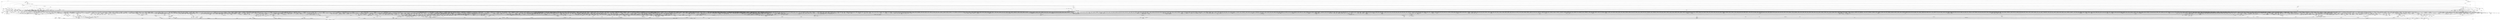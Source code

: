 digraph kerncollapsed {
    "cpumask_next_and" [color="black"];
    "qdisc_run_begin" [color="black"];
    "stackinfo_on_stack" [color="black"];
    "Indirect call16" [color="black"];
    "__reset_isolation_pfn" [color="black"];
    "skb_pfmemalloc" [color="black"];
    "capacity_of" [color="black"];
    "__raw_spin_lock_43" [color="black"];
    "lockref_mark_dead" [color="black"];
    "Indirect call68" [color="black"];
    "do_raw_spin_lock_41" [color="black"];
    "xas_find_conflict" [color="black"];
    "__raw_spin_lock_irq_11" [color="black"];
    "lru_deactivate_file_fn" [color="black"];
    "this_cpu_has_cap" [color="black"];
    "ktime_get" [color="black"];
    "strchr" [color="black"];
    "free_vmap_area_rb_augment_cb_propagate" [color="black"];
    "__raw_spin_lock_2" [color="black"];
    "__raw_spin_lock_irq_3" [color="black"];
    "__vfs_getxattr" [color="black"];
    "__raw_spin_lock_irqsave.constprop.0_8" [color="black"];
    "ihold" [color="black"];
    "__raw_spin_lock_irqsave_11" [color="black"];
    "mas_put_in_tree" [color="black"];
    "cpumask_intersects.constprop.0_1" [color="black"];
    "__kern_my_cpu_offset_22" [color="black"];
    "fsnotify_first_mark" [color="black"];
    "__cmpxchg_case_acq_32.constprop.0_12" [color="black"];
    "tcp_get_info_chrono_stats" [color="black"];
    "audit_dummy_context_1" [color="black"];
    "skb_tailroom_1" [color="black"];
    "__lshrti3" [color="black"];
    "find_first_bit_3" [color="black"];
    "hrtimer_sleeper_start_expires" [color="black"];
    "Indirect call33" [color="black"];
    "raw_spin_rq_unlock" [color="black"];
    "notifier_call_chain" [color="black"];
    "req_set_fail" [color="black"];
    "Indirect call53" [color="black"];
    "arm64_kernel_unmapped_at_el0_4" [color="black"];
    "take_dentry_name_snapshot" [color="black"];
    "__mnt_want_write" [color="black"];
    "rb_insert_color" [color="black"];
    "__percpu_counter_sum" [color="black"];
    "xa_mk_value" [color="black"];
    "__prepare_to_swait" [color="black"];
    "_copy_from_iter" [color="black"];
    "hrtimer_try_to_cancel" [color="black"];
    "Indirect call168" [color="black"];
    "Indirect call172" [color="black"];
    "deny_write_access.isra.0" [color="black"];
    "wakeup_kcompactd" [color="black"];
    "slab_is_available" [color="black"];
    "__raw_spin_lock_irqsave_12" [color="black"];
    "Indirect call17" [color="black"];
    "steal_suitable_fallback" [color="black"];
    "__raw_spin_lock_irqsave_25" [color="black"];
    "Indirect call154" [color="black"];
    "set_pud" [color="black"];
    "strncpy_from_user" [color="black"];
    "rcu_segcblist_pend_cbs" [color="black"];
    "call_on_irq_stack" [color="black"];
    "arch_timer_evtstrm_available" [color="black"];
    "Indirect call26" [color="black"];
    "mab_shift_right" [color="black"];
    "group_open_release" [color="black"];
    "do_raw_spin_lock_37" [color="black"];
    "set_load_weight" [color="black"];
    "do_csum" [color="black"];
    "Indirect call109" [color="black"];
    "other_cpu_in_panic" [color="black"];
    "xas_error.isra.0" [color="black"];
    "find_next_bit_3" [color="black"];
    "d_set_d_op" [color="black"];
    "legitimize_root" [color="black"];
    "decay_load" [color="black"];
    "clear_ti_thread_flag_3" [color="black"];
    "__percpu_add_return_case_32_1" [color="black"];
    "do_raw_spin_lock_11" [color="black"];
    "Indirect call216" [color="black"];
    "slab_want_init_on_free" [color="black"];
    "__hrtimer_get_next_event" [color="black"];
    "oom_unkillable_task.isra.0" [color="black"];
    "__raw_spin_lock_34" [color="black"];
    "__note_gp_changes" [color="black"];
    "sync_exp_work_done" [color="black"];
    "lookup_mnt" [color="black"];
    "vma_interval_tree_insert" [color="black"];
    "d_path" [color="black"];
    "_find_next_and_bit" [color="black"];
    "_find_first_zero_bit" [color="black"];
    "folio_mapped_2" [color="black"];
    "__kern_my_cpu_offset_14" [color="black"];
    "process_shares_mm" [color="black"];
    "strcspn" [color="black"];
    "__accumulate_pelt_segments" [color="black"];
    "osq_lock" [color="black"];
    "percpu_counter_dec" [color="black"];
    "irq_enable" [color="black"];
    "Indirect call218" [color="black"];
    "Indirect call174" [color="black"];
    "desc_make_final" [color="black"];
    "set_next_task" [color="black"];
    "to_kthread" [color="black"];
    "count_vm_events_1" [color="black"];
    "__cmpxchg_case_acq_32.constprop.0_7" [color="black"];
    "__raw_spin_lock_irqsave_22" [color="black"];
    "copy_highpage" [color="black"];
    "blake2s_compress" [color="black"];
    "Indirect call110" [color="black"];
    "folio_nr_pages_1" [color="black"];
    "__cmpxchg_case_mb_64_7" [color="black"];
    "llist_reverse_order" [color="black"];
    "__udelay" [color="black"];
    "io_get_cqe_overflow" [color="black"];
    "req_ref_put_and_test" [color="black"];
    "__raw_spin_unlock_irqrestore_32" [color="black"];
    "sched_asym_prefer" [color="black"];
    "Indirect call101" [color="black"];
    "kernel_init_pages" [color="black"];
    "do_delayed_call" [color="black"];
    "Indirect call145" [color="black"];
    "set_work_data" [color="black"];
    "zone_watermark_fast.constprop.0" [color="black"];
    "timer_base.isra.0" [color="black"];
    "io_cancel_task_cb" [color="black"];
    "exit_task_stack_account" [color="black"];
    "update_dl_rq_load_avg" [color="black"];
    "exit_oom_victim" [color="black"];
    "_compound_head_13" [color="black"];
    "handle_dots" [color="black"];
    "do_raw_spin_lock_88" [color="black"];
    "__percpu_add_case_32_21" [color="black"];
    "dev_driver_string" [color="black"];
    "pm_qos_update_flags" [color="black"];
    "Indirect call75" [color="black"];
    "__rt_mutex_slowtrylock" [color="black"];
    "mas_find_child" [color="black"];
    "to_desc" [color="black"];
    "mnt_drop_write" [color="black"];
    "smp_call_function_many_cond" [color="black"];
    "Indirect call129" [color="black"];
    "post_init_entity_util_avg" [color="black"];
    "Indirect call151" [color="black"];
    "find_vma_prev" [color="black"];
    "plist_add" [color="black"];
    "migrate_disable" [color="black"];
    "Indirect call209" [color="black"];
    "get_arm64_ftr_reg" [color="black"];
    "kthread_is_per_cpu" [color="black"];
    "skb_tailroom_2" [color="black"];
    "__raw_write_lock_irq_1" [color="black"];
    "Indirect call196" [color="black"];
    "Indirect call192" [color="black"];
    "io_poll_find.constprop.0" [color="black"];
    "irq_work_single" [color="black"];
    "Indirect call87" [color="black"];
    "Indirect call117" [color="black"];
    "pte_offset_kernel.isra.0" [color="black"];
    "load_unaligned_zeropad_1" [color="black"];
    "do_raw_spin_lock_118" [color="black"];
    "kthread_data" [color="black"];
    "__init_waitqueue_head" [color="black"];
    "sched_post_fork" [color="black"];
    "__kern_my_cpu_offset_11" [color="black"];
    "Indirect call220" [color="black"];
    "__kern_my_cpu_offset_71" [color="black"];
    "__msecs_to_jiffies" [color="black"];
    "posix_cpu_timers_exit" [color="black"];
    "folio_test_uptodate" [color="black"];
    "do_raw_spin_lock_31" [color="black"];
    "flush_tlb_mm" [color="black"];
    "retain_dentry" [color="black"];
    "srcu_gp_start" [color="black"];
    "get_file" [color="black"];
    "security_inode_unlink" [color="black"];
    "__finalize_skb_around" [color="black"];
    "prepend_char" [color="black"];
    "path_get" [color="black"];
    "get_cpu_fpsimd_context" [color="black"];
    "set_ptes.constprop.0.isra.0_1" [color="black"];
    "skb_tailroom" [color="black"];
    "xas_clear_mark" [color="black"];
    "hrtimer_reprogram.constprop.0" [color="black"];
    "path_init" [color="black"];
    "efi_reboot" [color="black"];
    "posix_cpu_timers_exit_group" [color="black"];
    "anon_vma_interval_tree_iter_first" [color="black"];
    "skip_atoi" [color="black"];
    "find_next_zero_bit" [color="black"];
    "inactive_is_low.constprop.0" [color="black"];
    "clear_siginfo" [color="black"];
    "mtree_load" [color="black"];
    "security_release_secctx" [color="black"];
    "access_ok_42" [color="black"];
    "do_raw_spin_lock_66" [color="black"];
    "hlist_bl_unlock" [color="black"];
    "get_file.isra.0" [color="black"];
    "hlist_del_init_2" [color="black"];
    "call_function_single_prep_ipi" [color="black"];
    "skb_zcopy_downgrade_managed" [color="black"];
    "idle_cpu" [color="black"];
    "Indirect call48" [color="black"];
    "Indirect call58" [color="black"];
    "rt_mutex_slowtrylock" [color="black"];
    "rcu_jiffies_till_stall_check" [color="black"];
    "__wait_for_common" [color="black"];
    "is_vmalloc_addr" [color="black"];
    "Indirect call136" [color="black"];
    "mm_trace_rss_stat" [color="black"];
    "defer_console_output" [color="black"];
    "tag_clear" [color="black"];
    "Indirect call188" [color="black"];
    "resched_curr" [color="black"];
    "Indirect call45" [color="black"];
    "Indirect call221" [color="black"];
    "Indirect call225" [color="black"];
    "workingset_refault" [color="black"];
    "d_find_alias" [color="black"];
    "queued_write_lock_slowpath" [color="black"];
    "unlock_mount_hash" [color="black"];
    "folio_wake_bit" [color="black"];
    "cpu_clock_sample" [color="black"];
    "do_raw_spin_lock_52" [color="black"];
    "__delay" [color="black"];
    "find_alive_thread.isra.0" [color="black"];
    "fragmentation_index" [color="black"];
    "__raw_spin_lock_21" [color="black"];
    "do_raw_spin_lock_27" [color="black"];
    "ktime_get_real_seconds" [color="black"];
    "cpuhp_invoke_callback" [color="black"];
    "__raw_spin_lock_3" [color="black"];
    "percpu_ref_put_many.constprop.0" [color="black"];
    "__kern_my_cpu_offset_79" [color="black"];
    "__raw_spin_lock_irq_5" [color="black"];
    "check_preempt_curr_dl" [color="black"];
    "tlb_remove_table_sync_one" [color="black"];
    "fsnotify_update_flags" [color="black"];
    "tty_audit_fork" [color="black"];
    "find_next_zero_bit_2" [color="black"];
    "__cmpxchg_case_rel_64" [color="black"];
    "__raw_spin_unlock_irqrestore_8" [color="black"];
    "Indirect call204" [color="black"];
    "xas_set_offset" [color="black"];
    "Indirect call202" [color="black"];
    "io_run_local_work_continue" [color="black"];
    "get_file_2" [color="black"];
    "__raw_spin_lock_31" [color="black"];
    "new_context" [color="black"];
    "Indirect call182" [color="black"];
    "Indirect call144" [color="black"];
    "percpu_counter_add" [color="black"];
    "Indirect call78" [color="black"];
    "Indirect call171" [color="black"];
    "finish_automount" [color="black"];
    "wake_up_klogd" [color="black"];
    "fprop_fraction_percpu" [color="black"];
    "move_linked_works" [color="black"];
    "__update_load_avg_se" [color="black"];
    "mas_new_ma_node" [color="black"];
    "irq_chip_retrigger_hierarchy" [color="black"];
    "__kern_my_cpu_offset_83" [color="black"];
    "__cmpxchg_case_acq_64" [color="black"];
    "exit_rcu" [color="black"];
    "__percpu_add_case_64.constprop.0_3" [color="black"];
    "Indirect call152" [color="black"];
    "Indirect call14" [color="black"];
    "pwq_activate_inactive_work" [color="black"];
    "dl_bw_cpus" [color="black"];
    "lru_lazyfree_fn" [color="black"];
    "active_load_balance_cpu_stop" [color="black"];
    "crng_fast_key_erasure" [color="black"];
    "timer_delete_sync" [color="black"];
    "timer_wait_running" [color="black"];
    "Indirect call13" [color="black"];
    "reweight_task" [color="black"];
    "access_ok_12" [color="black"];
    "find_first_bit_1" [color="black"];
    "arch_local_irq_restore" [color="black"];
    "touch_atime" [color="black"];
    "csum_partial" [color="black"];
    "find_vmap_area" [color="black"];
    "bsearch" [color="black"];
    "move_freelist_tail" [color="black"];
    "xas_set_mark" [color="black"];
    "io_poll_add_hash" [color="black"];
    "rcu_segcblist_init" [color="black"];
    "rcu_seq_start_1" [color="black"];
    "rcu_segcblist_enqueue" [color="black"];
    "__mod_timer" [color="black"];
    "mas_next_slot" [color="black"];
    "__irq_startup" [color="black"];
    "path_is_under" [color="black"];
    "do_raw_spin_lock_58" [color="black"];
    "netdev_name" [color="black"];
    "vma_interval_tree_iter_next" [color="black"];
    "__kmem_obj_info" [color="black"];
    "Indirect call200" [color="black"];
    "skb_frag_ref" [color="black"];
    "__raw_spin_lock_irq_31" [color="black"];
    "__d_lookup" [color="black"];
    "__raw_spin_lock_49" [color="black"];
    "__raw_spin_unlock_irq_36" [color="black"];
    "check_class_changed" [color="black"];
    "unlock_mount" [color="black"];
    "test_ti_thread_flag_21" [color="black"];
    "panic_smp_self_stop" [color="black"];
    "irq_disable" [color="black"];
    "page_ref_inc" [color="black"];
    "do_raw_spin_lock_2" [color="black"];
    "__xas_next" [color="black"];
    "Indirect call127" [color="black"];
    "__raw_spin_unlock_irq_23" [color="black"];
    "do_raw_spin_lock_97" [color="black"];
    "__raw_spin_lock_irqsave.constprop.0_9" [color="black"];
    "check_preempt_curr" [color="black"];
    "memblock_search" [color="black"];
    "oom_badness" [color="black"];
    "lookup_dcache" [color="black"];
    "Indirect call120" [color="black"];
    "fatal_signal_pending_5" [color="black"];
    "compaction_zonelist_suitable" [color="black"];
    "memzero_explicit" [color="black"];
    "dec_rlimit_ucounts" [color="black"];
    "irq_set_thread_affinity" [color="black"];
    "futex_cmpxchg_value_locked" [color="black"];
    "cpu_do_switch_mm" [color="black"];
    "ktime_get_real_ts64" [color="black"];
    "__percpu_add_case_64.constprop.0_1" [color="black"];
    "clear_ti_thread_flag_4" [color="black"];
    "__irq_can_set_affinity" [color="black"];
    "__kern_my_cpu_offset_56" [color="black"];
    "fsnotify_free_mark" [color="black"];
    "__raw_spin_lock_irqsave_17" [color="black"];
    "do_raw_spin_lock.constprop.0_14" [color="black"];
    "__io_put_kbuf_list" [color="black"];
    "xas_find" [color="black"];
    "rseq_migrate" [color="black"];
    "radix_tree_tag_get" [color="black"];
    "__page_set_anon_rmap" [color="black"];
    "fatal_signal_pending_6" [color="black"];
    "mas_pop_node" [color="black"];
    "cpumask_and.isra.0_1" [color="black"];
    "__raw_spin_trylock_1" [color="black"];
    "Indirect call222" [color="black"];
    "rb_insert_color_cached" [color="black"];
    "lru_note_cost_refault" [color="black"];
    "free_pcppages_bulk" [color="black"];
    "__remove_inode_hash" [color="black"];
    "io_put_kbuf" [color="black"];
    "blake2s_update" [color="black"];
    "__raw_spin_lock_irqsave_18" [color="black"];
    "eventfd_signal_mask" [color="black"];
    "arch_smp_send_reschedule" [color="black"];
    "__raw_spin_lock_16" [color="black"];
    "hrtimer_forward" [color="black"];
    "futex_get_value_locked" [color="black"];
    "__percpu_add_case_32_20" [color="black"];
    "__mnt_want_write_file" [color="black"];
    "__raw_spin_lock_irq_35" [color="black"];
    "Indirect call149" [color="black"];
    "__update_gt_cputime" [color="black"];
    "next_zone" [color="black"];
    "mutex_can_spin_on_owner" [color="black"];
    "inode_lru_list_del" [color="black"];
    "__anon_vma_interval_tree_augment_propagate" [color="black"];
    "tty_driver_name" [color="black"];
    "__raw_spin_lock_54" [color="black"];
    "Indirect call207" [color="black"];
    "do_raw_spin_lock.constprop.0_10" [color="black"];
    "__reuseport_detach_sock.isra.0" [color="black"];
    "__folio_cancel_dirty" [color="black"];
    "pmd_offset.isra.0" [color="black"];
    "__smp_call_single_queue" [color="black"];
    "__raw_spin_lock_irqsave_4" [color="black"];
    "folio_nr_pages_3" [color="black"];
    "__raw_spin_lock_52" [color="black"];
    "inc_rlimit_ucounts" [color="black"];
    "__set_close_on_exec.isra.0" [color="black"];
    "Indirect call104" [color="black"];
    "Indirect call77" [color="black"];
    "mte_update_sctlr_user" [color="black"];
    "Indirect call38" [color="black"];
    "Indirect call54" [color="black"];
    "page_ref_dec_and_test_1" [color="black"];
    "clear_nonspinnable" [color="black"];
    "__printk_cpu_sync_put" [color="black"];
    "in_group_p" [color="black"];
    "update_group_capacity" [color="black"];
    "__kern_my_cpu_offset_15" [color="black"];
    "shrink_lock_dentry" [color="black"];
    "first_zones_zonelist_1" [color="black"];
    "cpumask_first" [color="black"];
    "__raw_spin_lock_irqsave" [color="black"];
    "first_zones_zonelist" [color="black"];
    "Indirect call223" [color="black"];
    "io_wq_get_acct" [color="black"];
    "__raw_spin_unlock_irqrestore_21" [color="black"];
    "do_raw_spin_lock_3" [color="black"];
    "__cmpxchg_case_acq_32_2" [color="black"];
    "chacha_block_generic" [color="black"];
    "qdisc_qstats_cpu_qlen_inc" [color="black"];
    "mab_mas_cp" [color="black"];
    "do_raw_spin_lock_23" [color="black"];
    "hrtimer_cancel" [color="black"];
    "do_raw_spin_lock.constprop.0_11" [color="black"];
    "Indirect call98" [color="black"];
    "__iget" [color="black"];
    "list_del_init_5" [color="black"];
    "list_del_init_7" [color="black"];
    "__kern_my_cpu_offset_76" [color="black"];
    "__raw_spin_lock_46" [color="black"];
    "__cmpxchg_case_acq_32.constprop.0_14" [color="black"];
    "next_online_pgdat" [color="black"];
    "file_ns_capable" [color="black"];
    "anon_vma_interval_tree_post_update_vma" [color="black"];
    "__printk_safe_enter" [color="black"];
    "Indirect call92" [color="black"];
    "pagetable_pte_dtor" [color="black"];
    "__wake_up_common_lock" [color="black"];
    "system_supports_generic_auth" [color="black"];
    "kick_process" [color="black"];
    "wb_has_dirty_io" [color="black"];
    "get_sd_balance_interval" [color="black"];
    "plist_del" [color="black"];
    "sub_rq_bw.isra.0" [color="black"];
    "fpsimd_save" [color="black"];
    "__raw_spin_lock_irqsave_51" [color="black"];
    "step_into" [color="black"];
    "do_raw_spin_lock.constprop.0_3" [color="black"];
    "redirty_tail_locked" [color="black"];
    "do_raw_spin_lock_6" [color="black"];
    "is_software_node" [color="black"];
    "group_balance_cpu" [color="black"];
    "pcpu_free_area.isra.0" [color="black"];
    "__raw_spin_lock_irqsave_44" [color="black"];
    "Indirect call61" [color="black"];
    "xas_reload" [color="black"];
    "update_cfs_rq_load_avg.isra.0" [color="black"];
    "add_timer_on" [color="black"];
    "access_ok_39" [color="black"];
    "rwsem_spin_on_owner" [color="black"];
    "find_next_bit_6" [color="black"];
    "__printk_safe_exit" [color="black"];
    "vma_interval_tree_augment_rotate" [color="black"];
    "filemap_check_errors" [color="black"];
    "Indirect call173" [color="black"];
    "__raw_spin_unlock_irq_25" [color="black"];
    "__raw_spin_unlock_irq_19" [color="black"];
    "__raw_spin_lock_irq_20" [color="black"];
    "__wake_up_parent" [color="black"];
    "graft_tree" [color="black"];
    "down_read_trylock" [color="black"];
    "cpus_share_cache" [color="black"];
    "__efistub_caches_clean_inval_pou" [color="black"];
    "__is_local_mountpoint" [color="black"];
    "compaction_defer_reset" [color="black"];
    "cpu_online_3" [color="black"];
    "do_raw_spin_lock_61" [color="black"];
    "add_nr_running" [color="black"];
    "__kern_my_cpu_offset_17" [color="black"];
    "folio_nr_pages" [color="black"];
    "Indirect call51" [color="black"];
    "__ksize" [color="black"];
    "io_match_task_safe" [color="black"];
    "wq_worker_running" [color="black"];
    "auditd_test_task" [color="black"];
    "test_and_set_ti_thread_flag_1" [color="black"];
    "xas_next_entry.constprop.0" [color="black"];
    "Indirect call66" [color="black"];
    "d_delete_notify" [color="black"];
    "find_next_bit.constprop.0_11" [color="black"];
    "task_work_cancel_match" [color="black"];
    "do_raw_spin_lock_99" [color="black"];
    "Indirect call140" [color="black"];
    "copy_user_highpage" [color="black"];
    "io_is_timeout_noseq" [color="black"];
    "Indirect call47" [color="black"];
    "pmd_offset.isra.0_1" [color="black"];
    "attach_pid" [color="black"];
    "sock_rfree" [color="black"];
    "simple_xattr_space" [color="black"];
    "drain_pages" [color="black"];
    "find_next_bit.constprop.0_6" [color="black"];
    "__raw_spin_lock_irq_41" [color="black"];
    "do_raw_spin_lock_33" [color="black"];
    "Indirect call93" [color="black"];
    "__radix_tree_lookup" [color="black"];
    "inc_tlb_flush_pending" [color="black"];
    "arch_local_irq_save" [color="black"];
    "hrtimer_start_range_ns" [color="black"];
    "Indirect call55" [color="black"];
    "propagate_mnt" [color="black"];
    "Indirect call228" [color="black"];
    "select_collect" [color="black"];
    "csum_block_add_ext" [color="black"];
    "__wake_up_sync_key" [color="black"];
    "mas_wr_walk_index.isra.0" [color="black"];
    "__raw_spin_lock_irq_1" [color="black"];
    "sock_inuse_add" [color="black"];
    "__var_waitqueue" [color="black"];
    "flush_signal_handlers" [color="black"];
    "access_ok_16" [color="black"];
    "rcu_advance_cbs" [color="black"];
    "get_work_pool" [color="black"];
    "__raw_spin_lock_irq_25" [color="black"];
    "ktime_get_coarse_real_ts64" [color="black"];
    "__cmpxchg_case_acq_32.constprop.0_21" [color="black"];
    "__preempt_count_add.constprop.0_1" [color="black"];
    "do_raw_spin_lock_17" [color="black"];
    "do_raw_spin_lock_7" [color="black"];
    "skb_has_frag_list" [color="black"];
    "__mnt_is_readonly" [color="black"];
    "mas_leaf_set_meta" [color="black"];
    "____do_softirq" [color="black"];
    "pcpu_block_refresh_hint" [color="black"];
    "raw_spin_rq_trylock" [color="black"];
    "__percpu_add_case_32_2" [color="black"];
    "zone_watermark_ok" [color="black"];
    "task_pid_vnr_1" [color="black"];
    "move_queued_task.constprop.0" [color="black"];
    "lockref_put_return" [color="black"];
    "find_next_zero_bit_1" [color="black"];
    "Indirect call60" [color="black"];
    "cpu_clock_sample_group" [color="black"];
    "tty_ldisc_close" [color="black"];
    "inode_add_lru" [color="black"];
    "sve_save_state" [color="black"];
    "zone_reclaimable_pages" [color="black"];
    "mutex_is_locked" [color="black"];
    "do_rmdir" [color="black"];
    "__count_vm_events_3" [color="black"];
    "check_and_switch_context" [color="black"];
    "Indirect call231" [color="black"];
    "__raw_spin_lock_22" [color="black"];
    "Indirect call210" [color="black"];
    "vm_commit_limit" [color="black"];
    "__mnt_drop_write" [color="black"];
    "fprop_reflect_period_percpu.isra.0" [color="black"];
    "cpupri_set" [color="black"];
    "zone_page_state_snapshot.constprop.0" [color="black"];
    "zone_page_state_add" [color="black"];
    "__raw_spin_lock_irqsave_50" [color="black"];
    "security_secid_to_secctx" [color="black"];
    "folio_lruvec_relock_irq.constprop.0" [color="black"];
    "do_raw_spin_lock_9" [color="black"];
    "__kern_my_cpu_offset_77" [color="black"];
    "clear_ti_thread_flag_1" [color="black"];
    "do_raw_spin_lock_38" [color="black"];
    "__audit_uring_entry" [color="black"];
    "list_del_init_2" [color="black"];
    "replace_mark_chunk" [color="black"];
    "do_raw_spin_lock_56" [color="black"];
    "folio_pfn" [color="black"];
    "pcpu_alloc_area" [color="black"];
    "posix_cputimers_group_init" [color="black"];
    "sock_flag_3" [color="black"];
    "Indirect call139" [color="black"];
    "tlb_gather_mmu" [color="black"];
    "security_audit_rule_match" [color="black"];
    "__cmpxchg_case_acq_32.constprop.0_17" [color="black"];
    "__list_del_entry_1" [color="black"];
    "dev_pm_disable_wake_irq_check" [color="black"];
    "device_pm_check_callbacks" [color="black"];
    "xattr_resolve_name" [color="black"];
    "task_set_jobctl_pending" [color="black"];
    "__dl_clear_params" [color="black"];
    "tls_preserve_current_state" [color="black"];
    "__raw_spin_lock_irqsave.constprop.0_1" [color="black"];
    "clear_bit_unlock.constprop.0" [color="black"];
    "__const_udelay" [color="black"];
    "do_raw_spin_lock_72" [color="black"];
    "get_group_info.isra.0" [color="black"];
    "xa_load" [color="black"];
    "link_path_walk" [color="black"];
    "arch_local_irq_save_5" [color="black"];
    "get_next_ino" [color="black"];
    "Indirect call215" [color="black"];
    "__srcu_read_unlock" [color="black"];
    "debug_locks_off" [color="black"];
    "mtree_range_walk" [color="black"];
    "rcu_segcblist_advance" [color="black"];
    "d_is_dir.isra.0" [color="black"];
    "eth_type_vlan" [color="black"];
    "set_swapper_pgd" [color="black"];
    "find_buddy_page_pfn" [color="black"];
    "write_sequnlock.constprop.0" [color="black"];
    "__anon_vma_interval_tree_augment_rotate" [color="black"];
    "__raw_spin_unlock_irqrestore" [color="black"];
    "mas_set_parent.constprop.0" [color="black"];
    "qdisc_maybe_clear_missed" [color="black"];
    "__kern_my_cpu_offset_80" [color="black"];
    "lock_mount_hash" [color="black"];
    "req_set_fail_3" [color="black"];
    "__percpu_add_case_64_6" [color="black"];
    "find_next_bit_13" [color="black"];
    "__do_once_start" [color="black"];
    "__bitmap_subset" [color="black"];
    "cpumask_subset" [color="black"];
    "__raw_spin_unlock_irq_5" [color="black"];
    "ma_pivots" [color="black"];
    "jiffies_to_msecs" [color="black"];
    "idr_find" [color="black"];
    "Indirect call138" [color="black"];
    "mte_sync_tags" [color="black"];
    "fsnotify_data_inode" [color="black"];
    "pde_subdir_find" [color="black"];
    "anon_vma_interval_tree_pre_update_vma" [color="black"];
    "d_is_dir.isra.0_1" [color="black"];
    "sched_clock_cpu" [color="black"];
    "ma_data_end" [color="black"];
    "__dl_sub" [color="black"];
    "collect_posix_cputimers" [color="black"];
    "vma_address" [color="black"];
    "prb_first_valid_seq" [color="black"];
    "list_del_init_8" [color="black"];
    "Indirect call205" [color="black"];
    "count_vm_event_1" [color="black"];
    "__raw_spin_lock_irqsave_5" [color="black"];
    "choose_mountpoint_rcu" [color="black"];
    "addr_to_vb_xa" [color="black"];
    "__rt_mutex_futex_trylock" [color="black"];
    "is_zero_page" [color="black"];
    "io_should_retry_thread" [color="black"];
    "xas_not_node" [color="black"];
    "count_mounts" [color="black"];
    "user_disable_single_step" [color="black"];
    "xa_find_after" [color="black"];
    "vm_unacct_memory_1" [color="black"];
    "__raw_spin_unlock_irq_6" [color="black"];
    "local_bh_disable" [color="black"];
    "vma_interval_tree_insert_after" [color="black"];
    "page_ref_inc_6" [color="black"];
    "__task_will_free_mem" [color="black"];
    "__raw_spin_lock_irqsave_42" [color="black"];
    "page_ref_add_1" [color="black"];
    "find_next_bit.constprop.0_14" [color="black"];
    "mnt_set_mountpoint" [color="black"];
    "Indirect call67" [color="black"];
    "flush_tlb_batched_pending" [color="black"];
    "__find_vmap_area.constprop.0" [color="black"];
    "percpu_up_read_1" [color="black"];
    "fpsimd_thread_switch" [color="black"];
    "skb_zcopy_clear" [color="black"];
    "pvm_determine_end_from_reverse" [color="black"];
    "finish_swait" [color="black"];
    "arch_local_irq_restore_3" [color="black"];
    "Indirect call85" [color="black"];
    "sb_clear_inode_writeback" [color="black"];
    "__raw_spin_unlock_irqrestore_31" [color="black"];
    "security_sk_free" [color="black"];
    "__balance_callbacks" [color="black"];
    "Indirect call159" [color="black"];
    "get_ucounts_or_wrap" [color="black"];
    "rt_mutex_init_proxy_locked" [color="black"];
    "__siphash_unaligned" [color="black"];
    "Indirect call64" [color="black"];
    "mas_adopt_children.isra.0" [color="black"];
    "split_map_pages" [color="black"];
    "xas_load" [color="black"];
    "mnt_add_count" [color="black"];
    "list_del_3" [color="black"];
    "set_kpti_asid_bits" [color="black"];
    "rcu_is_watching" [color="black"];
    "fd_install" [color="black"];
    "calc_delta_fair" [color="black"];
    "__raw_write_unlock_irq_5" [color="black"];
    "__raw_spin_unlock_irqrestore.constprop.0_2" [color="black"];
    "mas_push_node" [color="black"];
    "Indirect call103" [color="black"];
    "mutex_spin_on_owner" [color="black"];
    "pagefault_enable" [color="black"];
    "group_close_release" [color="black"];
    "arm_smccc_1_1_get_conduit" [color="black"];
    "domain_dirty_limits" [color="black"];
    "queued_write_lock.constprop.0_1" [color="black"];
    "arch_teardown_dma_ops" [color="black"];
    "Indirect call57" [color="black"];
    "Indirect call203" [color="black"];
    "__tlb_reset_range" [color="black"];
    "timer_reduce" [color="black"];
    "jiffies_to_usecs" [color="black"];
    "__raw_spin_lock_irq_17" [color="black"];
    "slab_want_init_on_alloc" [color="black"];
    "Indirect call130" [color="black"];
    "folio_not_mapped" [color="black"];
    "__raw_read_lock.constprop.0_5" [color="black"];
    "__timer_delete" [color="black"];
    "mast_fill_bnode" [color="black"];
    "auditsc_get_stamp" [color="black"];
    "rcu_segcblist_inc_len" [color="black"];
    "nd_jump_root" [color="black"];
    "extract_entropy.constprop.0" [color="black"];
    "update_min_vruntime" [color="black"];
    "percpu_ref_put_many" [color="black"];
    "__mutex_init" [color="black"];
    "get_data" [color="black"];
    "mutex_trylock" [color="black"];
    "update_cached_migrate" [color="black"];
    "Indirect call230" [color="black"];
    "Indirect call30" [color="black"];
    "get_work_pwq" [color="black"];
    "sched_cgroup_fork" [color="black"];
    "privileged_wrt_inode_uidgid" [color="black"];
    "__traverse_mounts" [color="black"];
    "find_next_bit.constprop.0_1" [color="black"];
    "__raw_spin_lock_irqsave_19" [color="black"];
    "__cmpwait_case_32_1" [color="black"];
    "kernfs_next_descendant_post" [color="black"];
    "smp_call_function_many" [color="black"];
    "Indirect call147" [color="black"];
    "futex_q_unlock" [color="black"];
    "get_file_1" [color="black"];
    "Indirect call137" [color="black"];
    "grow_tree_refs" [color="black"];
    "mas_prev" [color="black"];
    "rcu_segcblist_accelerate" [color="black"];
    "__kern_my_cpu_offset_2" [color="black"];
    "__skb_flow_get_ports" [color="black"];
    "__skb_set_length_1" [color="black"];
    "memcg_charge_kernel_stack.part.0" [color="black"];
    "folio_mapped_3" [color="black"];
    "is_current_pgrp_orphaned" [color="black"];
    "ttwu_do_activate.constprop.0" [color="black"];
    "pmd_install" [color="black"];
    "__pi_strcmp" [color="black"];
    "mas_set_split_parent.isra.0" [color="black"];
    "sock_flag.constprop.0" [color="black"];
    "__kern_my_cpu_offset_23" [color="black"];
    "raw_spin_rq_lock_1" [color="black"];
    "rb_prev" [color="black"];
    "__raw_spin_unlock_irqrestore_3" [color="black"];
    "io_cqring_wake" [color="black"];
    "do_raw_spin_lock_24" [color="black"];
    "prepare_to_swait_event" [color="black"];
    "print_tainted" [color="black"];
    "__mutex_add_waiter" [color="black"];
    "tlb_flush_mmu_tlbonly" [color="black"];
    "audit_comparator" [color="black"];
    "workingset_eviction" [color="black"];
    "Indirect call122" [color="black"];
    "Indirect call113" [color="black"];
    "Indirect call12" [color="black"];
    "__wb_calc_thresh" [color="black"];
    "Indirect call8" [color="black"];
    "__raw_spin_lock_irqsave_21" [color="black"];
    "__raw_spin_lock_irq_32" [color="black"];
    "security_sock_rcv_skb" [color="black"];
    "do_raw_spin_lock_25" [color="black"];
    "iov_iter_revert" [color="black"];
    "try_grab_page" [color="black"];
    "__bitmap_clear" [color="black"];
    "posixtimer_rearm" [color="black"];
    "xas_update.isra.0" [color="black"];
    "__fprop_add_percpu" [color="black"];
    "list_lru_del" [color="black"];
    "unlock_page" [color="black"];
    "io_poll_get_ownership" [color="black"];
    "i_uid_into_vfsuid" [color="black"];
    "fpsimd_flush_task_state" [color="black"];
    "do_raw_spin_lock_47" [color="black"];
    "__kern_my_cpu_offset_52" [color="black"];
    "__cmpxchg_case_mb_64_1" [color="black"];
    "_compound_head_7" [color="black"];
    "__cmpxchg_case_mb_32_6" [color="black"];
    "account_pipe_buffers" [color="black"];
    "is_posix_acl_xattr" [color="black"];
    "wb_stat_mod" [color="black"];
    "flush_dcache_folio" [color="black"];
    "vma_is_secretmem" [color="black"];
    "__sk_mem_reduce_allocated" [color="black"];
    "folio_invalidate" [color="black"];
    "dcache_clean_pou" [color="black"];
    "__cmpxchg_case_mb_32.constprop.0" [color="black"];
    "__fswab32_10" [color="black"];
    "__raw_spin_lock" [color="black"];
    "__pageblock_pfn_to_page" [color="black"];
    "kobj_child_ns_ops" [color="black"];
    "__cmpxchg_case_acq_32_3" [color="black"];
    "access_ok_14" [color="black"];
    "list_splice" [color="black"];
    "do_raw_spin_lock_1" [color="black"];
    "__posix_timers_find" [color="black"];
    "__rb_insert_augmented" [color="black"];
    "init_completion" [color="black"];
    "find_next_bit_7" [color="black"];
    "xa_err" [color="black"];
    "mte_copy_page_tags" [color="black"];
    "d_alloc" [color="black"];
    "do_raw_spin_lock.constprop.0_7" [color="black"];
    "set_ti_thread_flag_4" [color="black"];
    "Indirect call111" [color="black"];
    "propagate_mount_unlock" [color="black"];
    "sve_state_size" [color="black"];
    "tty_termios_input_baud_rate" [color="black"];
    "inode_to_bdi" [color="black"];
    "cpumask_and" [color="black"];
    "__mod_lruvec_state" [color="black"];
    "extfrag_for_order" [color="black"];
    "vma_interval_tree_augment_propagate" [color="black"];
    "Indirect call163" [color="black"];
    "__raw_spin_lock_23" [color="black"];
    "do_raw_spin_lock_43" [color="black"];
    "ktime_add_safe" [color="black"];
    "generic_permission" [color="black"];
    "hlist_del_init_4" [color="black"];
    "Indirect call84" [color="black"];
    "page_vma_mapped_walk_done" [color="black"];
    "num_other_online_cpus" [color="black"];
    "smp_call_function" [color="black"];
    "arch_irq_work_raise" [color="black"];
    "__percpu_add_case_32_7" [color="black"];
    "_compound_head_5" [color="black"];
    "Indirect call50" [color="black"];
    "Indirect call108" [color="black"];
    "__wake_up_common" [color="black"];
    "__pi_memcmp" [color="black"];
    "find_task_by_vpid" [color="black"];
    "find_next_bit.constprop.0_8" [color="black"];
    "__raw_spin_unlock_irqrestore_15" [color="black"];
    "touch_mnt_namespace" [color="black"];
    "io_cqe_cache_refill" [color="black"];
    "futex_top_waiter" [color="black"];
    "__rb_erase_color" [color="black"];
    "get_pwq" [color="black"];
    "__rb_rotate_set_parents" [color="black"];
    "vmalloc_to_page" [color="black"];
    "qdisc_qstats_cpu_qlen_dec" [color="black"];
    "io_schedule_prepare" [color="black"];
    "crng_make_state" [color="black"];
    "__cmpxchg_case_mb_64_6" [color="black"];
    "__raw_spin_lock_bh.constprop.0_5" [color="black"];
    "Indirect call190" [color="black"];
    "radix_tree_load_root" [color="black"];
    "sme_save_state" [color="black"];
    "remove_nodes.constprop.0" [color="black"];
    "__kern_my_cpu_offset_53" [color="black"];
    "rt_mutex_proxy_unlock" [color="black"];
    "mnt_get_writers" [color="black"];
    "wb_io_lists_populated" [color="black"];
    "__cmpxchg_case_64" [color="black"];
    "__raw_spin_lock_irqsave_15" [color="black"];
    "sk_leave_memory_pressure" [color="black"];
    "count_vm_event_2" [color="black"];
    "test_taint" [color="black"];
    "pte_mkdirty" [color="black"];
    "cpu_online" [color="black"];
    "compact_lock_irqsave" [color="black"];
    "__d_find_any_alias" [color="black"];
    "xas_result" [color="black"];
    "__raw_spin_unlock_irqrestore_18" [color="black"];
    "__d_instantiate" [color="black"];
    "bump_cpu_timer" [color="black"];
    "Indirect call19" [color="black"];
    "mas_safe_min" [color="black"];
    "get_pfnblock_flags_mask" [color="black"];
    "__io_put_kbuf" [color="black"];
    "arch_stack_walk" [color="black"];
    "_compound_head_4" [color="black"];
    "__disable_irq" [color="black"];
    "raw_spin_rq_lock" [color="black"];
    "Indirect call150" [color="black"];
    "mte_set_pivot" [color="black"];
    "Indirect call34" [color="black"];
    "mte_destroy_descend.constprop.0" [color="black"];
    "__percpu_add_case_32_8" [color="black"];
    "__set_fixmap" [color="black"];
    "__skb_fill_page_desc" [color="black"];
    "__skb_set_length" [color="black"];
    "pte_to_swp_entry" [color="black"];
    "folio_mapping" [color="black"];
    "commit_tree" [color="black"];
    "netlink_lock_table" [color="black"];
    "__acct_reclaim_writeback" [color="black"];
    "__legitimize_mnt" [color="black"];
    "prb_final_commit" [color="black"];
    "Indirect call212" [color="black"];
    "kobj_ns_ops" [color="black"];
    "try_to_unlazy_next" [color="black"];
    "Indirect call142" [color="black"];
    "Indirect call25" [color="black"];
    "tick_get_device" [color="black"];
    "__raw_spin_trylock_4" [color="black"];
    "kmalloc_slab" [color="black"];
    "lockref_get_not_dead" [color="black"];
    "do_raw_spin_lock_13" [color="black"];
    "Indirect call59" [color="black"];
    "do_raw_spin_lock_80" [color="black"];
    "Indirect call105" [color="black"];
    "add_device_randomness" [color="black"];
    "__raw_spin_unlock_irq.constprop.0_1" [color="black"];
    "down_trylock" [color="black"];
    "copy_page" [color="black"];
    "irq_domain_activate_irq" [color="black"];
    "attach_task" [color="black"];
    "hrtimer_start_expires" [color="black"];
    "read_sanitised_ftr_reg" [color="black"];
    "__mutex_trylock" [color="black"];
    "__raw_spin_lock_irq_26" [color="black"];
    "__cmpxchg_case_acq_32.constprop.0_15" [color="black"];
    "strnlen" [color="black"];
    "__to_kthread" [color="black"];
    "space_used" [color="black"];
    "ldsem_down_read_trylock" [color="black"];
    "__local_bh_enable_ip" [color="black"];
    "list_del_init_3" [color="black"];
    "__raw_spin_lock_irqsave_39" [color="black"];
    "pcpu_next_fit_region.constprop.0" [color="black"];
    "Indirect call90" [color="black"];
    "kmem_valid_obj" [color="black"];
    "pgdat_balanced" [color="black"];
    "do_raw_spin_lock_57" [color="black"];
    "nsec_to_clock_t" [color="black"];
    "Indirect call232" [color="black"];
    "d_hash" [color="black"];
    "Indirect call164" [color="black"];
    "irq_get_irq_data" [color="black"];
    "__pick_first_entity" [color="black"];
    "group_classify" [color="black"];
    "__next_zones_zonelist" [color="black"];
    "__raw_spin_lock_41" [color="black"];
    "set_tsk_need_resched" [color="black"];
    "data_alloc" [color="black"];
    "d_delete" [color="black"];
    "timespec64_equal" [color="black"];
    "mas_alloc_req.isra.0" [color="black"];
    "cpudl_heapify" [color="black"];
    "signal_pending_state_1" [color="black"];
    "put_dec" [color="black"];
    "pmd_set_huge" [color="black"];
    "Indirect call170" [color="black"];
    "__kern_my_cpu_offset_35" [color="black"];
    "Indirect call91" [color="black"];
    "__kern_my_cpu_offset_50" [color="black"];
    "terminate_walk" [color="black"];
    "list_lru_add" [color="black"];
    "this_cpu_has_cap.part.0" [color="black"];
    "pcpu_next_md_free_region" [color="black"];
    "__percpu_add_case_64_1" [color="black"];
    "do_raw_spin_lock_8" [color="black"];
    "rt_mutex_futex_trylock" [color="black"];
    "__kern_my_cpu_offset_28" [color="black"];
    "dev_bus_name" [color="black"];
    "page_move_anon_rmap" [color="black"];
    "Indirect call74" [color="black"];
    "rcu_segcblist_ready_cbs" [color="black"];
    "check_stable_address_space" [color="black"];
    "update_pm_runtime_accounting" [color="black"];
    "__percpu_add_case_64_4" [color="black"];
    "propagation_next" [color="black"];
    "__skb_header_pointer" [color="black"];
    "update_dl_migration" [color="black"];
    "do_raw_spin_lock_69" [color="black"];
    "test_ti_thread_flag_7" [color="black"];
    "Indirect call86" [color="black"];
    "ma_slots" [color="black"];
    "io_fill_cqe_aux" [color="black"];
    "sched_clock" [color="black"];
    "isolation_suitable.isra.0" [color="black"];
    "node_page_state_add" [color="black"];
    "hrtimer_force_reprogram.constprop.0" [color="black"];
    "reusable_anon_vma" [color="black"];
    "__gfp_pfmemalloc_flags" [color="black"];
    "dget" [color="black"];
    "do_raw_spin_lock_46" [color="black"];
    "Indirect call134" [color="black"];
    "find_next_bit.constprop.0_21" [color="black"];
    "update_rt_rq_load_avg" [color="black"];
    "no_page_table" [color="black"];
    "calc_wheel_index" [color="black"];
    "fsnotify_compare_groups" [color="black"];
    "find_next_bit_15" [color="black"];
    "Indirect call27" [color="black"];
    "Indirect call4" [color="black"];
    "rcu_seq_set_state" [color="black"];
    "cfs_rq_of" [color="black"];
    "Indirect call180" [color="black"];
    "rcu_seq_end" [color="black"];
    "__cmpxchg_case_acq_32.constprop.0_9" [color="black"];
    "tty_termios_baud_rate" [color="black"];
    "kernfs_release_file.part.0.isra.0" [color="black"];
    "lock_parent" [color="black"];
    "put_unused_fd" [color="black"];
    "enqueue_pushable_dl_task" [color="black"];
    "mas_update_gap" [color="black"];
    "get_arm64_ftr_reg_nowarn" [color="black"];
    "do_raw_spin_lock_14" [color="black"];
    "rcu_segcblist_entrain" [color="black"];
    "lru_add_fn" [color="black"];
    "io_cancel_cb" [color="black"];
    "prepend" [color="black"];
    "__raw_spin_unlock_irqrestore_29" [color="black"];
    "show_mem_node_skip" [color="black"];
    "qdisc_qstats_cpu_backlog_dec" [color="black"];
    "get_vfs_caps_from_disk" [color="black"];
    "cd_forget" [color="black"];
    "lru_deactivate_fn" [color="black"];
    "lazy_max_pages" [color="black"];
    "__d_lookup_rcu" [color="black"];
    "load_unaligned_zeropad" [color="black"];
    "tk_xtime.constprop.0" [color="black"];
    "lookup_one_qstr_excl" [color="black"];
    "Indirect call131" [color="black"];
    "arch_send_call_function_ipi_mask" [color="black"];
    "workingset_test_recent" [color="black"];
    "skb_header_pointer_2" [color="black"];
    "__flow_hash_from_keys" [color="black"];
    "__do_set_cpus_allowed" [color="black"];
    "atomic_notifier_call_chain" [color="black"];
    "list_del_init" [color="black"];
    "audit_gid_comparator" [color="black"];
    "rcu_gpnum_ovf" [color="black"];
    "is_local_mountpoint" [color="black"];
    "do_raw_spin_lock_15" [color="black"];
    "mask_irq" [color="black"];
    "osq_wait_next" [color="black"];
    "update_rq_clock" [color="black"];
    "add_timer" [color="black"];
    "flush_tlb_mm_1" [color="black"];
    "leave_rcu" [color="black"];
    "cpu_active" [color="black"];
    "read_seqbegin_or_lock" [color="black"];
    "irqd_irq_disabled.isra.0" [color="black"];
    "Indirect call7" [color="black"];
    "__dev_fwnode" [color="black"];
    "Indirect call214" [color="black"];
    "Indirect call5" [color="black"];
    "allow_direct_reclaim" [color="black"];
    "dl_bw_of" [color="black"];
    "rcu_seq_end_1" [color="black"];
    "do_raw_spin_lock_64" [color="black"];
    "Indirect call219" [color="black"];
    "arch_asym_cpu_priority" [color="black"];
    "Indirect call36" [color="black"];
    "__sk_mem_reclaim" [color="black"];
    "__hlist_del" [color="black"];
    "release_thread" [color="black"];
    "_compound_head_2" [color="black"];
    "drain_pages_zone" [color="black"];
    "audit_rate_check.part.0" [color="black"];
    "count_vm_event" [color="black"];
    "__raw_spin_unlock_irqrestore_9" [color="black"];
    "__raw_spin_lock_irqsave_1" [color="black"];
    "lowest_in_progress" [color="black"];
    "blake2s.constprop.0" [color="black"];
    "try_to_take_rt_mutex" [color="black"];
    "fill_contig_page_info" [color="black"];
    "fsnotify_group_assert_locked" [color="black"];
    "Indirect call187" [color="black"];
    "d_lookup" [color="black"];
    "fpsimd_preserve_current_state" [color="black"];
    "make_vfsuid" [color="black"];
    "purge_fragmented_block" [color="black"];
    "__cmpxchg_case_64.isra.0" [color="black"];
    "IS_ERR_OR_NULL_3" [color="black"];
    "__lock_timer" [color="black"];
    "__d_lookup_rcu_op_compare" [color="black"];
    "io_cancel_ctx_cb" [color="black"];
    "list_del_1" [color="black"];
    "__wait_on_bit" [color="black"];
    "mas_start" [color="black"];
    "mt_find" [color="black"];
    "cleanup_timerqueue" [color="black"];
    "unreserve_highatomic_pageblock" [color="black"];
    "d_flags_for_inode" [color="black"];
    "set_ti_thread_flag_5" [color="black"];
    "do_raw_spin_lock_45" [color="black"];
    "recalc_sigpending_tsk" [color="black"];
    "rcu_segcblist_move_seglen" [color="black"];
    "Indirect call189" [color="black"];
    "Indirect call29" [color="black"];
    "__futex_unqueue" [color="black"];
    "_task_util_est" [color="black"];
    "hlist_del_init" [color="black"];
    "invent_group_ids" [color="black"];
    "__cmpxchg_case_acq_32.constprop.0_5" [color="black"];
    "get_page" [color="black"];
    "_raw_spin_rq_lock_irqsave" [color="black"];
    "wb_update_bandwidth" [color="black"];
    "strscpy" [color="black"];
    "Indirect call199" [color="black"];
    "__xchg_case_mb_64.constprop.0_2" [color="black"];
    "arm64_kernel_unmapped_at_el0_2" [color="black"];
    "__kern_my_cpu_offset_16" [color="black"];
    "copy_to_user_page" [color="black"];
    "__raw_read_lock_irqsave.constprop.0_1" [color="black"];
    "do_kernel_restart" [color="black"];
    "do_raw_spin_lock_26" [color="black"];
    "__kern_my_cpu_offset_37" [color="black"];
    "fatal_signal_pending" [color="black"];
    "legitimize_links" [color="black"];
    "pid_task" [color="black"];
    "__raw_spin_lock.constprop.0_1" [color="black"];
    "mab_set_b_end" [color="black"];
    "cpu_timer_dequeue" [color="black"];
    "__add_wait_queue" [color="black"];
    "skb_queue_tail" [color="black"];
    "Indirect call167" [color="black"];
    "netdev_start_xmit" [color="black"];
    "Indirect call191" [color="black"];
    "__cmpxchg_case_acq_32.constprop.0_2" [color="black"];
    "Indirect call71" [color="black"];
    "gfp_pfmemalloc_allowed" [color="black"];
    "d_ancestor" [color="black"];
    "__kern_my_cpu_offset_133" [color="black"];
    "rcu_inkernel_boot_has_ended" [color="black"];
    "arch_local_irq_restore_2" [color="black"];
    "__irq_domain_activate_irq" [color="black"];
    "__cmpxchg_case_acq_32.constprop.0_20" [color="black"];
    "pcpu_init_md_blocks" [color="black"];
    "__raw_spin_unlock_irq_18" [color="black"];
    "rcu_accelerate_cbs" [color="black"];
    "init_multi_vma_prep" [color="black"];
    "put_tree_ref" [color="black"];
    "io_wq_work_match_all" [color="black"];
    "io_prep_async_work" [color="black"];
    "io_wq_hash_work" [color="black"];
    "__raw_spin_lock_42" [color="black"];
    "remove_wait_queue" [color="black"];
    "__isolate_free_page" [color="black"];
    "folio_total_mapcount" [color="black"];
    "find_suitable_fallback" [color="black"];
    "d_instantiate" [color="black"];
    "rcu_gp_is_expedited" [color="black"];
    "__raw_spin_lock.constprop.0_2" [color="black"];
    "timerqueue_iterate_next" [color="black"];
    "sane_fdtable_size" [color="black"];
    "mas_find" [color="black"];
    "mas_prev_range" [color="black"];
    "__raw_spin_lock_irqsave_41" [color="black"];
    "sk_mem_reclaim" [color="black"];
    "get_state_synchronize_rcu" [color="black"];
    "arch_local_irq_save_7" [color="black"];
    "mas_find_setup.constprop.0" [color="black"];
    "__raw_spin_lock_20" [color="black"];
    "__ptrace_link" [color="black"];
    "lookup_mountpoint" [color="black"];
    "Indirect call118" [color="black"];
    "__skb_zcopy_downgrade_managed" [color="black"];
    "set_task_reclaim_state" [color="black"];
    "tty_name" [color="black"];
    "rcu_poll_gp_seq_end_unlocked" [color="black"];
    "find_next_bit_11" [color="black"];
    "pfn_valid_1" [color="black"];
    "Indirect call89" [color="black"];
    "__wake_up_bit" [color="black"];
    "io_prep_async_link" [color="black"];
    "__raw_spin_lock_irq_4" [color="black"];
    "kmap_atomic_1" [color="black"];
    "Indirect call6" [color="black"];
    "arch_get_random_seed_longs" [color="black"];
    "_compound_head" [color="black"];
    "prb_read_valid" [color="black"];
    "__percpu_add_case_32" [color="black"];
    "clear_ti_thread_flag_6" [color="black"];
    "__raw_spin_lock_26" [color="black"];
    "Indirect call177" [color="black"];
    "folio_unlock" [color="black"];
    "__raw_spin_lock.constprop.0" [color="black"];
    "page_ref_inc_2" [color="black"];
    "signal_pending_11" [color="black"];
    "can_migrate_task" [color="black"];
    "__raw_spin_lock_irq_43" [color="black"];
    "sync_rcu_exp_done_unlocked" [color="black"];
    "copy_from_kernel_nofault" [color="black"];
    "__nr_to_section" [color="black"];
    "cpumask_any_distribute" [color="black"];
    "io_wq_cancel_pending_work" [color="black"];
    "io_wq_worker_running" [color="black"];
    "put_link" [color="black"];
    "rcu_poll_gp_seq_start" [color="black"];
    "__mnt_drop_write_file" [color="black"];
    "rb_first" [color="black"];
    "do_raw_spin_lock_12" [color="black"];
    "online_section_nr" [color="black"];
    "do_raw_spin_lock_86" [color="black"];
    "_find_next_zero_bit" [color="black"];
    "Indirect call224" [color="black"];
    "task_sched_runtime" [color="black"];
    "__count_vm_events" [color="black"];
    "test_ti_thread_flag_10" [color="black"];
    "task_participate_group_stop" [color="black"];
    "list_del_4" [color="black"];
    "Indirect call11" [color="black"];
    "find_submount" [color="black"];
    "free_vmap_area_rb_augment_cb_rotate" [color="black"];
    "generic_exec_single" [color="black"];
    "restore_nameidata" [color="black"];
    "clear_ti_thread_flag_8" [color="black"];
    "arm64_kernel_unmapped_at_el0_3" [color="black"];
    "mas_is_err" [color="black"];
    "Indirect call82" [color="black"];
    "mast_spanning_rebalance.isra.0" [color="black"];
    "atime_needs_update" [color="black"];
    "bit_waitqueue" [color="black"];
    "Indirect call102" [color="black"];
    "__reuseport_detach_closed_sock" [color="black"];
    "fast_dput" [color="black"];
    "__kern_my_cpu_offset_134" [color="black"];
    "__raw_spin_unlock_irqrestore_17" [color="black"];
    "__put_cpu_fpsimd_context" [color="black"];
    "__raw_spin_unlock_irqrestore_38" [color="black"];
    "__raw_spin_lock_irq_23" [color="black"];
    "pid_nr_ns" [color="black"];
    "mte_parent_slot" [color="black"];
    "rcu_exp_need_qs" [color="black"];
    "mas_next" [color="black"];
    "try_to_unmap_flush" [color="black"];
    "__d_drop" [color="black"];
    "pcpu_page_idx" [color="black"];
    "Indirect call132" [color="black"];
    "find_next_bit_10" [color="black"];
    "__raw_read_unlock.constprop.0_6" [color="black"];
    "dl_rq_of_se" [color="black"];
    "try_to_unlazy" [color="black"];
    "percpu_ref_noop_confirm_switch" [color="black"];
    "tlb_flush_1" [color="black"];
    "__raw_read_lock.constprop.0_1" [color="black"];
    "Indirect call143" [color="black"];
    "raw_spin_rq_lock_nested" [color="black"];
    "find_vm_area" [color="black"];
    "__raw_spin_unlock_irqrestore_2" [color="black"];
    "fasync_insert_entry" [color="black"];
    "workingset_age_nonresident" [color="black"];
    "_find_first_and_bit" [color="black"];
    "__irq_domain_deactivate_irq" [color="black"];
    "rb_erase_cached.isra.0" [color="black"];
    "task_rq_unlock" [color="black"];
    "strcpy" [color="black"];
    "tty_port_kopened" [color="black"];
    "__raw_read_unlock.constprop.0_2" [color="black"];
    "__cmpxchg_case_acq_32.constprop.0_10" [color="black"];
    "prb_reserve_in_last" [color="black"];
    "desc_read" [color="black"];
    "queued_read_lock.constprop.0" [color="black"];
    "__irq_put_desc_unlock" [color="black"];
    "pcpu_post_unmap_tlb_flush" [color="black"];
    "set_task_cpu" [color="black"];
    "vma_fs_can_writeback" [color="black"];
    "xas_init_marks" [color="black"];
    "prep_new_page" [color="black"];
    "try_check_zero" [color="black"];
    "pud_clear_huge" [color="black"];
    "__raw_spin_trylock_3" [color="black"];
    "do_raw_spin_lock_116" [color="black"];
    "security_capable" [color="black"];
    "queued_read_lock_slowpath" [color="black"];
    "__check_sticky" [color="black"];
    "cpumask_any_and_distribute" [color="black"];
    "folio_mapped" [color="black"];
    "Indirect call157" [color="black"];
    "Indirect call194" [color="black"];
    "__raw_spin_lock_irqsave.constprop.0_7" [color="black"];
    "find_first_bit_4" [color="black"];
    "set_ptes.isra.0" [color="black"];
    "timekeeping_get_ns" [color="black"];
    "rcu_stall_is_suppressed" [color="black"];
    "__kern_my_cpu_offset_18" [color="black"];
    "__init_rwsem" [color="black"];
    "drain_local_pages" [color="black"];
    "find_next_bit_29" [color="black"];
    "change_page_range" [color="black"];
    "__raw_spin_trylock" [color="black"];
    "dl_set_overload.part.0" [color="black"];
    "__cmpwait_case_32_2" [color="black"];
    "io_timeout_extract" [color="black"];
    "inode_maybe_inc_iversion" [color="black"];
    "folio_account_cleaned" [color="black"];
    "__dl_update" [color="black"];
    "workingset_update_node" [color="black"];
    "do_raw_spin_lock_63" [color="black"];
    "do_softirq_own_stack" [color="black"];
    "__cmpxchg_case_mb_32_5" [color="black"];
    "arch_send_call_function_single_ipi" [color="black"];
    "errseq_sample" [color="black"];
    "__rpm_get_callback" [color="black"];
    "ptrauth_keys_install_user" [color="black"];
    "do_raw_spin_lock_28" [color="black"];
    "__cmpxchg_case_acq_32.constprop.0_6" [color="black"];
    "__cmpxchg_case_mb_32_8" [color="black"];
    "dev_xmit_recursion_inc" [color="black"];
    "copy_thread" [color="black"];
    "io_poll_remove_entry" [color="black"];
    "__cmpxchg_case_acq_32.constprop.0" [color="black"];
    "srcu_get_delay.isra.0" [color="black"];
    "cpu_mitigations_off" [color="black"];
    "entity_eligible" [color="black"];
    "io_wq_work_match_item" [color="black"];
    "pick_next_pushable_dl_task" [color="black"];
    "tick_get_broadcast_device" [color="black"];
    "__cmpxchg_case_mb_64_4" [color="black"];
    "cpumask_first_and" [color="black"];
    "_atomic_dec_and_lock_irqsave" [color="black"];
    "cpu_switch_to" [color="black"];
    "prepend_path" [color="black"];
    "__raw_spin_lock_irq.constprop.0_1" [color="black"];
    "Indirect call169" [color="black"];
    "dequeue_load_avg" [color="black"];
    "folio_mark_dirty" [color="black"];
    "__enqueue_entity" [color="black"];
    "__raw_spin_unlock_irq_20" [color="black"];
    "vm_stat_account" [color="black"];
    "pagefault_disable" [color="black"];
    "__cmpxchg_case_mb_32_4" [color="black"];
    "ktime_get_with_offset" [color="black"];
    "__remove_hrtimer" [color="black"];
    "drop_links" [color="black"];
    "__ipi_send_mask" [color="black"];
    "Indirect call23" [color="black"];
    "Indirect call15" [color="black"];
    "mod_zone_state" [color="black"];
    "signal_pending" [color="black"];
    "mas_safe_pivot" [color="black"];
    "igrab" [color="black"];
    "put_filesystem" [color="black"];
    "cpudl_find" [color="black"];
    "Indirect call81" [color="black"];
    "rcu_cblist_init" [color="black"];
    "kthread_insert_work_sanity_check" [color="black"];
    "read_seqbegin.constprop.0" [color="black"];
    "Indirect call114" [color="black"];
    "page_mapping" [color="black"];
    "mas_wr_walk" [color="black"];
    "__kern_my_cpu_offset_6" [color="black"];
    "__raw_spin_lock_18" [color="black"];
    "desc_make_reusable" [color="black"];
    "__pm_relax" [color="black"];
    "mas_prev_sibling" [color="black"];
    "compound_order" [color="black"];
    "test_and_set_bit_lock.constprop.0" [color="black"];
    "do_raw_spin_lock_60" [color="black"];
    "Indirect call185" [color="black"];
    "clear_ti_thread_flag_5" [color="black"];
    "expand" [color="black"];
    "do_softirq" [color="black"];
    "d_lookup_done" [color="black"];
    "class_raw_spinlock_irqsave_destructor" [color="black"];
    "__attach_mnt" [color="black"];
    "Indirect call183" [color="black"];
    "folio_anon_vma" [color="black"];
    "rwsem_read_trylock" [color="black"];
    "__percpu_add_case_64_3" [color="black"];
    "Indirect call52" [color="black"];
    "security_inode_permission" [color="black"];
    "__raw_spin_unlock_irq_12" [color="black"];
    "audit_log_path_denied" [color="black"];
    "audit_alloc_name" [color="black"];
    "fsnotify_grab_connector" [color="black"];
    "llist_del_first" [color="black"];
    "tick_get_broadcast_mask" [color="black"];
    "mas_set_height" [color="black"];
    "wants_signal" [color="black"];
    "__raw_spin_unlock_irqrestore_11" [color="black"];
    "__raw_spin_unlock_irq_37" [color="black"];
    "do_raw_spin_lock_73" [color="black"];
    "security_inode_getsecid" [color="black"];
    "__fdget_raw" [color="black"];
    "task_will_free_mem" [color="black"];
    "vfs_rmdir" [color="black"];
    "audit_inode_child" [color="black"];
    "folio_size_2" [color="black"];
    "list_splice_tail_init" [color="black"];
    "Indirect call80" [color="black"];
    "lru_move_tail_fn" [color="black"];
    "__kern_my_cpu_offset_55" [color="black"];
    "prepare_alloc_pages.constprop.0" [color="black"];
    "__integrity_iint_find" [color="black"];
    "pfn_swap_entry_to_page" [color="black"];
    "do_raw_spin_lock_16" [color="black"];
    "__cmpxchg_case_mb_32_13" [color="black"];
    "kthread_should_stop" [color="black"];
    "__cmpxchg_case_acq_32" [color="black"];
    "__kern_my_cpu_offset_49" [color="black"];
    "__printk_cpu_sync_try_get" [color="black"];
    "d_find_any_alias" [color="black"];
    "__kern_my_cpu_offset_91" [color="black"];
    "Indirect call213" [color="black"];
    "wb_dirty_limits" [color="black"];
    "task_join_group_stop" [color="black"];
    "prb_reserve" [color="black"];
    "kernfs_leftmost_descendant" [color="black"];
    "local_bh_enable" [color="black"];
    "put_prev_task" [color="black"];
    "pcpu_size_to_slot" [color="black"];
    "enqueue_task" [color="black"];
    "mte_thread_switch" [color="black"];
    "sve_get_vl" [color="black"];
    "__raw_spin_lock_15" [color="black"];
    "find_lock_later_rq" [color="black"];
    "kernfs_root" [color="black"];
    "Indirect call195" [color="black"];
    "percpu_ref_get_many" [color="black"];
    "cpumask_weight.constprop.0_5" [color="black"];
    "percpu_counter_add_batch" [color="black"];
    "HAS_UNMAPPED_ID" [color="black"];
    "wp_page_reuse" [color="black"];
    "__task_pid_nr_ns" [color="black"];
    "put_dec_full8" [color="black"];
    "rpm_check_suspend_allowed" [color="black"];
    "__init_swait_queue_head" [color="black"];
    "mab_no_null_split" [color="black"];
    "activate_task" [color="black"];
    "d_shrink_add" [color="black"];
    "netlink_overrun" [color="black"];
    "__down_trylock_console_sem.constprop.0" [color="black"];
    "__cmpxchg_case_mb_32_2" [color="black"];
    "mnt_get_count" [color="black"];
    "io_req_defer_failed" [color="black"];
    "Indirect call133" [color="black"];
    "__raw_spin_unlock_irq_38" [color="black"];
    "kill_super_notify" [color="black"];
    "do_raw_spin_lock_10" [color="black"];
    "mnt_want_write" [color="black"];
    "security_d_instantiate" [color="black"];
    "mas_store_b_node" [color="black"];
    "access_ok_2" [color="black"];
    "__cmpwait_case_32_3" [color="black"];
    "__raw_spin_unlock_irq_45" [color="black"];
    "se_weight.isra.0" [color="black"];
    "vma_needs_dirty_tracking" [color="black"];
    "attach_recursive_mnt" [color="black"];
    "d_revalidate" [color="black"];
    "__cmpxchg_case_rel_32" [color="black"];
    "find_first_bit_6" [color="black"];
    "update_blocked_averages" [color="black"];
    "Indirect call128" [color="black"];
    "arch_local_irq_save_4" [color="black"];
    "vma_last_pgoff" [color="black"];
    "__cmpwait_case_32" [color="black"];
    "__cmpxchg_case_acq_32.constprop.0_16" [color="black"];
    "rb_erase" [color="black"];
    "signal_set_stop_flags" [color="black"];
    "rt_mutex_top_waiter" [color="black"];
    "mas_next_setup.constprop.0" [color="black"];
    "hrtimer_active" [color="black"];
    "Indirect call28" [color="black"];
    "raw_spin_rq_unlock_irqrestore" [color="black"];
    "__cmpxchg_case_acq_32.constprop.0_19" [color="black"];
    "audit_mark_compare" [color="black"];
    "__raw_spin_unlock_bh.constprop.0" [color="black"];
    "__xchg_case_acq_64.isra.0" [color="black"];
    "__percpu_add_case_64_2" [color="black"];
    "sibling_imbalance.isra.0" [color="black"];
    "d_shrink_del" [color="black"];
    "is_valid_gup_args" [color="black"];
    "Indirect call158" [color="black"];
    "should_fail_alloc_page" [color="black"];
    "Indirect call22" [color="black"];
    "do_raw_spin_lock_18" [color="black"];
    "task_clear_jobctl_pending" [color="black"];
    "mnt_dec_writers" [color="black"];
    "Indirect call229" [color="black"];
    "page_ref_inc_1" [color="black"];
    "memblock_is_map_memory" [color="black"];
    "__raw_spin_unlock_irq_11" [color="black"];
    "security_file_set_fowner" [color="black"];
    "find_worker_executing_work" [color="black"];
    "timerqueue_del" [color="black"];
    "complete_walk" [color="black"];
    "prepend_name" [color="black"];
    "Indirect call176" [color="black"];
    "rcu_cblist_dequeue" [color="black"];
    "__io_prep_linked_timeout" [color="black"];
    "pcpu_chunk_populated" [color="black"];
    "set_cpu_online" [color="black"];
    "task_active_pid_ns" [color="black"];
    "io_cancel_req_match" [color="black"];
    "rcu_start_this_gp" [color="black"];
    "_prb_read_valid" [color="black"];
    "set_area_direct_map" [color="black"];
    "__pi_strlen" [color="black"];
    "do_raw_spin_lock" [color="black"];
    "mas_prev_slot" [color="black"];
    "__hrtimer_next_event_base.constprop.0" [color="black"];
    "__lock_parent" [color="black"];
    "find_next_and_bit.constprop.0" [color="black"];
    "cpumask_copy_1" [color="black"];
    "__legitimize_path" [color="black"];
    "system_supports_address_auth_1" [color="black"];
    "Indirect call162" [color="black"];
    "cpudl_set" [color="black"];
    "audit_copy_inode" [color="black"];
    "folio_trylock" [color="black"];
    "find_lock_task_mm" [color="black"];
    "Indirect call119" [color="black"];
    "do_raw_spin_lock_83" [color="black"];
    "PageMovable" [color="black"];
    "next_signal" [color="black"];
    "__raw_spin_lock_4" [color="black"];
    "do_raw_spin_lock.constprop.0_6" [color="black"];
    "Indirect call106" [color="black"];
    "Indirect call42" [color="black"];
    "arch_local_irq_restore_1" [color="black"];
    "gup_must_unshare" [color="black"];
    "__kern_my_cpu_offset_51" [color="black"];
    "arch_local_irq_save_8" [color="black"];
    "inode_permission" [color="black"];
    "__raw_write_lock.constprop.0_1" [color="black"];
    "vmf_pte_changed" [color="black"];
    "fsnotify_handle_inode_event.isra.0" [color="black"];
    "mas_max_gap" [color="black"];
    "pfn_valid_2" [color="black"];
    "__raw_spin_lock_62" [color="black"];
    "fetch_robust_entry" [color="black"];
    "list_del_2" [color="black"];
    "percpu_ref_put_many.constprop.0_1" [color="black"];
    "Indirect call63" [color="black"];
    "__anon_vma_interval_tree_subtree_search" [color="black"];
    "pcpu_chunk_relocate" [color="black"];
    "fsnotify" [color="black"];
    "audit_inode" [color="black"];
    "Indirect call99" [color="black"];
    "init_timer_key" [color="black"];
    "__get_cpu_fpsimd_context" [color="black"];
    "futex_q_lock" [color="black"];
    "xas_pause" [color="black"];
    "mapping_shrinkable_1" [color="black"];
    "add_wait_queue_exclusive" [color="black"];
    "flush_dcache_page" [color="black"];
    "memmove" [color="black"];
    "peernet2id" [color="black"];
    "_mix_pool_bytes" [color="black"];
    "__list_del_entry_2" [color="black"];
    "Indirect call76" [color="black"];
    "task_sigpending_1" [color="black"];
    "u64_stats_add_1" [color="black"];
    "task_get_vl" [color="black"];
    "find_busiest_group" [color="black"];
    "prep_compound_page" [color="black"];
    "should_failslab" [color="black"];
    "anon_vma_interval_tree_remove" [color="black"];
    "sk_memory_allocated_sub" [color="black"];
    "__wb_writeout_add" [color="black"];
    "unmask_irq" [color="black"];
    "folio_mapped_1" [color="black"];
    "i_gid_into_vfsgid" [color="black"];
    "__remove_shared_vm_struct.constprop.0" [color="black"];
    "__timer_delete_sync" [color="black"];
    "__raw_write_unlock_irq_4" [color="black"];
    "do_add_mount" [color="black"];
    "Indirect call49" [color="black"];
    "kernfs_name_hash" [color="black"];
    "wb_io_lists_depopulated" [color="black"];
    "__dev_pm_qos_resume_latency" [color="black"];
    "vfs_unlink" [color="black"];
    "__fsnotify_recalc_mask" [color="black"];
    "__dequeue_entity" [color="black"];
    "__audit_reusename" [color="black"];
    "Indirect call201" [color="black"];
    "sock_flag_1" [color="black"];
    "__futex_queue" [color="black"];
    "ksize" [color="black"];
    "free_unref_page_commit" [color="black"];
    "io_acct_run_queue" [color="black"];
    "filemap_release_folio" [color="black"];
    "mas_next_range" [color="black"];
    "current_wq_worker" [color="black"];
    "__audit_inode" [color="black"];
    "rcu_is_cpu_rrupt_from_idle" [color="black"];
    "avg_vruntime" [color="black"];
    "pm_runtime_deactivate_timer" [color="black"];
    "do_raw_spin_lock_30" [color="black"];
    "detach_mounts" [color="black"];
    "system_supports_mte" [color="black"];
    "nd_alloc_stack" [color="black"];
    "skb_copy_bits" [color="black"];
    "device_links_read_lock" [color="black"];
    "signal_pending_state" [color="black"];
    "__inode_add_lru" [color="black"];
    "net_eq_idr" [color="black"];
    "__raw_spin_lock_irqsave_32" [color="black"];
    "Indirect call121" [color="black"];
    "io_poll_can_finish_inline.isra.0" [color="black"];
    "arch_local_irq_save_1" [color="black"];
    "pcpu_block_update_hint_alloc" [color="black"];
    "propagate_one" [color="black"];
    "cpumask_next.constprop.0" [color="black"];
    "idr_for_each" [color="black"];
    "__kern_my_cpu_offset_78" [color="black"];
    "add_wait_queue" [color="black"];
    "siginfo_layout" [color="black"];
    "sched_clock_noinstr" [color="black"];
    "__cmpxchg_case_mb_32_3" [color="black"];
    "__audit_getname" [color="black"];
    "_compound_head_3" [color="black"];
    "do_raw_spin_lock_117" [color="black"];
    "d_lru_del" [color="black"];
    "__wb_update_bandwidth.constprop.0" [color="black"];
    "update_misfit_status" [color="black"];
    "dequeue_task" [color="black"];
    "security_inode_init_security_anon" [color="black"];
    "cpu_util.constprop.0" [color="black"];
    "__wake_q_add" [color="black"];
    "kernfs_get" [color="black"];
    "mm_counter_file" [color="black"];
    "__percpu_add_case_32_15" [color="black"];
    "fsnotify_name.isra.0" [color="black"];
    "select_collect2" [color="black"];
    "Indirect call56" [color="black"];
    "smp_call_function_single" [color="black"];
    "Indirect call135" [color="black"];
    "Indirect call79" [color="black"];
    "vma_iter_config" [color="black"];
    "__mutex_remove_waiter" [color="black"];
    "__set_task_special" [color="black"];
    "set_pfnblock_flags_mask" [color="black"];
    "folio_isolate_lru" [color="black"];
    "put_ldops.constprop.0" [color="black"];
    "__flush_tlb_page_nosync" [color="black"];
    "__irq_get_desc_lock" [color="black"];
    "task_pid_vnr" [color="black"];
    "should_zap_page" [color="black"];
    "tlb_remove_table_smp_sync" [color="black"];
    "try_release_thread_stack_to_cache" [color="black"];
    "xa_is_node" [color="black"];
    "thread_group_cputime" [color="black"];
    "__xchg_case_mb_32.constprop.0" [color="black"];
    "set_pageblock_migratetype" [color="black"];
    "split_page" [color="black"];
    "copyin" [color="black"];
    "compound_order_2" [color="black"];
    "kernfs_should_drain_open_files" [color="black"];
    "int_sqrt" [color="black"];
    "local_cpu_stop" [color="black"];
    "sig_handler_ignored" [color="black"];
    "folio_nr_pages_4" [color="black"];
    "invalid_mkclean_vma" [color="black"];
    "__cmpxchg_case_mb_64" [color="black"];
    "sync_icache_aliases" [color="black"];
    "freezing" [color="black"];
    "dput_to_list" [color="black"];
    "task_ppid_nr" [color="black"];
    "__raw_read_unlock.constprop.0" [color="black"];
    "update_sctlr_el1" [color="black"];
    "osq_unlock" [color="black"];
    "do_raw_spin_lock_42" [color="black"];
    "Indirect call166" [color="black"];
    "queued_spin_lock_slowpath" [color="black"];
    "__raw_spin_unlock_irq" [color="black"];
    "percpu_down_read_1" [color="black"];
    "printk_parse_prefix" [color="black"];
    "find_last_bit" [color="black"];
    "deactivate_task" [color="black"];
    "update_newidle_cost" [color="black"];
    "memchr" [color="black"];
    "set_page_dirty" [color="black"];
    "get_task_mm" [color="black"];
    "Indirect call115" [color="black"];
    "__cmpxchg_case_8" [color="black"];
    "mmget" [color="black"];
    "__io_disarm_linked_timeout" [color="black"];
    "__raw_spin_unlock_irq_1" [color="black"];
    "do_raw_spin_lock_32" [color="black"];
    "__set_task_comm" [color="black"];
    "__kern_my_cpu_offset_47" [color="black"];
    "__preempt_count_sub" [color="black"];
    "mast_split_data" [color="black"];
    "__bitmap_weight" [color="black"];
    "__raw_spin_unlock_irq_35" [color="black"];
    "__raw_spin_lock_irqsave_23" [color="black"];
    "__raw_spin_lock_irq_19" [color="black"];
    "arch_local_irq_save_2" [color="black"];
    "__kern_my_cpu_offset_38" [color="black"];
    "__kern_my_cpu_offset_61" [color="black"];
    "prepare_to_wait_exclusive" [color="black"];
    "__free_one_page" [color="black"];
    "Indirect call217" [color="black"];
    "tag_get" [color="black"];
    "__wake_up_locked_key_bookmark" [color="black"];
    "Indirect call116" [color="black"];
    "init_entity_runnable_average" [color="black"];
    "unlock_task_sighand.isra.0_1" [color="black"];
    "lru_note_cost" [color="black"];
    "__kern_my_cpu_offset_42" [color="black"];
    "fsnotify_detach_connector_from_object" [color="black"];
    "update_load_avg" [color="black"];
    "timer_delete" [color="black"];
    "timerqueue_add" [color="black"];
    "xas_error.isra.0_1" [color="black"];
    "folio_nr_pages_2" [color="black"];
    "vma_interval_tree_subtree_search" [color="black"];
    "path_parentat" [color="black"];
    "arm_timer" [color="black"];
    "pagefault_enable_2" [color="black"];
    "internal_add_timer" [color="black"];
    "lock_mnt_tree" [color="black"];
    "xas_next_entry" [color="black"];
    "pm_runtime_get_noresume" [color="black"];
    "mas_bulk_rebalance" [color="black"];
    "Indirect call32" [color="black"];
    "mas_push_data" [color="black"];
    "__list_del_entry" [color="black"];
    "__raw_spin_unlock_irq_4" [color="black"];
    "__sw_hweight64" [color="black"];
    "count_vm_events_2" [color="black"];
    "security_audit_rule_free" [color="black"];
    "__kern_my_cpu_offset_27" [color="black"];
    "__raw_write_lock_irq" [color="black"];
    "sub_running_bw.isra.0" [color="black"];
    "dev_to_swnode" [color="black"];
    "compaction_suitable" [color="black"];
    "test_tsk_need_resched" [color="black"];
    "dev_xmit_recursion_dec" [color="black"];
    "cpu_util_cfs_boost" [color="black"];
    "pcpu_block_update" [color="black"];
    "pud_set_huge" [color="black"];
    "Indirect call88" [color="black"];
    "walk_component" [color="black"];
    "is_cpu_allowed" [color="black"];
    "__raw_spin_unlock_irqrestore_33" [color="black"];
    "kthread_probe_data" [color="black"];
    "proto_memory_pcpu_drain" [color="black"];
    "irqd_set.isra.0_1" [color="black"];
    "no_blink" [color="black"];
    "__wake_up_pollfree" [color="black"];
    "vfsgid_in_group_p" [color="black"];
    "pm_runtime_put_noidle_2" [color="black"];
    "__raw_spin_unlock_irqrestore_10" [color="black"];
    "do_raw_spin_lock_87" [color="black"];
    "__mod_node_page_state" [color="black"];
    "__raw_spin_trylock_5" [color="black"];
    "parent_len" [color="black"];
    "rcu_segcblist_first_pend_cb" [color="black"];
    "mm_counter" [color="black"];
    "futex_hb_waiters_dec" [color="black"];
    "need_seqretry" [color="black"];
    "has_managed_dma" [color="black"];
    "Indirect call24" [color="black"];
    "__raw_spin_lock_14" [color="black"];
    "__zone_watermark_ok" [color="black"];
    "mod_node_state" [color="black"];
    "wakeup_source_deactivate" [color="black"];
    "dec_mm_counter" [color="black"];
    "Indirect call123" [color="black"];
    "list_move_1" [color="black"];
    "virt_to_slab" [color="black"];
    "__cmpxchg_case_acq_32_1" [color="black"];
    "pcpu_unit_page_offset" [color="black"];
    "_find_next_bit" [color="black"];
    "arch_tlbbatch_should_defer.constprop.0" [color="black"];
    "bstats_update" [color="black"];
    "do_raw_spin_lock_48" [color="black"];
    "__disable_irq_nosync" [color="black"];
    "pcpu_chunk_slot" [color="black"];
    "Indirect call155" [color="black"];
    "Indirect call100" [color="black"];
    "Indirect call165" [color="black"];
    "__wake_up" [color="black"];
    "finish_wait" [color="black"];
    "Indirect call175" [color="black"];
    "rb_next" [color="black"];
    "do_raw_spin_lock_29" [color="black"];
    "task_clear_jobctl_trapping" [color="black"];
    "desc_read_finalized_seq" [color="black"];
    "lock_timer_base" [color="black"];
    "console_verbose" [color="black"];
    "pde_subdir_first" [color="black"];
    "find_next_bit_18" [color="black"];
    "sched_ttwu_pending" [color="black"];
    "inode_io_list_del" [color="black"];
    "_double_lock_balance" [color="black"];
    "Indirect call10" [color="black"];
    "mte_update_gcr_excl.isra.0" [color="black"];
    "d_walk" [color="black"];
    "__count_vm_events_1" [color="black"];
    "maybe_mkwrite.isra.0" [color="black"];
    "folio_evictable_1" [color="black"];
    "__bitmap_and" [color="black"];
    "Indirect call95" [color="black"];
    "pm_qos_read_value" [color="black"];
    "kmalloc_size_roundup" [color="black"];
    "__raw_spin_unlock_irq.constprop.0_2" [color="black"];
    "compound_order_1" [color="black"];
    "__finish_swait" [color="black"];
    "check_vma_flags" [color="black"];
    "__peernet2id" [color="black"];
    "__rb_change_child.constprop.0" [color="black"];
    "lookup_fast" [color="black"];
    "Indirect call65" [color="black"];
    "__bitmap_intersects" [color="black"];
    "__skb_checksum" [color="black"];
    "task_rq_lock" [color="black"];
    "min_deadline_cb_rotate" [color="black"];
    "find_next_and_bit" [color="black"];
    "virt_to_head_page.isra.0" [color="black"];
    "__raw_spin_lock_28" [color="black"];
    "__raw_spin_lock_32" [color="black"];
    "Indirect call43" [color="black"];
    "__kern_my_cpu_offset_67" [color="black"];
    "radix_tree_next_chunk" [color="black"];
    "Indirect call153" [color="black"];
    "aio_nr_sub" [color="black"];
    "mas_allocated.isra.0" [color="black"];
    "__lookup_mnt" [color="black"];
    "_find_next_or_bit" [color="black"];
    "__update_load_avg_cfs_rq" [color="black"];
    "node_dirty_ok" [color="black"];
    "d_same_name" [color="black"];
    "mas_mab_cp" [color="black"];
    "flush_tlb_kernel_range" [color="black"];
    "mas_wr_new_end" [color="black"];
    "rt_mutex_setprio" [color="black"];
    "test_ti_thread_flag_11" [color="black"];
    "folio_trylock_4" [color="black"];
    "capable_wrt_inode_uidgid" [color="black"];
    "__xchg_case_64.constprop.0" [color="black"];
    "pageblock_skip_persistent" [color="black"];
    "__xa_clear_mark" [color="black"];
    "__kern_my_cpu_offset_70" [color="black"];
    "cpumask_and.isra.0_3" [color="black"];
    "__percpu_down_write_trylock" [color="black"];
    "node_tag_clear" [color="black"];
    "__percpu_add_case_32_1" [color="black"];
    "check_cb_ovld_locked" [color="black"];
    "pfn_is_map_memory" [color="black"];
    "strncmp" [color="black"];
    "queued_read_unlock.constprop.0_2" [color="black"];
    "device_match_devt" [color="black"];
    "invalid_folio_referenced_vma" [color="black"];
    "find_next_bit.constprop.0_5" [color="black"];
    "mm_set_has_pinned_flag" [color="black"];
    "tsk_fork_get_node" [color="black"];
    "test_ti_thread_flag_1" [color="black"];
    "Indirect call160" [color="black"];
    "__set_open_fd" [color="black"];
    "find_unlink_vmap_area" [color="black"];
    "u64_stats_inc" [color="black"];
    "next_mnt" [color="black"];
    "Indirect call97" [color="black"];
    "will_become_orphaned_pgrp" [color="black"];
    "rcu_segcblist_add_len" [color="black"];
    "arch_local_irq_enable_2" [color="black"];
    "console_srcu_read_unlock" [color="black"];
    "Indirect call107" [color="black"];
    "mas_store_prealloc.part.0" [color="black"];
    "test_ti_thread_flag_19" [color="black"];
    "pm_ops_is_empty" [color="black"];
    "blake2s_final" [color="black"];
    "_compound_head_1" [color="black"];
    "__d_lookup_unhash" [color="black"];
    "__dl_add" [color="black"];
    "Indirect call96" [color="black"];
    "__raw_spin_unlock_irq_43" [color="black"];
    "Indirect call211" [color="black"];
    "find_next_bit.constprop.0_7" [color="black"];
    "kmsg_dump" [color="black"];
    "Indirect call124" [color="black"];
    "Indirect call39" [color="black"];
    "task_curr" [color="black"];
    "__kern_my_cpu_offset_60" [color="black"];
    "__raw_spin_unlock_irqrestore_12" [color="black"];
    "__flush_tlb_kernel_pgtable" [color="black"];
    "page_try_share_anon_rmap" [color="black"];
    "__raw_spin_lock_63" [color="black"];
    "security_inode_follow_link" [color="black"];
    "folio_trylock_2" [color="black"];
    "update_curr" [color="black"];
    "update_sd_lb_stats" [color="black"];
    "Indirect call125" [color="black"];
    "post_alloc_hook" [color="black"];
    "prb_commit" [color="black"];
    "signal_pending_state_2" [color="black"];
    "Indirect call72" [color="black"];
    "rcu_exp_jiffies_till_stall_check" [color="black"];
    "netlink_has_listeners" [color="black"];
    "lockref_get_not_zero" [color="black"];
    "__percpu_add_case_64" [color="black"];
    "Indirect call73" [color="black"];
    "__count_vm_events_2" [color="black"];
    "del_page_from_free_list" [color="black"];
    "console_is_usable" [color="black"];
    "io_poll_remove_entries" [color="black"];
    "__audit_inode_child" [color="black"];
    "mmgrab_2" [color="black"];
    "_find_last_bit" [color="black"];
    "is_rlimit_overlimit" [color="black"];
    "__raw_spin_lock_irq_12" [color="black"];
    "fsnotify_inode" [color="black"];
    "try_to_unmap_flush_dirty" [color="black"];
    "futex_hash" [color="black"];
    "__attach_to_pi_owner" [color="black"];
    "strreplace" [color="black"];
    "Indirect call141" [color="black"];
    "anon_vma_interval_tree_iter_next" [color="black"];
    "unhash_mnt" [color="black"];
    "arch_local_irq_disable_2" [color="black"];
    "test_ti_thread_flag_6" [color="black"];
    "__raw_spin_lock_irq_6" [color="black"];
    "do_raw_spin_lock_93" [color="black"];
    "ktime_get_mono_fast_ns" [color="black"];
    "folio_order" [color="black"];
    "__bitmap_set" [color="black"];
    "getname_flags" [color="black"];
    "count_vm_events" [color="black"];
    "dont_mount" [color="black"];
    "u64_stats_add_2" [color="black"];
    "__raw_spin_lock_19" [color="black"];
    "xas_retry" [color="black"];
    "Indirect call161" [color="black"];
    "first_online_pgdat" [color="black"];
    "irq_work_claim" [color="black"];
    "get_task_exe_file" [color="black"];
    "pcpu_find_block_fit" [color="black"];
    "get_mm_exe_file" [color="black"];
    "folio_activate_fn" [color="black"];
    "__xchg_case_mb_64.constprop.0_3" [color="black"];
    "find_vma" [color="black"];
    "pgattr_change_is_safe" [color="black"];
    "Indirect call62" [color="black"];
    "__kern_my_cpu_offset_26" [color="black"];
    "__skb_dequeue_3" [color="black"];
    "anon_vma_interval_tree_insert" [color="black"];
    "add_mm_rss_vec" [color="black"];
    "__raw_spin_unlock_irqrestore_24" [color="black"];
    "Indirect call208" [color="black"];
    "mte_zero_clear_page_tags" [color="black"];
    "page_ref_inc_3" [color="black"];
    "Indirect call126" [color="black"];
    "__irq_disable" [color="black"];
    "allow_write_access" [color="black"];
    "system_supports_mte_1" [color="black"];
    "__d_lookup_unhash_wake" [color="black"];
    "mapping_shrinkable" [color="black"];
    "Indirect call184" [color="black"];
    "__cmpxchg_case_acq_32.constprop.0_8" [color="black"];
    "Indirect call227" [color="black"];
    "skb_checksum" [color="black"];
    "getname" [color="black"];
    "_find_first_bit" [color="black"];
    "pmd_clear_huge" [color="black"];
    "mas_wr_end_piv" [color="black"];
    "mas_pause" [color="black"];
    "spin_lock_irqsave_check_contention" [color="black"];
    "next_group" [color="black"];
    "klist_node_attached" [color="black"];
    "mas_walk" [color="black"];
    "need_active_balance" [color="black"];
    "rcu_seq_start" [color="black"];
    "mas_prev_setup.constprop.0" [color="black"];
    "convert_prio" [color="black"];
    "tty_driver_flush_buffer" [color="black"];
    "do_raw_spin_lock_5" [color="black"];
    "get_cred" [color="black"];
    "do_raw_spin_lock_34" [color="black"];
    "__sw_hweight32" [color="black"];
    "Indirect call41" [color="black"];
    "Indirect call146" [color="black"];
    "copy_from_kernel_nofault_allowed" [color="black"];
    "do_raw_spin_lock_85" [color="black"];
    "fatal_signal_pending_4" [color="black"];
    "rcu_seq_snap" [color="black"];
    "device_links_read_unlock" [color="black"];
    "__arch_copy_from_user" [color="black"];
    "vma_interval_tree_remove" [color="black"];
    "page_vma_mapped_walk_done_1" [color="black"];
    "___d_drop" [color="black"];
    "get_random_bytes" [color="black"];
    "detach_entity_load_avg" [color="black"];
    "dl_clear_overload.part.0" [color="black"];
    "set_tlb_ubc_flush_pending" [color="black"];
    "__printk_cpu_sync_wait" [color="black"];
    "io_file_get_flags" [color="black"];
    "Indirect call1" [color="black"];
    "Indirect call3" [color="black"];
    "set_nameidata" [color="black"];
    "__raw_spin_lock_irq.constprop.0_2" [color="black"];
    "tag_set" [color="black"];
    "task_call_func" [color="black"];
    "__bpf_free_used_maps" [color="black"];
    "mas_wr_walk_descend" [color="black"];
    "cpumask_empty_3" [color="black"];
    "xas_start" [color="black"];
    "skb_may_tx_timestamp.part.0" [color="black"];
    "netlink_unlock_table" [color="black"];
    "__filename_parentat" [color="black"];
    "__kern_my_cpu_offset_29" [color="black"];
    "io_acct_cancel_pending_work" [color="black"];
    "global_dirtyable_memory" [color="black"];
    "__sync_icache_dcache" [color="black"];
    "synchronize_rcu.part.0" [color="black"];
    "__kern_my_cpu_offset_4" [color="black"];
    "__percpu_add_case_64.constprop.0" [color="black"];
    "tlb_gather_mmu_fullmm" [color="black"];
    "page_ref_dec_and_test_2" [color="black"];
    "mas_parent_type" [color="black"];
    "do_raw_spin_lock_50" [color="black"];
    "console_trylock" [color="black"];
    "Indirect call0" [color="black"];
    "forward_timer_base" [color="black"];
    "folio_try_get_rcu" [color="black"];
    "set_ti_thread_flag" [color="black"];
    "__update_min_deadline" [color="black"];
    "folio_add_new_anon_rmap" [color="black"];
    "ptep_clear_flush" [color="black"];
    "need_mlock_drain" [color="black"];
    "Indirect call2" [color="black"];
    "do_unlinkat" [color="black"];
    "tk_clock_read" [color="black"];
    "____core____" [color="kernel"];
    "rwsem_set_nonspinnable" [color="black"];
    "break_deleg_wait.constprop.0.isra.0_1" [color="black"];
    "sk_error_report" [color="black"];
    "do_raw_spin_lock.constprop.0_13" [color="black"];
    "audit_uid_comparator" [color="black"];
    "__raw_spin_lock_6" [color="black"];
    "mntget" [color="black"];
    "arch_get_random_longs" [color="black"];
    "__raw_spin_unlock_irq_7" [color="black"];
    "prb_next_seq" [color="black"];
    "pageblock_pfn_to_page" [color="black"];
    "__raw_spin_lock_irqsave_7" [color="black"];
    "irq_work_queue" [color="black"];
    "__percpu_add_case_64_7" [color="black"];
    "__kern_my_cpu_offset_25" [color="black"];
    "Indirect call44" [color="black"];
    "Indirect call18" [color="black"];
    "list_move_tail" [color="black"];
    "Indirect call233" [color="black"];
    "__kern_my_cpu_offset_89" [color="black"];
    "wake_all_kswapds" [color="black"];
    "invalid_migration_vma" [color="black"];
    "mod_zone_page_state" [color="black"];
    "__raw_spin_unlock_irqrestore.constprop.0_1" [color="black"];
    "Indirect call46" [color="black"];
    "system_supports_tlb_range" [color="black"];
    "do_init_timer.constprop.0" [color="black"];
    "folio_trylock_1" [color="black"];
    "__raw_spin_unlock_irqrestore_6" [color="black"];
    "cpumask_weight" [color="black"];
    "test_ti_thread_flag_22" [color="black"];
    "prepare_to_wait_event" [color="black"];
    "__percpu_add_case_32_13" [color="black"];
    "mte_clear_page_tags" [color="black"];
    "__kern_my_cpu_offset_54" [color="black"];
    "__kern_my_cpu_offset_36" [color="black"];
    "Indirect call40" [color="black"];
    "super_wake" [color="black"];
    "groups_search" [color="black"];
    "lockref_put_or_lock" [color="black"];
    "__raw_spin_unlock_irq_28" [color="black"];
    "__cmpxchg_case_acq_32.constprop.0_4" [color="black"];
    "__raw_spin_unlock_irq_17" [color="black"];
    "__raw_spin_unlock_irqrestore_14" [color="black"];
    "posix_cpu_timer_rearm" [color="black"];
    "folio_trylock_flag" [color="black"];
    "mapping_allow_writable" [color="black"];
    "llist_add_batch" [color="black"];
    "__raw_spin_lock_irq_7" [color="black"];
    "__raw_spin_lock_30" [color="black"];
    "security_inode_rmdir" [color="black"];
    "mas_leaf_max_gap" [color="black"];
    "audit_tree_lookup" [color="black"];
    "mas_set_alloc_req" [color="black"];
    "rcu_poll_gp_seq_start_unlocked" [color="black"];
    "skb_header_cloned" [color="black"];
    "fpsimd_save_state" [color="black"];
    "wake_up_var" [color="black"];
    "mod_timer" [color="black"];
    "enqueue_hrtimer.constprop.0" [color="black"];
    "lock_hrtimer_base" [color="black"];
    "__raw_spin_unlock_irqrestore_1" [color="black"];
    "data_push_tail" [color="black"];
    "__cmpxchg_case_mb_32_10" [color="black"];
    "__raw_write_lock_irq.constprop.0" [color="black"];
    "pvm_find_va_enclose_addr" [color="black"];
    "__raw_spin_lock_irqsave_3" [color="black"];
    "__dput_to_list" [color="black"];
    "__fsnotify_update_child_dentry_flags" [color="black"];
    "__raw_spin_unlock_irqrestore_5" [color="black"];
    "__lock_task_sighand" [color="black"];
    "put_dec_trunc8" [color="black"];
    "do_raw_spin_lock_36" [color="black"];
    "double_rq_lock" [color="black"];
    "number" [color="black"];
    "security_current_getsecid_subj" [color="black"];
    "Indirect call35" [color="black"];
    "__lookup_slow" [color="black"];
    "cpu_online_2" [color="black"];
    "find_later_rq" [color="black"];
    "tag_clear_highpage" [color="black"];
    "recalc_sigpending" [color="black"];
    "__raw_spin_lock_irq_18" [color="black"];
    "copy_fd_bitmaps" [color="black"];
    "Indirect call179" [color="black"];
    "Indirect call83" [color="black"];
    "skb_orphan_1" [color="black"];
    "freezing_slow_path" [color="black"];
    "pte_to_swp_entry_2" [color="black"];
    "hlist_bl_lock" [color="black"];
    "mast_ascend" [color="black"];
    "__raw_spin_lock_irqsave_29" [color="black"];
    "set_secondary_fwnode" [color="black"];
    "mas_data_end" [color="black"];
    "clear_page" [color="black"];
    "wake_up_bit" [color="black"];
    "fsnotify_put_sb_connectors" [color="black"];
    "__raw_spin_lock_12" [color="black"];
    "__raw_spin_lock_64" [color="black"];
    "__raw_spin_unlock_irq_3" [color="black"];
    "__cmpxchg_case_acq_32.constprop.0_1" [color="black"];
    "__raw_spin_lock_irq" [color="black"];
    "Indirect call69" [color="black"];
    "memset" [color="black"];
    "security_task_getsecid_obj" [color="black"];
    "fsnotify_connector_sb" [color="black"];
    "is_path_reachable" [color="black"];
    "pagefault_enable_1" [color="black"];
    "audit_serial" [color="black"];
    "chacha_permute" [color="black"];
    "_get_random_bytes" [color="black"];
    "__try_to_del_timer_sync" [color="black"];
    "radix_tree_lookup" [color="black"];
    "__put_unused_fd" [color="black"];
    "rcu_gp_is_normal" [color="black"];
    "task_fits_cpu" [color="black"];
    "override_creds" [color="black"];
    "is_subdir" [color="black"];
    "rcu_poll_gp_seq_end" [color="black"];
    "test_ti_thread_flag_4" [color="black"];
    "Indirect call70" [color="black"];
    "__io_acct_run_queue" [color="black"];
    "Indirect call148" [color="black"];
    "tlb_flush" [color="black"];
    "Indirect call94" [color="black"];
    "console_srcu_read_lock" [color="black"];
    "skb_zcopy" [color="black"];
    "__raw_spin_lock_24" [color="black"];
    "gup_signal_pending" [color="black"];
    "d_alloc_parallel" [color="black"];
    "do_raw_spin_lock_44" [color="black"];
    "tty_update_time" [color="black"];
    "__kern_my_cpu_offset_24" [color="black"];
    "mas_ascend" [color="black"];
    "mas_state_walk" [color="black"];
    "percpu_counter_set" [color="black"];
    "mmgrab_1" [color="black"];
    "Indirect call37" [color="black"];
    "ma_dead_node" [color="black"];
    "skb_cloned" [color="black"];
    "srcu_funnel_exp_start" [color="black"];
    "find_next_bit_8" [color="black"];
    "fatal_signal_pending_1" [color="black"];
    "files_lookup_fd_raw" [color="black"];
    "membarrier_update_current_mm" [color="black"];
    "get_state_synchronize_rcu_full" [color="black"];
    "disable_irq_nosync" [color="black"];
    "__raw_spin_lock_irqsave_34" [color="black"];
    "req_set_fail_4" [color="black"];
    "timer_delete_hook" [color="black"];
    "mab_calc_split" [color="black"];
    "page_ref_inc_4" [color="black"];
    "pcpu_update_empty_pages" [color="black"];
    "Indirect call186" [color="black"];
    "min_deadline_cb_propagate" [color="black"];
    "task_sigpending_2" [color="black"];
    "Indirect call9" [color="black"];
    "__get_task_comm" [color="black"];
    "data_check_size" [color="black"];
    "arch_local_irq_save_3" [color="black"];
    "enqueue_timer" [color="black"];
    "Indirect call21" [color="black"];
    "io_run_cancel" [color="black"];
    "wb_stat_error" [color="black"];
    "page_ref_add" [color="black"];
    "fatal_signal_pending_3" [color="black"];
    "prepare_to_wait" [color="black"];
    "skb_headers_offset_update" [color="black"];
    "__clear_open_fd" [color="black"];
    "kmap_local_page" [color="black"];
    "__kern_my_cpu_offset_62" [color="black"];
    "xa_find" [color="black"];
    "mas_wr_node_walk" [color="black"];
    "sock_rmem_free" [color="black"];
    "clear_buddies.isra.0" [color="black"];
    "__task_rq_lock" [color="black"];
    "rcu_dynticks_snap" [color="black"];
    "__srcu_read_lock" [color="black"];
    "attach_entity_load_avg" [color="black"];
    "put_cpu_fpsimd_context" [color="black"];
    "clear_inode" [color="black"];
    "search_cmp_ftr_reg" [color="black"];
    "may_delete" [color="black"];
    "__raw_spin_lock_5" [color="black"];
    "pi_state_update_owner" [color="black"];
    "mapping_shrinkable_2" [color="black"];
    "__kern_my_cpu_offset_21" [color="black"];
    "__fget_light" [color="black"];
    "audit_string_contains_control" [color="black"];
    "find_mergeable_anon_vma" [color="black"];
    "_atomic_dec_and_lock" [color="black"];
    "mas_split_final_node.isra.0" [color="black"];
    "xas_next_offset" [color="black"];
    "is_migration_entry" [color="black"];
    "move_freepages_block" [color="black"];
    "d_set_mounted" [color="black"];
    "__page_cache_release" [color="black"];
    "mapping_unmap_writable" [color="black"];
    "cpu_online_1" [color="black"];
    "mod_node_page_state" [color="black"];
    "csum_partial_ext" [color="black"];
    "__arm64_sys_unlinkat" [color="black"];
    "find_task_by_pid_ns" [color="black"];
    "do_raw_spin_lock_51" [color="black"];
    "__percpu_add_case_32_3" [color="black"];
    "Indirect call206" [color="black"];
    "double_unlock_balance" [color="black"];
    "dl_task_is_earliest_deadline" [color="black"];
    "io_req_complete_defer" [color="black"];
    "io_poll_mark_cancelled" [color="black"];
    "vma_interval_tree_iter_first" [color="black"];
    "set_root_1" [color="black"];
    "__cmpxchg_case_acq_32.constprop.0_18" [color="black"];
    "tlb_flush_mmu_tlbonly_1" [color="black"];
    "set_ptes.constprop.0.isra.0" [color="black"];
    "cpudl_heapify_up" [color="black"];
    "get_mountpoint" [color="black"];
    "io_put_kbuf_comp.isra.0" [color="black"];
    "skb_flow_get_icmp_tci" [color="black"];
    "__irq_work_queue_local" [color="black"];
    "xas_set_order.part.0" [color="black"];
    "cpu_util_cfs" [color="black"];
    "__dev_put.part.0" [color="black"];
    "ttwu_queue_wakelist" [color="black"];
    "__raw_spin_lock_27" [color="black"];
    "mas_descend" [color="black"];
    "__raw_spin_unlock_irq_21" [color="black"];
    "io_wq_exit_start" [color="black"];
    "__bitmap_equal" [color="black"];
    "list_del_init_6" [color="black"];
    "wakeup_kswapd" [color="black"];
    "get_cred_1" [color="black"];
    "compaction_free" [color="black"];
    "__raw_spin_unlock_irqrestore_4" [color="black"];
    "post_ttbr_update_workaround" [color="black"];
    "__raw_spin_lock_irqsave_52" [color="black"];
    "__cmpxchg_case_mb_64_2" [color="black"];
    "noop_dirty_folio" [color="black"];
    "cpu_timer_task_rcu" [color="black"];
    "make_vfsgid" [color="black"];
    "page_ref_dec_and_test" [color="black"];
    "srcu_read_unlock.constprop.0" [color="black"];
    "__raw_spin_lock_irqsave.constprop.0_2" [color="black"];
    "__mutex_trylock_common" [color="black"];
    "gup_folio_next" [color="black"];
    "radix_tree_iter_tag_clear" [color="black"];
    "__kern_my_cpu_offset_74" [color="black"];
    "__mod_zone_page_state" [color="black"];
    "clear_ti_thread_flag" [color="black"];
    "cleanup_group_ids" [color="black"];
    "__cmpxchg_case_acq_32.constprop.0_13" [color="black"];
    "zone_page_state_snapshot" [color="black"];
    "Indirect call181" [color="black"];
    "mas_rewalk_if_dead" [color="black"];
    "__page_dup_rmap.constprop.0" [color="black"];
    "signalfd_cleanup" [color="black"];
    "find_next_bit_17" [color="black"];
    "zone_watermark_ok_safe" [color="black"];
    "__raw_spin_unlock_irqrestore_37" [color="black"];
    "folio_size" [color="black"];
    "Indirect call156" [color="black"];
    "is_bad_inode" [color="black"];
    "folio_evictable" [color="black"];
    "__cmpxchg_case_acq_64_1" [color="black"];
    "inode_cgwb_move_to_attached" [color="black"];
    "_prb_commit" [color="black"];
    "__wake_up_klogd.part.0" [color="black"];
    "strscpy_pad" [color="black"];
    "virt_to_folio" [color="black"];
    "security_task_kill" [color="black"];
    "Indirect call226" [color="black"];
    "lockref_get" [color="black"];
    "dev_nit_active" [color="black"];
    "__wake_up_locked_key" [color="black"];
    "__fprop_add_percpu_max" [color="black"];
    "rcu_segcblist_extract_done_cbs" [color="black"];
    "__raw_spin_lock_irqsave.constprop.0_3" [color="black"];
    "get_ldops" [color="black"];
    "Indirect call31" [color="black"];
    "__pfn_to_section" [color="black"];
    "kill_device" [color="black"];
    "irq_to_desc" [color="black"];
    "mas_wr_store_setup" [color="black"];
    "audit_compare_dname_path" [color="black"];
    "do_raw_spin_lock_65" [color="black"];
    "__kern_my_cpu_offset_44" [color="black"];
    "mas_next_sibling" [color="black"];
    "ptep_set_access_flags" [color="black"];
    "__kern_my_cpu_offset_19" [color="black"];
    "can_set_direct_map" [color="black"];
    "__raw_spin_lock_irq_21" [color="black"];
    "mte_dead_leaves.constprop.0" [color="black"];
    "workingset_activation" [color="black"];
    "__raw_spin_lock_irq_34" [color="black"];
    "spin_lock_irqsave_ssp_contention" [color="black"];
    "xas_find_marked" [color="black"];
    "__raw_spin_unlock_irq_29" [color="black"];
    "Indirect call193" [color="black"];
    "Indirect call197" [color="black"];
    "pcpu_chunk_refresh_hint" [color="black"];
    "tty_ldisc_open" [color="black"];
    "Indirect call112" [color="black"];
    "detach_if_pending" [color="black"];
    "Indirect call20" [color="black"];
    "__clear_close_on_exec.isra.0" [color="black"];
    "percpu_ref_get_many.constprop.0" [color="black"];
    "do_raw_spin_lock_35" [color="black"];
    "dentry_string_cmp" [color="black"];
    "set_next_entity" [color="black"];
    "inode_io_list_move_locked" [color="black"];
    "get_new_cred" [color="black"];
    "current_is_kswapd" [color="black"];
    "__raise_softirq_irqoff" [color="black"];
    "check_mnt.isra.0" [color="black"];
    "Indirect call198" [color="black"];
    "pm_runtime_autosuspend_expiration" [color="black"];
    "system_supports_tlb_range_1" [color="black"];
    "pick_next_task_idle" [color="black"];
    "tick_get_wakeup_device" [color="black"];
    "Indirect call178" [color="black"];
    "write_seqlock.constprop.0" [color="black"];
    "do_raw_spin_lock_67" [color="black"];
    "__raw_spin_lock_irqsave_6" [color="black"];
    "rwsem_set_reader_owned" [color="black"];
    "mte_dead_walk" [color="black"];
    "propagate_mnt" -> "next_group" [color="black"];
    "propagate_mnt" -> "do_raw_spin_lock.constprop.0_11" [color="black"];
    "propagate_mnt" -> "propagate_one" [color="black"];
    "prepend" -> "copy_from_kernel_nofault" [color="black"];
    "prepend" -> "memset" [color="black"];
    "first_zones_zonelist_1" -> "__next_zones_zonelist" [color="black"];
    "__fprop_add_percpu" -> "fprop_reflect_period_percpu.isra.0" [color="black"];
    "__fprop_add_percpu" -> "percpu_counter_add_batch" [color="black"];
    "drain_pages" -> "first_online_pgdat" [color="black"];
    "drain_pages" -> "next_zone" [color="black"];
    "drain_pages" -> "drain_pages_zone" [color="black"];
    "__raw_read_lock.constprop.0_1" -> "queued_read_lock_slowpath" [color="black"];
    "check_preempt_curr_dl" -> "test_tsk_need_resched" [color="black"];
    "check_preempt_curr_dl" -> "cpudl_find" [color="black"];
    "check_preempt_curr_dl" -> "resched_curr" [color="black"];
    "enqueue_task" -> "update_rq_clock" [color="black"];
    "enqueue_task" -> "Indirect call5" [color="black"];
    "__isolate_free_page" -> "__mod_zone_page_state" [color="black"];
    "__isolate_free_page" -> "del_page_from_free_list" [color="black"];
    "__isolate_free_page" -> "get_pfnblock_flags_mask" [color="black"];
    "__isolate_free_page" -> "set_pageblock_migratetype" [color="black"];
    "__isolate_free_page" -> "zone_watermark_ok" [color="black"];
    "arm_timer" -> "timer_base.isra.0" [color="black"];
    "arm_timer" -> "timerqueue_add" [color="black"];
    "do_raw_spin_lock_7" -> "queued_spin_lock_slowpath" [color="black"];
    "do_raw_spin_lock_6" -> "queued_spin_lock_slowpath" [color="black"];
    "lock_mount_hash" -> "__raw_spin_lock_24" [color="black"];
    "kobj_ns_ops" -> "kobj_child_ns_ops" [color="black"];
    "__disable_irq_nosync" -> "__irq_put_desc_unlock" [color="black"];
    "__disable_irq_nosync" -> "__disable_irq" [color="black"];
    "__disable_irq_nosync" -> "__irq_get_desc_lock" [color="black"];
    "__accumulate_pelt_segments" -> "decay_load" [color="black"];
    "xas_start" -> "xas_error.isra.0_1" [color="black"];
    "xas_start" -> "xa_is_node" [color="black"];
    "desc_make_reusable" -> "to_desc" [color="black"];
    "desc_make_reusable" -> "__cmpxchg_case_64.isra.0" [color="black"];
    "sb_clear_inode_writeback" -> "do_raw_spin_lock_51" [color="black"];
    "sb_clear_inode_writeback" -> "list_del_init_7" [color="black"];
    "collect_posix_cputimers" -> "cpu_timer_dequeue" [color="black"];
    "HAS_UNMAPPED_ID" -> "i_uid_into_vfsuid" [color="black"];
    "HAS_UNMAPPED_ID" -> "i_gid_into_vfsgid" [color="black"];
    "irq_domain_activate_irq" -> "__irq_domain_activate_irq" [color="black"];
    "irq_chip_retrigger_hierarchy" -> "Indirect call117" [color="black"];
    "irq_chip_retrigger_hierarchy" -> "irq_chip_retrigger_hierarchy" [color="black"];
    "__count_vm_events_1" -> "__kern_my_cpu_offset_51" [color="black"];
    "grow_tree_refs" -> "____core____" [color="black"];
    "mas_wr_end_piv" -> "mas_safe_min" [color="black"];
    "steal_suitable_fallback" -> "get_pfnblock_flags_mask" [color="black"];
    "steal_suitable_fallback" -> "set_pageblock_migratetype" [color="black"];
    "steal_suitable_fallback" -> "move_freepages_block" [color="black"];
    "node_dirty_ok" -> "global_dirtyable_memory" [color="black"];
    "prb_first_valid_seq" -> "_prb_read_valid" [color="black"];
    "mas_prev_sibling" -> "mas_descend" [color="black"];
    "mas_prev_sibling" -> "mte_parent_slot" [color="black"];
    "mas_prev_sibling" -> "mas_ascend" [color="black"];
    "__raw_spin_trylock_5" -> "__cmpxchg_case_acq_32_3" [color="black"];
    "__percpu_add_case_32_1" -> "__percpu_add_case_32_1" [color="black"];
    "anon_vma_interval_tree_post_update_vma" -> "anon_vma_interval_tree_insert" [color="black"];
    "__fsnotify_recalc_mask" -> "ihold" [color="black"];
    "__get_cpu_fpsimd_context" -> "__kern_my_cpu_offset_4" [color="black"];
    "desc_make_final" -> "__cmpxchg_case_64.isra.0" [color="black"];
    "desc_make_final" -> "to_desc" [color="black"];
    "add_timer_on" -> "do_raw_spin_lock_26" [color="black"];
    "add_timer_on" -> "lock_timer_base" [color="black"];
    "add_timer_on" -> "internal_add_timer" [color="black"];
    "add_timer_on" -> "__raw_spin_unlock_irqrestore_11" [color="black"];
    "add_timer_on" -> "forward_timer_base" [color="black"];
    "posix_cpu_timers_exit" -> "cleanup_timerqueue" [color="black"];
    "find_lock_later_rq" -> "dl_task_is_earliest_deadline" [color="black"];
    "find_lock_later_rq" -> "double_unlock_balance" [color="black"];
    "find_lock_later_rq" -> "_double_lock_balance" [color="black"];
    "find_lock_later_rq" -> "find_later_rq" [color="black"];
    "vmalloc_to_page" -> "pmd_offset.isra.0_1" [color="black"];
    "vmalloc_to_page" -> "pte_offset_kernel.isra.0" [color="black"];
    "osq_unlock" -> "osq_wait_next" [color="black"];
    "osq_unlock" -> "__kern_my_cpu_offset_26" [color="black"];
    "osq_unlock" -> "__xchg_case_mb_64.constprop.0_2" [color="black"];
    "io_timeout_extract" -> "io_cancel_req_match" [color="black"];
    "io_timeout_extract" -> "hrtimer_try_to_cancel" [color="black"];
    "mas_next_range" -> "mas_next_setup.constprop.0" [color="black"];
    "mas_next_range" -> "mas_next_slot" [color="black"];
    "fpsimd_flush_task_state" -> "set_ti_thread_flag" [color="black"];
    "arch_send_call_function_ipi_mask" -> "__ipi_send_mask" [color="black"];
    "put_unused_fd" -> "__put_unused_fd" [color="black"];
    "put_unused_fd" -> "__raw_spin_lock_23" [color="black"];
    "wakeup_kswapd" -> "__wake_up" [color="black"];
    "wakeup_kswapd" -> "pgdat_balanced" [color="black"];
    "wakeup_kswapd" -> "wakeup_kcompactd" [color="black"];
    "do_raw_spin_lock_80" -> "queued_spin_lock_slowpath" [color="black"];
    "mnt_add_count" -> "__percpu_add_case_32_8" [color="black"];
    "mnt_add_count" -> "__kern_my_cpu_offset_62" [color="black"];
    "__raw_spin_lock_21" -> "__cmpxchg_case_acq_32.constprop.0_16" [color="black"];
    "__raw_spin_lock_21" -> "queued_spin_lock_slowpath" [color="black"];
    "__raw_spin_lock_54" -> "do_raw_spin_lock_99" [color="black"];
    "__printk_safe_exit" -> "__kern_my_cpu_offset_29" [color="black"];
    "__printk_safe_exit" -> "__percpu_add_case_32_2" [color="black"];
    "pcpu_chunk_populated" -> "pcpu_update_empty_pages" [color="black"];
    "pcpu_chunk_populated" -> "__bitmap_set" [color="black"];
    "add_wait_queue_exclusive" -> "__raw_spin_unlock_irqrestore_4" [color="black"];
    "add_wait_queue_exclusive" -> "__raw_spin_lock_irqsave_5" [color="black"];
    "smp_call_function_many_cond" -> "cpu_online_3" [color="black"];
    "smp_call_function_many_cond" -> "cpumask_next_and" [color="black"];
    "smp_call_function_many_cond" -> "arch_send_call_function_ipi_mask" [color="black"];
    "smp_call_function_many_cond" -> "__bitmap_and" [color="black"];
    "smp_call_function_many_cond" -> "Indirect call133" [color="black"];
    "smp_call_function_many_cond" -> "__cmpwait_case_32_3" [color="black"];
    "smp_call_function_many_cond" -> "__kern_my_cpu_offset_42" [color="black"];
    "smp_call_function_many_cond" -> "arch_send_call_function_single_ipi" [color="black"];
    "smp_call_function_many_cond" -> "call_function_single_prep_ipi" [color="black"];
    "smp_call_function_many_cond" -> "llist_add_batch" [color="black"];
    "smp_call_function_many_cond" -> "find_next_bit_13" [color="black"];
    "smp_call_function_many_cond" -> "cpumask_first_and" [color="black"];
    "__wake_up_parent" -> "__wake_up_sync_key" [color="black"];
    "legitimize_links" -> "drop_links" [color="black"];
    "legitimize_links" -> "__legitimize_path" [color="black"];
    "kthread_should_stop" -> "to_kthread" [color="black"];
    "fragmentation_index" -> "fill_contig_page_info" [color="black"];
    "__raw_spin_lock_irqsave_3" -> "arch_local_irq_save_1" [color="black"];
    "__raw_spin_lock_irqsave_3" -> "do_raw_spin_lock_9" [color="black"];
    "init_entity_runnable_average" -> "memset" [color="black"];
    "task_will_free_mem" -> "__task_will_free_mem" [color="black"];
    "task_will_free_mem" -> "process_shares_mm" [color="black"];
    "__raw_spin_lock_irqsave_18" -> "queued_spin_lock_slowpath" [color="black"];
    "d_shrink_add" -> "__kern_my_cpu_offset_60" [color="black"];
    "d_shrink_add" -> "__percpu_add_case_64_3" [color="black"];
    "mnt_drop_write" -> "percpu_up_read_1" [color="black"];
    "mnt_drop_write" -> "__mnt_drop_write" [color="black"];
    "remove_nodes.constprop.0" -> "group_open_release" [color="black"];
    "remove_nodes.constprop.0" -> "group_close_release" [color="black"];
    "find_next_bit.constprop.0_5" -> "_find_next_bit" [color="black"];
    "do_raw_spin_lock_42" -> "queued_spin_lock_slowpath" [color="black"];
    "lru_add_fn" -> "folio_mapping" [color="black"];
    "lru_add_fn" -> "__mod_zone_page_state" [color="black"];
    "lru_add_fn" -> "folio_nr_pages_2" [color="black"];
    "lru_add_fn" -> "__count_vm_events" [color="black"];
    "lru_add_fn" -> "__mod_lruvec_state" [color="black"];
    "skb_flow_get_icmp_tci" -> "__skb_header_pointer" [color="black"];
    "mnt_dec_writers" -> "__kern_my_cpu_offset_62" [color="black"];
    "mnt_dec_writers" -> "__percpu_add_case_32_8" [color="black"];
    "dequeue_load_avg" -> "se_weight.isra.0" [color="black"];
    "inode_permission" -> "Indirect call223" [color="black"];
    "inode_permission" -> "HAS_UNMAPPED_ID" [color="black"];
    "inode_permission" -> "generic_permission" [color="black"];
    "inode_permission" -> "__raw_spin_lock_19" [color="black"];
    "inode_permission" -> "security_inode_permission" [color="black"];
    "anon_vma_interval_tree_iter_first" -> "__anon_vma_interval_tree_subtree_search" [color="black"];
    "link_path_walk" -> "load_unaligned_zeropad" [color="black"];
    "link_path_walk" -> "i_uid_into_vfsuid" [color="black"];
    "link_path_walk" -> "inode_permission" [color="black"];
    "link_path_walk" -> "try_to_unlazy" [color="black"];
    "link_path_walk" -> "walk_component" [color="black"];
    "link_path_walk" -> "Indirect call222" [color="black"];
    "cpumask_and.isra.0_1" -> "__bitmap_and" [color="black"];
    "__raw_spin_lock_irqsave_15" -> "do_raw_spin_lock_27" [color="black"];
    "cpumask_weight" -> "__bitmap_weight" [color="black"];
    "drain_pages_zone" -> "do_raw_spin_lock_46" [color="black"];
    "drain_pages_zone" -> "free_pcppages_bulk" [color="black"];
    "mte_destroy_descend.constprop.0" -> "ma_slots" [color="black"];
    "fsnotify_group_assert_locked" -> "mutex_is_locked" [color="black"];
    "do_raw_spin_lock_93" -> "queued_spin_lock_slowpath" [color="black"];
    "do_kernel_restart" -> "atomic_notifier_call_chain" [color="black"];
    "lru_deactivate_file_fn" -> "folio_nr_pages_2" [color="black"];
    "lru_deactivate_file_fn" -> "__count_vm_events" [color="black"];
    "lru_deactivate_file_fn" -> "__mod_lruvec_state" [color="black"];
    "lru_deactivate_file_fn" -> "__mod_zone_page_state" [color="black"];
    "lru_deactivate_file_fn" -> "list_del_1" [color="black"];
    "__raw_spin_lock_irq.constprop.0_2" -> "queued_spin_lock_slowpath" [color="black"];
    "anon_vma_interval_tree_remove" -> "__anon_vma_interval_tree_augment_propagate" [color="black"];
    "anon_vma_interval_tree_remove" -> "__anon_vma_interval_tree_augment_rotate" [color="black"];
    "anon_vma_interval_tree_remove" -> "__rb_erase_color" [color="black"];
    "anon_vma_interval_tree_remove" -> "rb_next" [color="black"];
    "do_softirq_own_stack" -> "call_on_irq_stack" [color="black"];
    "do_softirq_own_stack" -> "____do_softirq" [color="black"];
    "percpu_counter_add_batch" -> "__kern_my_cpu_offset_71" [color="black"];
    "percpu_counter_add_batch" -> "do_raw_spin_lock_67" [color="black"];
    "__d_lookup_unhash_wake" -> "__wake_up" [color="black"];
    "__d_lookup_unhash_wake" -> "__raw_spin_lock_21" [color="black"];
    "__d_lookup_unhash_wake" -> "__d_lookup_unhash" [color="black"];
    "mas_prev" -> "mas_prev_setup.constprop.0" [color="black"];
    "mas_prev" -> "mas_prev_slot" [color="black"];
    "do_raw_spin_lock_10" -> "__cmpxchg_case_acq_32.constprop.0_4" [color="black"];
    "do_raw_spin_lock_10" -> "queued_spin_lock_slowpath" [color="black"];
    "lock_parent" -> "__raw_spin_trylock_4" [color="black"];
    "lock_parent" -> "__lock_parent" [color="black"];
    "privileged_wrt_inode_uidgid" -> "make_vfsuid" [color="black"];
    "privileged_wrt_inode_uidgid" -> "make_vfsgid" [color="black"];
    "__raw_spin_lock_irq_32" -> "do_raw_spin_lock_65" [color="black"];
    "fetch_robust_entry" -> "access_ok_12" [color="black"];
    "__irq_work_queue_local" -> "llist_add_batch" [color="black"];
    "__irq_work_queue_local" -> "arch_irq_work_raise" [color="black"];
    "__irq_work_queue_local" -> "__kern_my_cpu_offset_44" [color="black"];
    "try_check_zero" -> "srcu_get_delay.isra.0" [color="black"];
    "try_check_zero" -> "__udelay" [color="black"];
    "try_check_zero" -> "find_next_bit.constprop.0_5" [color="black"];
    "unhash_mnt" -> "__hlist_del" [color="black"];
    "unhash_mnt" -> "hlist_del_init_2" [color="black"];
    "unhash_mnt" -> "list_del_init_6" [color="black"];
    "irq_work_single" -> "Indirect call89" [color="black"];
    "security_release_secctx" -> "Indirect call149" [color="black"];
    "update_curr" -> "resched_curr" [color="black"];
    "update_curr" -> "calc_delta_fair" [color="black"];
    "update_curr" -> "clear_buddies.isra.0" [color="black"];
    "update_curr" -> "update_min_vruntime" [color="black"];
    "___d_drop" -> "hlist_bl_lock" [color="black"];
    "___d_drop" -> "d_hash" [color="black"];
    "___d_drop" -> "hlist_bl_unlock" [color="black"];
    "d_alloc" -> "____core____" [color="black"];
    "d_alloc" -> "__raw_spin_lock_21" [color="black"];
    "raw_spin_rq_lock" -> "raw_spin_rq_lock_nested" [color="black"];
    "do_rmdir" -> "mnt_drop_write" [color="black"];
    "do_rmdir" -> "____core____" [color="black"];
    "do_rmdir" -> "lookup_one_qstr_excl" [color="black"];
    "do_rmdir" -> "__filename_parentat" [color="black"];
    "do_rmdir" -> "vfs_rmdir" [color="black"];
    "do_rmdir" -> "mnt_want_write" [color="black"];
    "do_raw_spin_lock_56" -> "queued_spin_lock_slowpath" [color="black"];
    "pcpu_block_refresh_hint" -> "_find_next_zero_bit" [color="black"];
    "pcpu_block_refresh_hint" -> "pcpu_block_update" [color="black"];
    "pcpu_block_refresh_hint" -> "_find_next_bit" [color="black"];
    "__raw_spin_lock_irqsave_41" -> "queued_spin_lock_slowpath" [color="black"];
    "irq_enable" -> "Indirect call118" [color="black"];
    "irq_enable" -> "irqd_irq_disabled.isra.0" [color="black"];
    "irq_enable" -> "unmask_irq" [color="black"];
    "double_rq_lock" -> "raw_spin_rq_lock_nested" [color="black"];
    "double_rq_lock" -> "raw_spin_rq_lock" [color="black"];
    "audit_inode_child" -> "audit_dummy_context_1" [color="black"];
    "audit_inode_child" -> "__audit_inode_child" [color="black"];
    "set_next_entity" -> "clear_buddies.isra.0" [color="black"];
    "set_next_entity" -> "update_load_avg" [color="black"];
    "set_next_entity" -> "__dequeue_entity" [color="black"];
    "__mod_zone_page_state" -> "zone_page_state_add" [color="black"];
    "__mod_zone_page_state" -> "__kern_my_cpu_offset_52" [color="black"];
    "__wake_up_klogd.part.0" -> "__kern_my_cpu_offset_28" [color="black"];
    "__wake_up_klogd.part.0" -> "irq_work_queue" [color="black"];
    "active_load_balance_cpu_stop" -> "deactivate_task" [color="black"];
    "active_load_balance_cpu_stop" -> "raw_spin_rq_lock_1" [color="black"];
    "active_load_balance_cpu_stop" -> "memset" [color="black"];
    "active_load_balance_cpu_stop" -> "cpu_active" [color="black"];
    "active_load_balance_cpu_stop" -> "can_migrate_task" [color="black"];
    "active_load_balance_cpu_stop" -> "attach_task" [color="black"];
    "active_load_balance_cpu_stop" -> "__kern_my_cpu_offset_22" [color="black"];
    "active_load_balance_cpu_stop" -> "raw_spin_rq_unlock" [color="black"];
    "active_load_balance_cpu_stop" -> "update_rq_clock" [color="black"];
    "active_load_balance_cpu_stop" -> "set_task_cpu" [color="black"];
    "do_raw_spin_lock_33" -> "queued_spin_lock_slowpath" [color="black"];
    "security_file_set_fowner" -> "Indirect call198" [color="black"];
    "peernet2id" -> "__peernet2id" [color="black"];
    "init_multi_vma_prep" -> "memset" [color="black"];
    "rb_insert_color_cached" -> "rb_insert_color" [color="black"];
    "mas_new_ma_node" -> "mas_pop_node" [color="black"];
    "enqueue_hrtimer.constprop.0" -> "timerqueue_add" [color="black"];
    "page_mapping" -> "_compound_head_1" [color="black"];
    "page_mapping" -> "folio_mapping" [color="black"];
    "netlink_overrun" -> "sk_error_report" [color="black"];
    "__remove_hrtimer" -> "timerqueue_del" [color="black"];
    "__remove_hrtimer" -> "hrtimer_force_reprogram.constprop.0" [color="black"];
    "__raw_spin_lock_19" -> "queued_spin_lock_slowpath" [color="black"];
    "__raw_spin_lock_irq_31" -> "do_raw_spin_lock_61" [color="black"];
    "fasync_insert_entry" -> "__raw_spin_lock_20" [color="black"];
    "fasync_insert_entry" -> "__raw_write_unlock_irq_4" [color="black"];
    "fasync_insert_entry" -> "__raw_write_lock_irq" [color="black"];
    "lockref_put_or_lock" -> "__cmpxchg_case_64" [color="black"];
    "lockref_put_or_lock" -> "__raw_spin_lock_43" [color="black"];
    "set_load_weight" -> "reweight_task" [color="black"];
    "cpu_util_cfs_boost" -> "cpu_util.constprop.0" [color="black"];
    "__anon_vma_interval_tree_subtree_search" -> "vma_last_pgoff" [color="black"];
    "__d_lookup_rcu_op_compare" -> "Indirect call226" [color="black"];
    "__d_lookup_rcu_op_compare" -> "d_hash" [color="black"];
    "set_pfnblock_flags_mask" -> "__pfn_to_section" [color="black"];
    "getname" -> "getname_flags" [color="black"];
    "find_mergeable_anon_vma" -> "reusable_anon_vma" [color="black"];
    "find_mergeable_anon_vma" -> "mas_walk" [color="black"];
    "find_mergeable_anon_vma" -> "mas_prev" [color="black"];
    "ptrauth_keys_install_user" -> "system_supports_address_auth_1" [color="black"];
    "ptrauth_keys_install_user" -> "system_supports_generic_auth" [color="black"];
    "inode_io_list_move_locked" -> "wb_io_lists_depopulated" [color="black"];
    "inode_io_list_move_locked" -> "wb_io_lists_populated" [color="black"];
    "lockref_get_not_dead" -> "__cmpxchg_case_64" [color="black"];
    "lockref_get_not_dead" -> "__raw_spin_lock_43" [color="black"];
    "propagate_one" -> "mnt_set_mountpoint" [color="black"];
    "propagate_one" -> "____core____" [color="black"];
    "propagate_one" -> "count_mounts" [color="black"];
    "propagate_one" -> "do_raw_spin_lock.constprop.0_11" [color="black"];
    "propagate_one" -> "is_subdir" [color="black"];
    "get_work_pool" -> "idr_find" [color="black"];
    "capable_wrt_inode_uidgid" -> "____core____" [color="black"];
    "capable_wrt_inode_uidgid" -> "privileged_wrt_inode_uidgid" [color="black"];
    "__wait_on_bit" -> "Indirect call51" [color="black"];
    "__wait_on_bit" -> "prepare_to_wait" [color="black"];
    "__wait_on_bit" -> "finish_wait" [color="black"];
    "mab_set_b_end" -> "mas_max_gap" [color="black"];
    "__raw_spin_lock_irq_25" -> "do_raw_spin_lock_51" [color="black"];
    "list_del_init_3" -> "__list_del_entry_1" [color="black"];
    "cpu_clock_sample" -> "task_sched_runtime" [color="black"];
    "__raw_read_lock_irqsave.constprop.0_1" -> "queued_read_lock_slowpath" [color="black"];
    "__wake_up_sync_key" -> "__wake_up_common_lock" [color="black"];
    "find_next_bit_11" -> "_find_next_bit" [color="black"];
    "__raw_spin_lock_43" -> "queued_spin_lock_slowpath" [color="black"];
    "kernfs_leftmost_descendant" -> "rb_first" [color="black"];
    "io_fill_cqe_aux" -> "io_get_cqe_overflow" [color="black"];
    "cpumask_any_distribute" -> "_find_first_bit" [color="black"];
    "cpumask_any_distribute" -> "__kern_my_cpu_offset_133" [color="black"];
    "cpumask_any_distribute" -> "find_next_bit_29" [color="black"];
    "mod_node_page_state" -> "mod_node_state" [color="black"];
    "kthread_probe_data" -> "__to_kthread" [color="black"];
    "kthread_probe_data" -> "copy_from_kernel_nofault" [color="black"];
    "put_prev_task" -> "Indirect call9" [color="black"];
    "posixtimer_rearm" -> "Indirect call205" [color="black"];
    "posixtimer_rearm" -> "__raw_spin_unlock_irqrestore_14" [color="black"];
    "posixtimer_rearm" -> "__lock_timer" [color="black"];
    "llist_add_batch" -> "__cmpxchg_case_mb_64_4" [color="black"];
    "lookup_fast" -> "d_revalidate" [color="black"];
    "lookup_fast" -> "try_to_unlazy_next" [color="black"];
    "lookup_fast" -> "try_to_unlazy" [color="black"];
    "lookup_fast" -> "____core____" [color="black"];
    "lookup_fast" -> "__d_lookup_rcu" [color="black"];
    "lookup_fast" -> "__d_lookup" [color="black"];
    "dl_bw_cpus" -> "__bitmap_subset" [color="black"];
    "dl_bw_cpus" -> "cpumask_weight" [color="black"];
    "dl_bw_cpus" -> "find_next_and_bit.constprop.0" [color="black"];
    "do_raw_spin_lock_37" -> "queued_spin_lock_slowpath" [color="black"];
    "compaction_suitable" -> "fragmentation_index" [color="black"];
    "compaction_suitable" -> "__zone_watermark_ok" [color="black"];
    "count_vm_event" -> "__kern_my_cpu_offset_51" [color="black"];
    "count_vm_event" -> "__percpu_add_case_64_1" [color="black"];
    "__raw_spin_lock_irq_20" -> "do_raw_spin_lock_37" [color="black"];
    "cpu_timer_task_rcu" -> "pid_task" [color="black"];
    "mas_state_walk" -> "mtree_range_walk" [color="black"];
    "mas_state_walk" -> "mas_start" [color="black"];
    "do_add_mount" -> "check_mnt.isra.0" [color="black"];
    "do_add_mount" -> "graft_tree" [color="black"];
    "try_to_unlazy" -> "leave_rcu" [color="black"];
    "try_to_unlazy" -> "__legitimize_path" [color="black"];
    "try_to_unlazy" -> "legitimize_links" [color="black"];
    "try_to_unlazy" -> "legitimize_root" [color="black"];
    "__raise_softirq_irqoff" -> "__kern_my_cpu_offset_2" [color="black"];
    "__percpu_add_case_64_2" -> "__percpu_add_case_64_2" [color="black"];
    "qdisc_qstats_cpu_qlen_inc" -> "__kern_my_cpu_offset_89" [color="black"];
    "qdisc_qstats_cpu_qlen_inc" -> "__percpu_add_case_32_20" [color="black"];
    "percpu_counter_dec" -> "percpu_counter_add_batch" [color="black"];
    "__raw_spin_lock_irq_17" -> "do_raw_spin_lock_30" [color="black"];
    "__vfs_getxattr" -> "xattr_resolve_name" [color="black"];
    "__vfs_getxattr" -> "is_posix_acl_xattr" [color="black"];
    "__vfs_getxattr" -> "Indirect call218" [color="black"];
    "pcpu_chunk_refresh_hint" -> "pcpu_next_md_free_region" [color="black"];
    "pcpu_chunk_refresh_hint" -> "pcpu_block_update" [color="black"];
    "i_gid_into_vfsgid" -> "make_vfsgid" [color="black"];
    "do_raw_spin_lock_45" -> "queued_spin_lock_slowpath" [color="black"];
    "cpumask_and.isra.0_3" -> "__bitmap_and" [color="black"];
    "list_lru_add" -> "do_raw_spin_lock_42" [color="black"];
    "percpu_counter_add" -> "percpu_counter_add_batch" [color="black"];
    "wb_dirty_limits" -> "wb_stat_error" [color="black"];
    "wb_dirty_limits" -> "__wb_calc_thresh" [color="black"];
    "wb_dirty_limits" -> "__percpu_counter_sum" [color="black"];
    "get_arm64_ftr_reg" -> "get_arm64_ftr_reg_nowarn" [color="black"];
    "prb_next_seq" -> "_prb_read_valid" [color="black"];
    "prb_next_seq" -> "desc_read" [color="black"];
    "count_mounts" -> "next_mnt" [color="black"];
    "path_get" -> "dget" [color="black"];
    "path_get" -> "mntget" [color="black"];
    "__percpu_counter_sum" -> "__raw_spin_lock_irqsave_29" [color="black"];
    "__percpu_counter_sum" -> "_find_next_or_bit" [color="black"];
    "__percpu_counter_sum" -> "__raw_spin_unlock_irqrestore_21" [color="black"];
    "unlock_mount" -> "____core____" [color="black"];
    "unlock_mount" -> "__raw_spin_lock_24" [color="black"];
    "__raw_spin_unlock_irqrestore_9" -> "arch_local_irq_restore_2" [color="black"];
    "rwsem_read_trylock" -> "rwsem_set_reader_owned" [color="black"];
    "find_lock_task_mm" -> "do_raw_spin_lock_34" [color="black"];
    "sched_clock_cpu" -> "sched_clock" [color="black"];
    "rcu_exp_jiffies_till_stall_check" -> "__msecs_to_jiffies" [color="black"];
    "rcu_exp_jiffies_till_stall_check" -> "rcu_jiffies_till_stall_check" [color="black"];
    "rcu_exp_jiffies_till_stall_check" -> "jiffies_to_msecs" [color="black"];
    "skb_zcopy_downgrade_managed" -> "__skb_zcopy_downgrade_managed" [color="black"];
    "this_cpu_has_cap.part.0" -> "Indirect call27" [color="black"];
    "zone_watermark_fast.constprop.0" -> "__zone_watermark_ok" [color="black"];
    "io_run_cancel" -> "Indirect call168" [color="black"];
    "rcu_accelerate_cbs" -> "rcu_seq_snap" [color="black"];
    "rcu_accelerate_cbs" -> "rcu_start_this_gp" [color="black"];
    "rcu_accelerate_cbs" -> "rcu_segcblist_pend_cbs" [color="black"];
    "rcu_accelerate_cbs" -> "rcu_segcblist_accelerate" [color="black"];
    "tlb_flush" -> "system_supports_tlb_range" [color="black"];
    "tlb_flush" -> "arm64_kernel_unmapped_at_el0_3" [color="black"];
    "tlb_flush" -> "flush_tlb_mm" [color="black"];
    "down_read_trylock" -> "__cmpxchg_case_acq_64_1" [color="black"];
    "down_read_trylock" -> "rwsem_set_reader_owned" [color="black"];
    "do_raw_spin_lock_117" -> "queued_spin_lock_slowpath" [color="black"];
    "get_next_ino" -> "__kern_my_cpu_offset_61" [color="black"];
    "security_sk_free" -> "Indirect call80" [color="black"];
    "tlb_flush_1" -> "system_supports_tlb_range_1" [color="black"];
    "tlb_flush_1" -> "arm64_kernel_unmapped_at_el0_4" [color="black"];
    "tlb_flush_1" -> "flush_tlb_mm_1" [color="black"];
    "lockref_get" -> "__cmpxchg_case_64" [color="black"];
    "lockref_get" -> "__raw_spin_lock_43" [color="black"];
    "mod_node_state" -> "__cmpxchg_case_8" [color="black"];
    "mod_node_state" -> "__kern_my_cpu_offset_52" [color="black"];
    "mod_node_state" -> "node_page_state_add" [color="black"];
    "__irq_startup" -> "Indirect call120" [color="black"];
    "__irq_startup" -> "irqd_set.isra.0_1" [color="black"];
    "__irq_startup" -> "irq_enable" [color="black"];
    "mas_data_end" -> "ma_dead_node" [color="black"];
    "mas_data_end" -> "ma_pivots" [color="black"];
    "_get_random_bytes" -> "chacha_block_generic" [color="black"];
    "_get_random_bytes" -> "memzero_explicit" [color="black"];
    "_get_random_bytes" -> "crng_make_state" [color="black"];
    "_get_random_bytes" -> "memmove" [color="black"];
    "_get_random_bytes" -> "memset" [color="black"];
    "ktime_get_with_offset" -> "timekeeping_get_ns" [color="black"];
    "__raw_spin_lock_irqsave_39" -> "arch_local_irq_save_7" [color="black"];
    "__raw_spin_lock_irqsave_39" -> "do_raw_spin_lock_80" [color="black"];
    "drop_links" -> "do_delayed_call" [color="black"];
    "try_to_unmap_flush_dirty" -> "try_to_unmap_flush" [color="black"];
    "folio_not_mapped" -> "folio_mapped_2" [color="black"];
    "lowest_in_progress" -> "__raw_spin_lock_irqsave.constprop.0_2" [color="black"];
    "copy_to_user_page" -> "sync_icache_aliases" [color="black"];
    "copy_to_user_page" -> "memmove" [color="black"];
    "cpumask_subset" -> "__bitmap_subset" [color="black"];
    "audit_copy_inode" -> "get_vfs_caps_from_disk" [color="black"];
    "audit_copy_inode" -> "security_inode_getsecid" [color="black"];
    "do_raw_spin_lock_12" -> "queued_spin_lock_slowpath" [color="black"];
    "find_vmap_area" -> "__find_vmap_area.constprop.0" [color="black"];
    "find_vmap_area" -> "__raw_spin_lock_15" [color="black"];
    "xas_load" -> "xa_is_node" [color="black"];
    "xas_load" -> "xas_start" [color="black"];
    "invent_group_ids" -> "____core____" [color="black"];
    "invent_group_ids" -> "next_mnt" [color="black"];
    "invent_group_ids" -> "cleanup_group_ids" [color="black"];
    "hlist_bl_lock" -> "hlist_bl_lock" [color="black"];
    "mnt_set_mountpoint" -> "mnt_add_count" [color="black"];
    "__lock_task_sighand" -> "__raw_spin_unlock_irqrestore" [color="black"];
    "__lock_task_sighand" -> "__raw_spin_lock_irqsave" [color="black"];
    "do_raw_spin_lock_34" -> "queued_spin_lock_slowpath" [color="black"];
    "mod_zone_state" -> "zone_page_state_add" [color="black"];
    "mod_zone_state" -> "__cmpxchg_case_8" [color="black"];
    "mod_zone_state" -> "__kern_my_cpu_offset_52" [color="black"];
    "mask_irq" -> "Indirect call124" [color="black"];
    "mask_irq" -> "irqd_set.isra.0_1" [color="black"];
    "find_next_bit_18" -> "_find_next_bit" [color="black"];
    "mod_timer" -> "__mod_timer" [color="black"];
    "sk_mem_reclaim" -> "__sk_mem_reclaim" [color="black"];
    "do_raw_spin_lock_43" -> "queued_spin_lock_slowpath" [color="black"];
    "thread_group_cputime" -> "__raw_spin_unlock_irqrestore_3" [color="black"];
    "thread_group_cputime" -> "__raw_spin_lock_irqsave_4" [color="black"];
    "thread_group_cputime" -> "task_sched_runtime" [color="black"];
    "__srcu_read_lock" -> "__kern_my_cpu_offset_35" [color="black"];
    "__srcu_read_lock" -> "__percpu_add_case_64.constprop.0" [color="black"];
    "gup_must_unshare" -> "_compound_head_4" [color="black"];
    "wb_io_lists_depopulated" -> "wb_has_dirty_io" [color="black"];
    "rcu_poll_gp_seq_start" -> "rcu_seq_start_1" [color="black"];
    "xa_find" -> "xas_find" [color="black"];
    "xa_find" -> "xas_find_marked" [color="black"];
    "prepare_to_wait_exclusive" -> "__raw_spin_unlock_irqrestore_4" [color="black"];
    "prepare_to_wait_exclusive" -> "__raw_spin_lock_irqsave_5" [color="black"];
    "rb_insert_color" -> "__rb_rotate_set_parents" [color="black"];
    "hrtimer_sleeper_start_expires" -> "hrtimer_start_expires" [color="black"];
    "__timer_delete" -> "detach_if_pending" [color="black"];
    "__timer_delete" -> "lock_timer_base" [color="black"];
    "__timer_delete" -> "__raw_spin_unlock_irqrestore_11" [color="black"];
    "set_ptes.constprop.0.isra.0" -> "__sync_icache_dcache" [color="black"];
    "set_ptes.constprop.0.isra.0" -> "mte_sync_tags" [color="black"];
    "try_to_unlazy_next" -> "leave_rcu" [color="black"];
    "try_to_unlazy_next" -> "legitimize_links" [color="black"];
    "try_to_unlazy_next" -> "legitimize_root" [color="black"];
    "try_to_unlazy_next" -> "____core____" [color="black"];
    "try_to_unlazy_next" -> "__legitimize_mnt" [color="black"];
    "try_to_unlazy_next" -> "lockref_get_not_dead" [color="black"];
    "__udelay" -> "__const_udelay" [color="black"];
    "__hrtimer_next_event_base.constprop.0" -> "timerqueue_iterate_next" [color="black"];
    "d_lru_del" -> "list_lru_del" [color="black"];
    "d_lru_del" -> "__kern_my_cpu_offset_60" [color="black"];
    "d_lru_del" -> "__percpu_add_case_64_3" [color="black"];
    "__smp_call_single_queue" -> "llist_add_batch" [color="black"];
    "__smp_call_single_queue" -> "arch_send_call_function_single_ipi" [color="black"];
    "__smp_call_single_queue" -> "call_function_single_prep_ipi" [color="black"];
    "do_raw_spin_lock_1" -> "__cmpxchg_case_acq_32.constprop.0_1" [color="black"];
    "do_raw_spin_lock_1" -> "queued_spin_lock_slowpath" [color="black"];
    "d_find_alias" -> "__d_find_any_alias" [color="black"];
    "d_find_alias" -> "__raw_spin_lock_21" [color="black"];
    "mas_prev_setup.constprop.0" -> "mas_walk" [color="black"];
    "audit_inode" -> "audit_dummy_context_1" [color="black"];
    "audit_inode" -> "__audit_inode" [color="black"];
    "__raw_spin_lock_irq_12" -> "do_raw_spin_lock_24" [color="black"];
    "__printk_safe_enter" -> "__kern_my_cpu_offset_29" [color="black"];
    "__printk_safe_enter" -> "__percpu_add_case_32_2" [color="black"];
    "mast_spanning_rebalance.isra.0" -> "mas_ascend" [color="black"];
    "mast_spanning_rebalance.isra.0" -> "memmove" [color="black"];
    "mast_spanning_rebalance.isra.0" -> "mas_descend" [color="black"];
    "mast_spanning_rebalance.isra.0" -> "mas_data_end" [color="black"];
    "mast_spanning_rebalance.isra.0" -> "mas_mab_cp" [color="black"];
    "mast_spanning_rebalance.isra.0" -> "mab_shift_right" [color="black"];
    "console_srcu_read_lock" -> "__srcu_read_lock" [color="black"];
    "mutex_trylock" -> "__mutex_trylock" [color="black"];
    "__audit_uring_entry" -> "ktime_get_coarse_real_ts64" [color="black"];
    "find_unlink_vmap_area" -> "__find_vmap_area.constprop.0" [color="black"];
    "find_unlink_vmap_area" -> "__raw_spin_lock_15" [color="black"];
    "find_unlink_vmap_area" -> "rb_erase" [color="black"];
    "find_unlink_vmap_area" -> "list_del_init_5" [color="black"];
    "__finish_swait" -> "list_del_init_2" [color="black"];
    "fd_install" -> "__raw_spin_lock_23" [color="black"];
    "timer_delete_sync" -> "__timer_delete_sync" [color="black"];
    "_prb_commit" -> "__cmpxchg_case_mb_64_1" [color="black"];
    "_prb_commit" -> "to_desc" [color="black"];
    "__raw_spin_lock_6" -> "do_raw_spin_lock_25" [color="black"];
    "__wait_for_common" -> "__prepare_to_swait" [color="black"];
    "__wait_for_common" -> "__finish_swait" [color="black"];
    "__wait_for_common" -> "Indirect call12" [color="black"];
    "__wait_for_common" -> "signal_pending_state" [color="black"];
    "__wait_for_common" -> "__raw_spin_unlock_irq_5" [color="black"];
    "__wait_for_common" -> "__raw_spin_lock_irq_5" [color="black"];
    "pm_runtime_autosuspend_expiration" -> "ktime_get_mono_fast_ns" [color="black"];
    "pcpu_free_area.isra.0" -> "_find_next_bit" [color="black"];
    "pcpu_free_area.isra.0" -> "__bitmap_clear" [color="black"];
    "pcpu_free_area.isra.0" -> "pcpu_block_update" [color="black"];
    "pcpu_free_area.isra.0" -> "find_next_bit_17" [color="black"];
    "pcpu_free_area.isra.0" -> "pcpu_chunk_slot" [color="black"];
    "pcpu_free_area.isra.0" -> "pcpu_chunk_refresh_hint" [color="black"];
    "pcpu_free_area.isra.0" -> "pcpu_update_empty_pages" [color="black"];
    "pcpu_free_area.isra.0" -> "pcpu_chunk_relocate" [color="black"];
    "pcpu_free_area.isra.0" -> "find_last_bit" [color="black"];
    "hrtimer_reprogram.constprop.0" -> "__kern_my_cpu_offset_38" [color="black"];
    "path_is_under" -> "__raw_spin_lock_24" [color="black"];
    "path_is_under" -> "is_path_reachable" [color="black"];
    "workingset_activation" -> "workingset_age_nonresident" [color="black"];
    "pcpu_alloc_area" -> "find_last_bit" [color="black"];
    "pcpu_alloc_area" -> "find_next_bit_17" [color="black"];
    "pcpu_alloc_area" -> "find_next_zero_bit_1" [color="black"];
    "pcpu_alloc_area" -> "pcpu_chunk_relocate" [color="black"];
    "pcpu_alloc_area" -> "pcpu_block_update_hint_alloc" [color="black"];
    "pcpu_alloc_area" -> "__bitmap_set" [color="black"];
    "pcpu_alloc_area" -> "__bitmap_clear" [color="black"];
    "pcpu_alloc_area" -> "pcpu_chunk_slot" [color="black"];
    "pcpu_alloc_area" -> "pcpu_block_update" [color="black"];
    "mnt_get_writers" -> "find_next_bit.constprop.0_11" [color="black"];
    "post_init_entity_util_avg" -> "cfs_rq_of" [color="black"];
    "set_root_1" -> "path_get" [color="black"];
    "set_root_1" -> "__raw_spin_lock_19" [color="black"];
    "device_links_read_unlock" -> "__srcu_read_unlock" [color="black"];
    "copy_thread" -> "memset" [color="black"];
    "copy_thread" -> "fpsimd_flush_task_state" [color="black"];
    "copy_thread" -> "system_supports_address_auth_1" [color="black"];
    "copy_thread" -> "get_random_bytes" [color="black"];
    "copy_thread" -> "memmove" [color="black"];
    "do_raw_spin_lock_86" -> "queued_spin_lock_slowpath" [color="black"];
    "__raw_spin_lock_irq_1" -> "do_raw_spin_lock_1" [color="black"];
    "timerqueue_iterate_next" -> "rb_next" [color="black"];
    "do_softirq" -> "__kern_my_cpu_offset_2" [color="black"];
    "do_softirq" -> "do_softirq_own_stack" [color="black"];
    "__wake_up_locked_key_bookmark" -> "__wake_up_common" [color="black"];
    "notifier_call_chain" -> "Indirect call16" [color="black"];
    "split_map_pages" -> "split_page" [color="black"];
    "split_map_pages" -> "post_alloc_hook" [color="black"];
    "find_next_bit_6" -> "_find_next_bit" [color="black"];
    "ktime_get_real_ts64" -> "timekeeping_get_ns" [color="black"];
    "get_cred" -> "get_new_cred" [color="black"];
    "rcu_stall_is_suppressed" -> "rcu_inkernel_boot_has_ended" [color="black"];
    "rcu_start_this_gp" -> "__raw_spin_lock_6" [color="black"];
    "sched_asym_prefer" -> "arch_asym_cpu_priority" [color="black"];
    "find_next_bit_13" -> "_find_next_bit" [color="black"];
    "set_area_direct_map" -> "Indirect call213" [color="black"];
    "skb_copy_bits" -> "kmap_atomic_1" [color="black"];
    "skb_copy_bits" -> "skb_copy_bits" [color="black"];
    "skb_copy_bits" -> "memmove" [color="black"];
    "skb_copy_bits" -> "pagefault_enable_2" [color="black"];
    "rcu_segcblist_entrain" -> "rcu_segcblist_inc_len" [color="black"];
    "is_path_reachable" -> "is_subdir" [color="black"];
    "raw_spin_rq_trylock" -> "__cmpxchg_case_acq_32" [color="black"];
    "security_inode_unlink" -> "Indirect call233" [color="black"];
    "online_section_nr" -> "__nr_to_section" [color="black"];
    "page_move_anon_rmap" -> "_compound_head_7" [color="black"];
    "pi_state_update_owner" -> "do_raw_spin_lock_31" [color="black"];
    "copy_highpage" -> "copy_page" [color="black"];
    "copy_highpage" -> "mte_copy_page_tags" [color="black"];
    "skb_checksum" -> "csum_partial_ext" [color="black"];
    "skb_checksum" -> "__skb_checksum" [color="black"];
    "skb_checksum" -> "csum_block_add_ext" [color="black"];
    "internal_add_timer" -> "enqueue_timer" [color="black"];
    "internal_add_timer" -> "calc_wheel_index" [color="black"];
    "deactivate_task" -> "dequeue_task" [color="black"];
    "__raw_spin_lock.constprop.0_2" -> "queued_spin_lock_slowpath" [color="black"];
    "add_wait_queue" -> "__add_wait_queue" [color="black"];
    "add_wait_queue" -> "__raw_spin_unlock_irqrestore_4" [color="black"];
    "add_wait_queue" -> "__raw_spin_lock_irqsave_5" [color="black"];
    "fatal_signal_pending" -> "task_sigpending_1" [color="black"];
    "__wake_up_common_lock" -> "__raw_spin_unlock_irqrestore_4" [color="black"];
    "__wake_up_common_lock" -> "__raw_spin_lock_irqsave_5" [color="black"];
    "__wake_up_common_lock" -> "__wake_up_common" [color="black"];
    "mas_update_gap" -> "mte_parent_slot" [color="black"];
    "mas_update_gap" -> "mas_max_gap" [color="black"];
    "mas_update_gap" -> "mas_parent_type" [color="black"];
    "__percpu_add_case_32_13" -> "__percpu_add_case_32_13" [color="black"];
    "__percpu_add_case_32_3" -> "__percpu_add_case_32_3" [color="black"];
    "__raw_spin_lock_irq" -> "do_raw_spin_lock" [color="black"];
    "__pm_relax" -> "__raw_spin_unlock_irqrestore_33" [color="black"];
    "__pm_relax" -> "__raw_spin_lock_irqsave_44" [color="black"];
    "__pm_relax" -> "wakeup_source_deactivate" [color="black"];
    "do_raw_spin_lock" -> "__cmpxchg_case_acq_32.constprop.0" [color="black"];
    "do_raw_spin_lock" -> "queued_spin_lock_slowpath" [color="black"];
    "do_raw_spin_lock.constprop.0_6" -> "queued_spin_lock_slowpath" [color="black"];
    "smp_call_function" -> "smp_call_function_many" [color="black"];
    "class_raw_spinlock_irqsave_destructor" -> "__raw_spin_unlock_irqrestore_2" [color="black"];
    "smp_call_function_many" -> "smp_call_function_many_cond" [color="black"];
    "__count_vm_events" -> "__kern_my_cpu_offset_50" [color="black"];
    "skb_orphan_1" -> "Indirect call95" [color="black"];
    "detach_entity_load_avg" -> "dequeue_load_avg" [color="black"];
    "tlb_flush_mmu_tlbonly_1" -> "__tlb_reset_range" [color="black"];
    "tlb_flush_mmu_tlbonly_1" -> "tlb_flush_1" [color="black"];
    "security_inode_rmdir" -> "Indirect call231" [color="black"];
    "cpumask_next.constprop.0" -> "find_next_bit_11" [color="black"];
    "num_other_online_cpus" -> "__kern_my_cpu_offset_11" [color="black"];
    "sched_cgroup_fork" -> "__raw_spin_lock_irqsave_3" [color="black"];
    "sched_cgroup_fork" -> "rseq_migrate" [color="black"];
    "sched_cgroup_fork" -> "Indirect call143" [color="black"];
    "sched_cgroup_fork" -> "__kern_my_cpu_offset_21" [color="black"];
    "sched_cgroup_fork" -> "__raw_spin_unlock_irqrestore_2" [color="black"];
    "__raw_spin_lock_irqsave" -> "do_raw_spin_lock_3" [color="black"];
    "percpu_ref_get_many" -> "__kern_my_cpu_offset_67" [color="black"];
    "percpu_ref_get_many" -> "__percpu_add_case_64_6" [color="black"];
    "__radix_tree_lookup" -> "radix_tree_load_root" [color="black"];
    "prb_reserve" -> "space_used" [color="black"];
    "prb_reserve" -> "data_push_tail" [color="black"];
    "prb_reserve" -> "data_alloc" [color="black"];
    "prb_reserve" -> "prb_commit" [color="black"];
    "prb_reserve" -> "desc_read" [color="black"];
    "prb_reserve" -> "to_desc" [color="black"];
    "prb_reserve" -> "data_check_size" [color="black"];
    "prb_reserve" -> "desc_make_reusable" [color="black"];
    "prb_reserve" -> "memset" [color="black"];
    "prb_reserve" -> "__cmpxchg_case_mb_64_1" [color="black"];
    "prb_reserve" -> "desc_make_final" [color="black"];
    "task_participate_group_stop" -> "signal_set_stop_flags" [color="black"];
    "task_participate_group_stop" -> "task_clear_jobctl_pending" [color="black"];
    "__skb_zcopy_downgrade_managed" -> "skb_frag_ref" [color="black"];
    "update_dl_rq_load_avg" -> "decay_load" [color="black"];
    "update_dl_rq_load_avg" -> "__accumulate_pelt_segments" [color="black"];
    "inode_add_lru" -> "__inode_add_lru" [color="black"];
    "__percpu_add_case_64_3" -> "__percpu_add_case_64_3" [color="black"];
    "__raw_spin_lock_2" -> "do_raw_spin_lock_5" [color="black"];
    "do_raw_spin_lock_44" -> "queued_spin_lock_slowpath" [color="black"];
    "kmem_valid_obj" -> "pfn_is_map_memory" [color="black"];
    "kmem_valid_obj" -> "virt_to_folio" [color="black"];
    "csum_partial_ext" -> "csum_partial" [color="black"];
    "__count_vm_events_3" -> "__kern_my_cpu_offset_56" [color="black"];
    "pm_runtime_put_noidle_2" -> "__cmpxchg_case_mb_32_10" [color="black"];
    "xas_find_marked" -> "xa_is_node" [color="black"];
    "xas_find_marked" -> "xas_set_offset" [color="black"];
    "xas_find_marked" -> "xas_error.isra.0_1" [color="black"];
    "prb_read_valid" -> "_prb_read_valid" [color="black"];
    "finish_automount" -> "list_del_init_6" [color="black"];
    "finish_automount" -> "mnt_get_count" [color="black"];
    "finish_automount" -> "____core____" [color="black"];
    "finish_automount" -> "__lookup_mnt" [color="black"];
    "finish_automount" -> "do_add_mount" [color="black"];
    "finish_automount" -> "unlock_mount" [color="black"];
    "finish_automount" -> "get_mountpoint" [color="black"];
    "__do_once_start" -> "queued_spin_lock_slowpath" [color="black"];
    "tty_ldisc_close" -> "Indirect call202" [color="black"];
    "__raw_spin_lock_46" -> "do_raw_spin_lock_69" [color="black"];
    "set_pud" -> "set_swapper_pgd" [color="black"];
    "__balance_callbacks" -> "Indirect call175" [color="black"];
    "task_clear_jobctl_pending" -> "task_clear_jobctl_trapping" [color="black"];
    "check_and_switch_context" -> "new_context" [color="black"];
    "check_and_switch_context" -> "cpu_do_switch_mm" [color="black"];
    "check_and_switch_context" -> "Indirect call180" [color="black"];
    "check_and_switch_context" -> "__kern_my_cpu_offset_14" [color="black"];
    "check_and_switch_context" -> "__raw_spin_lock_irqsave.constprop.0_1" [color="black"];
    "do_raw_spin_lock_36" -> "queued_spin_lock_slowpath" [color="black"];
    "__fsnotify_update_child_dentry_flags" -> "__raw_spin_lock_28" [color="black"];
    "blake2s_compress" -> "memmove" [color="black"];
    "blake2s_compress" -> "memset" [color="black"];
    "update_load_avg" -> "detach_entity_load_avg" [color="black"];
    "update_load_avg" -> "attach_entity_load_avg" [color="black"];
    "update_load_avg" -> "__update_load_avg_se" [color="black"];
    "update_load_avg" -> "update_cfs_rq_load_avg.isra.0" [color="black"];
    "mtree_range_walk" -> "ma_dead_node" [color="black"];
    "mtree_range_walk" -> "ma_pivots" [color="black"];
    "mtree_range_walk" -> "ma_slots" [color="black"];
    "mtree_range_walk" -> "ma_data_end" [color="black"];
    "tty_driver_flush_buffer" -> "Indirect call201" [color="black"];
    "wake_up_klogd" -> "__wake_up_klogd.part.0" [color="black"];
    "do_raw_spin_lock_9" -> "__cmpxchg_case_acq_32" [color="black"];
    "do_raw_spin_lock_9" -> "queued_spin_lock_slowpath" [color="black"];
    "find_busiest_group" -> "sibling_imbalance.isra.0" [color="black"];
    "find_busiest_group" -> "update_sd_lb_stats" [color="black"];
    "find_busiest_group" -> "memset" [color="black"];
    "finish_wait" -> "list_del_init_2" [color="black"];
    "finish_wait" -> "__raw_spin_unlock_irqrestore_4" [color="black"];
    "finish_wait" -> "__raw_spin_lock_irqsave_5" [color="black"];
    "xas_find_conflict" -> "xas_error.isra.0_1" [color="black"];
    "xas_find_conflict" -> "xas_start" [color="black"];
    "xas_find_conflict" -> "xa_is_node" [color="black"];
    "synchronize_rcu.part.0" -> "__kern_my_cpu_offset_36" [color="black"];
    "synchronize_rcu.part.0" -> "rcu_poll_gp_seq_start_unlocked" [color="black"];
    "synchronize_rcu.part.0" -> "rcu_poll_gp_seq_end_unlocked" [color="black"];
    "synchronize_rcu.part.0" -> "arch_local_irq_save_4" [color="black"];
    "synchronize_rcu.part.0" -> "arch_local_irq_restore_2" [color="black"];
    "ksize" -> "__ksize" [color="black"];
    "ktime_get_mono_fast_ns" -> "tk_clock_read" [color="black"];
    "__legitimize_path" -> "lockref_get_not_dead" [color="black"];
    "__legitimize_path" -> "__legitimize_mnt" [color="black"];
    "eventfd_signal_mask" -> "__wake_up_locked_key" [color="black"];
    "eventfd_signal_mask" -> "do_raw_spin_lock_56" [color="black"];
    "__dl_sub" -> "__dl_update" [color="black"];
    "skb_may_tx_timestamp.part.0" -> "__local_bh_enable_ip" [color="black"];
    "skb_may_tx_timestamp.part.0" -> "file_ns_capable" [color="black"];
    "skb_may_tx_timestamp.part.0" -> "__preempt_count_add.constprop.0_1" [color="black"];
    "skb_may_tx_timestamp.part.0" -> "queued_read_lock_slowpath" [color="black"];
    "__irq_put_desc_unlock" -> "Indirect call114" [color="black"];
    "posix_cpu_timer_rearm" -> "arm_timer" [color="black"];
    "posix_cpu_timer_rearm" -> "unlock_task_sighand.isra.0_1" [color="black"];
    "posix_cpu_timer_rearm" -> "cpu_clock_sample_group" [color="black"];
    "posix_cpu_timer_rearm" -> "__lock_task_sighand" [color="black"];
    "posix_cpu_timer_rearm" -> "bump_cpu_timer" [color="black"];
    "posix_cpu_timer_rearm" -> "cpu_timer_task_rcu" [color="black"];
    "posix_cpu_timer_rearm" -> "cpu_clock_sample" [color="black"];
    "mas_wr_walk_index.isra.0" -> "mas_wr_walk_descend" [color="black"];
    "wp_page_reuse" -> "pte_mkdirty" [color="black"];
    "wp_page_reuse" -> "count_vm_event_1" [color="black"];
    "wp_page_reuse" -> "maybe_mkwrite.isra.0" [color="black"];
    "wp_page_reuse" -> "ptep_set_access_flags" [color="black"];
    "pde_subdir_find" -> "__pi_memcmp" [color="black"];
    "addr_to_vb_xa" -> "__bitmap_weight" [color="black"];
    "folio_unlock" -> "folio_wake_bit" [color="black"];
    "do_raw_spin_lock_87" -> "queued_spin_lock_slowpath" [color="black"];
    "update_group_capacity" -> "capacity_of" [color="black"];
    "update_group_capacity" -> "find_next_bit_7" [color="black"];
    "update_group_capacity" -> "__msecs_to_jiffies" [color="black"];
    "__local_bh_enable_ip" -> "__preempt_count_sub" [color="black"];
    "__local_bh_enable_ip" -> "__kern_my_cpu_offset_2" [color="black"];
    "__local_bh_enable_ip" -> "do_softirq" [color="black"];
    "mntget" -> "mnt_add_count" [color="black"];
    "hrtimer_try_to_cancel" -> "__kern_my_cpu_offset_38" [color="black"];
    "hrtimer_try_to_cancel" -> "__raw_spin_unlock_irqrestore_12" [color="black"];
    "hrtimer_try_to_cancel" -> "hrtimer_active" [color="black"];
    "hrtimer_try_to_cancel" -> "__remove_hrtimer" [color="black"];
    "hrtimer_try_to_cancel" -> "lock_hrtimer_base" [color="black"];
    "cpumask_weight.constprop.0_5" -> "__bitmap_weight" [color="black"];
    "dget" -> "lockref_get" [color="black"];
    "csum_partial" -> "do_csum" [color="black"];
    "__ksize" -> "virt_to_folio" [color="black"];
    "fsnotify" -> "__srcu_read_lock" [color="black"];
    "fsnotify" -> "fsnotify_first_mark" [color="black"];
    "fsnotify" -> "fsnotify_handle_inode_event.isra.0" [color="black"];
    "fsnotify" -> "fsnotify_compare_groups" [color="black"];
    "fsnotify" -> "memset" [color="black"];
    "fsnotify" -> "Indirect call59" [color="black"];
    "fsnotify" -> "__srcu_read_unlock" [color="black"];
    "timerqueue_add" -> "rb_insert_color" [color="black"];
    "tlb_flush_mmu_tlbonly" -> "tlb_flush" [color="black"];
    "fatal_signal_pending_5" -> "test_ti_thread_flag_11" [color="black"];
    "is_current_pgrp_orphaned" -> "__raw_read_unlock.constprop.0" [color="black"];
    "is_current_pgrp_orphaned" -> "queued_read_lock.constprop.0" [color="black"];
    "is_current_pgrp_orphaned" -> "will_become_orphaned_pgrp" [color="black"];
    "__percpu_add_case_64_4" -> "__percpu_add_case_64_4" [color="black"];
    "__arm64_sys_unlinkat" -> "do_unlinkat" [color="black"];
    "__arm64_sys_unlinkat" -> "getname" [color="black"];
    "__arm64_sys_unlinkat" -> "do_rmdir" [color="black"];
    "get_random_bytes" -> "_get_random_bytes" [color="black"];
    "io_cqring_wake" -> "__wake_up" [color="black"];
    "llist_del_first" -> "__cmpxchg_case_mb_64_4" [color="black"];
    "idr_find" -> "radix_tree_lookup" [color="black"];
    "path_init" -> "nd_jump_root" [color="black"];
    "path_init" -> "__fdget_raw" [color="black"];
    "path_init" -> "____core____" [color="black"];
    "path_init" -> "path_get" [color="black"];
    "path_init" -> "__raw_spin_lock_19" [color="black"];
    "__lookup_slow" -> "____core____" [color="black"];
    "__lookup_slow" -> "d_alloc_parallel" [color="black"];
    "__lookup_slow" -> "Indirect call225" [color="black"];
    "__lookup_slow" -> "d_lookup_done" [color="black"];
    "__lookup_slow" -> "d_revalidate" [color="black"];
    "console_srcu_read_unlock" -> "__srcu_read_unlock" [color="black"];
    "zone_watermark_ok" -> "__zone_watermark_ok" [color="black"];
    "find_next_bit_7" -> "_find_next_bit" [color="black"];
    "update_pm_runtime_accounting" -> "ktime_get_mono_fast_ns" [color="black"];
    "__bpf_free_used_maps" -> "Indirect call81" [color="black"];
    "drain_local_pages" -> "__kern_my_cpu_offset_56" [color="black"];
    "drain_local_pages" -> "drain_pages_zone" [color="black"];
    "drain_local_pages" -> "drain_pages" [color="black"];
    "prepare_to_swait_event" -> "__prepare_to_swait" [color="black"];
    "prepare_to_swait_event" -> "list_del_init_2" [color="black"];
    "prepare_to_swait_event" -> "__raw_spin_unlock_irqrestore_4" [color="black"];
    "prepare_to_swait_event" -> "signal_pending_state" [color="black"];
    "prepare_to_swait_event" -> "__raw_spin_lock_irqsave_5" [color="black"];
    "i_uid_into_vfsuid" -> "make_vfsuid" [color="black"];
    "bsearch" -> "Indirect call160" [color="black"];
    "__skb_header_pointer" -> "skb_copy_bits" [color="black"];
    "pagetable_pte_dtor" -> "mod_node_page_state" [color="black"];
    "freezing" -> "freezing_slow_path" [color="black"];
    "arch_get_random_longs" -> "this_cpu_has_cap" [color="black"];
    "netlink_unlock_table" -> "__wake_up" [color="black"];
    "__audit_getname" -> "audit_alloc_name" [color="black"];
    "mte_thread_switch" -> "mte_update_sctlr_user" [color="black"];
    "mte_thread_switch" -> "system_supports_mte" [color="black"];
    "mte_thread_switch" -> "mte_update_gcr_excl.isra.0" [color="black"];
    "rcu_segcblist_accelerate" -> "rcu_segcblist_move_seglen" [color="black"];
    "__percpu_add_case_32" -> "__percpu_add_case_32" [color="black"];
    "__task_pid_nr_ns" -> "task_active_pid_ns" [color="black"];
    "__task_pid_nr_ns" -> "pid_nr_ns" [color="black"];
    "do_raw_spin_lock_57" -> "__cmpxchg_case_acq_32.constprop.0_19" [color="black"];
    "do_raw_spin_lock_57" -> "queued_spin_lock_slowpath" [color="black"];
    "move_linked_works" -> "__list_del_entry" [color="black"];
    "cpumask_first_and" -> "_find_first_and_bit" [color="black"];
    "skb_zcopy_clear" -> "Indirect call76" [color="black"];
    "skb_zcopy_clear" -> "skb_zcopy" [color="black"];
    "kthread_data" -> "to_kthread" [color="black"];
    "timer_reduce" -> "__mod_timer" [color="black"];
    "min_deadline_cb_rotate" -> "__update_min_deadline" [color="black"];
    "free_pcppages_bulk" -> "list_del_3" [color="black"];
    "free_pcppages_bulk" -> "__free_one_page" [color="black"];
    "free_pcppages_bulk" -> "__raw_spin_unlock_irqrestore_18" [color="black"];
    "free_pcppages_bulk" -> "__raw_spin_lock_irqsave_23" [color="black"];
    "__fprop_add_percpu_max" -> "__fprop_add_percpu" [color="black"];
    "__fprop_add_percpu_max" -> "fprop_fraction_percpu" [color="black"];
    "reweight_task" -> "cfs_rq_of" [color="black"];
    "reweight_task" -> "dequeue_load_avg" [color="black"];
    "reweight_task" -> "update_curr" [color="black"];
    "reweight_task" -> "se_weight.isra.0" [color="black"];
    "reweight_task" -> "__enqueue_entity" [color="black"];
    "reweight_task" -> "update_min_vruntime" [color="black"];
    "reweight_task" -> "calc_delta_fair" [color="black"];
    "reweight_task" -> "__dequeue_entity" [color="black"];
    "reweight_task" -> "avg_vruntime" [color="black"];
    "set_task_cpu" -> "Indirect call87" [color="black"];
    "set_task_cpu" -> "rseq_migrate" [color="black"];
    "vma_address" -> "_compound_head_7" [color="black"];
    "do_raw_spin_lock_13" -> "queued_spin_lock_slowpath" [color="black"];
    "mas_put_in_tree" -> "mas_parent_type" [color="black"];
    "mas_put_in_tree" -> "ma_slots" [color="black"];
    "mas_put_in_tree" -> "mte_parent_slot" [color="black"];
    "mas_put_in_tree" -> "mas_set_height" [color="black"];
    "do_raw_spin_lock.constprop.0_7" -> "queued_spin_lock_slowpath" [color="black"];
    "fsnotify_put_sb_connectors" -> "wake_up_var" [color="black"];
    "fsnotify_put_sb_connectors" -> "fsnotify_connector_sb" [color="black"];
    "tag_clear_highpage" -> "mte_zero_clear_page_tags" [color="black"];
    "extract_entropy.constprop.0" -> "blake2s.constprop.0" [color="black"];
    "extract_entropy.constprop.0" -> "Indirect call26" [color="black"];
    "extract_entropy.constprop.0" -> "blake2s_final" [color="black"];
    "extract_entropy.constprop.0" -> "__raw_spin_unlock_irqrestore_29" [color="black"];
    "extract_entropy.constprop.0" -> "memzero_explicit" [color="black"];
    "extract_entropy.constprop.0" -> "arch_get_random_longs" [color="black"];
    "extract_entropy.constprop.0" -> "arch_get_random_seed_longs" [color="black"];
    "extract_entropy.constprop.0" -> "__raw_spin_lock_irqsave_39" [color="black"];
    "get_vfs_caps_from_disk" -> "__vfs_getxattr" [color="black"];
    "get_vfs_caps_from_disk" -> "make_vfsuid" [color="black"];
    "kill_super_notify" -> "super_wake" [color="black"];
    "kill_super_notify" -> "__raw_spin_lock_16" [color="black"];
    "mnt_want_write" -> "percpu_down_read_1" [color="black"];
    "mnt_want_write" -> "percpu_up_read_1" [color="black"];
    "mnt_want_write" -> "__mnt_want_write" [color="black"];
    "security_inode_init_security_anon" -> "Indirect call69" [color="black"];
    "security_audit_rule_free" -> "Indirect call164" [color="black"];
    "percpu_ref_put_many.constprop.0_1" -> "__kern_my_cpu_offset_70" [color="black"];
    "percpu_ref_put_many.constprop.0_1" -> "__percpu_add_case_64_7" [color="black"];
    "percpu_ref_put_many.constprop.0_1" -> "Indirect call136" [color="black"];
    "mas_wr_walk_descend" -> "mas_wr_node_walk" [color="black"];
    "mas_wr_walk_descend" -> "ma_slots" [color="black"];
    "try_grab_page" -> "page_ref_add_1" [color="black"];
    "try_grab_page" -> "page_ref_inc_2" [color="black"];
    "try_grab_page" -> "is_zero_page" [color="black"];
    "try_grab_page" -> "_compound_head_4" [color="black"];
    "try_grab_page" -> "mod_node_page_state" [color="black"];
    "__traverse_mounts" -> "dget" [color="black"];
    "__traverse_mounts" -> "____core____" [color="black"];
    "__traverse_mounts" -> "lookup_mnt" [color="black"];
    "__traverse_mounts" -> "finish_automount" [color="black"];
    "__traverse_mounts" -> "Indirect call228" [color="black"];
    "blake2s_update" -> "blake2s_compress" [color="black"];
    "blake2s_update" -> "memmove" [color="black"];
    "down_trylock" -> "__raw_spin_unlock_irqrestore_5" [color="black"];
    "down_trylock" -> "__raw_spin_lock_irqsave_6" [color="black"];
    "inactive_is_low.constprop.0" -> "int_sqrt" [color="black"];
    "do_raw_spin_lock_16" -> "queued_spin_lock_slowpath" [color="black"];
    "do_raw_spin_lock_16" -> "__cmpxchg_case_acq_32_2" [color="black"];
    "find_task_by_pid_ns" -> "pid_task" [color="black"];
    "find_task_by_pid_ns" -> "idr_find" [color="black"];
    "mas_descend" -> "ma_pivots" [color="black"];
    "mas_descend" -> "mas_safe_pivot" [color="black"];
    "mas_descend" -> "ma_slots" [color="black"];
    "in_group_p" -> "groups_search" [color="black"];
    "mas_next_slot" -> "mas_safe_pivot" [color="black"];
    "mas_next_slot" -> "ma_slots" [color="black"];
    "mas_next_slot" -> "ma_data_end" [color="black"];
    "mas_next_slot" -> "mas_state_walk" [color="black"];
    "mas_next_slot" -> "mas_rewalk_if_dead" [color="black"];
    "mas_next_slot" -> "mas_ascend" [color="black"];
    "mas_next_slot" -> "ma_dead_node" [color="black"];
    "mas_next_slot" -> "ma_pivots" [color="black"];
    "pfn_valid_1" -> "__nr_to_section" [color="black"];
    "__raw_spin_trylock_4" -> "__cmpxchg_case_acq_32.constprop.0_16" [color="black"];
    "dev_xmit_recursion_dec" -> "__kern_my_cpu_offset_79" [color="black"];
    "__raw_spin_lock_34" -> "queued_spin_lock_slowpath" [color="black"];
    "do_raw_spin_lock_118" -> "queued_spin_lock_slowpath" [color="black"];
    "post_alloc_hook" -> "tag_clear_highpage" [color="black"];
    "post_alloc_hook" -> "kernel_init_pages" [color="black"];
    "override_creds" -> "get_new_cred" [color="black"];
    "__ipi_send_mask" -> "irq_get_irq_data" [color="black"];
    "__ipi_send_mask" -> "find_next_bit_10" [color="black"];
    "__ipi_send_mask" -> "Indirect call3" [color="black"];
    "signal_pending_11" -> "test_ti_thread_flag_22" [color="black"];
    "arch_stack_walk" -> "memset" [color="black"];
    "arch_stack_walk" -> "Indirect call214" [color="black"];
    "arch_stack_walk" -> "__kern_my_cpu_offset_6" [color="black"];
    "arch_stack_walk" -> "stackinfo_on_stack" [color="black"];
    "__raw_spin_lock_12" -> "queued_spin_lock_slowpath" [color="black"];
    "arch_irq_work_raise" -> "__kern_my_cpu_offset_11" [color="black"];
    "arch_irq_work_raise" -> "__ipi_send_mask" [color="black"];
    "tty_termios_input_baud_rate" -> "tty_termios_baud_rate" [color="black"];
    "add_timer" -> "__mod_timer" [color="black"];
    "get_cpu_fpsimd_context" -> "__get_cpu_fpsimd_context" [color="black"];
    "defer_console_output" -> "__wake_up_klogd.part.0" [color="black"];
    "mas_rewalk_if_dead" -> "ma_dead_node" [color="black"];
    "mas_rewalk_if_dead" -> "mas_state_walk" [color="black"];
    "may_delete" -> "i_uid_into_vfsuid" [color="black"];
    "may_delete" -> "__check_sticky" [color="black"];
    "may_delete" -> "i_gid_into_vfsgid" [color="black"];
    "may_delete" -> "HAS_UNMAPPED_ID" [color="black"];
    "may_delete" -> "audit_inode_child" [color="black"];
    "may_delete" -> "inode_permission" [color="black"];
    "may_delete" -> "d_is_dir.isra.0" [color="black"];
    "__timer_delete_sync" -> "__try_to_del_timer_sync" [color="black"];
    "wb_io_lists_populated" -> "wb_has_dirty_io" [color="black"];
    "vfsgid_in_group_p" -> "in_group_p" [color="black"];
    "pcpu_chunk_slot" -> "pcpu_size_to_slot" [color="black"];
    "__xa_clear_mark" -> "xas_load" [color="black"];
    "__xa_clear_mark" -> "xas_clear_mark" [color="black"];
    "__raw_spin_trylock" -> "__cmpxchg_case_acq_32.constprop.0_8" [color="black"];
    "other_cpu_in_panic" -> "__kern_my_cpu_offset_28" [color="black"];
    "io_prep_async_work" -> "io_wq_hash_work" [color="black"];
    "io_prep_async_work" -> "get_cred_1" [color="black"];
    "io_prep_async_work" -> "io_file_get_flags" [color="black"];
    "lock_timer_base" -> "__raw_spin_unlock_irqrestore_11" [color="black"];
    "lock_timer_base" -> "do_raw_spin_lock_26" [color="black"];
    "netdev_start_xmit" -> "Indirect call100" [color="black"];
    "netdev_start_xmit" -> "__kern_my_cpu_offset_79" [color="black"];
    "complete_walk" -> "path_is_under" [color="black"];
    "complete_walk" -> "Indirect call221" [color="black"];
    "complete_walk" -> "try_to_unlazy" [color="black"];
    "__raw_spin_lock_63" -> "queued_spin_lock_slowpath" [color="black"];
    "wake_up_bit" -> "bit_waitqueue" [color="black"];
    "wake_up_bit" -> "__wake_up_bit" [color="black"];
    "workingset_eviction" -> "workingset_age_nonresident" [color="black"];
    "__raw_spin_lock.constprop.0_1" -> "queued_spin_lock_slowpath" [color="black"];
    "data_alloc" -> "__cmpxchg_case_mb_64_1" [color="black"];
    "data_alloc" -> "data_push_tail" [color="black"];
    "__raw_spin_lock_irqsave_44" -> "do_raw_spin_lock_88" [color="black"];
    "rcu_poll_gp_seq_end_unlocked" -> "__raw_spin_unlock_irqrestore_9" [color="black"];
    "rcu_poll_gp_seq_end_unlocked" -> "rcu_poll_gp_seq_end" [color="black"];
    "rcu_poll_gp_seq_end_unlocked" -> "__raw_spin_lock_irqsave_12" [color="black"];
    "rcu_is_cpu_rrupt_from_idle" -> "__kern_my_cpu_offset_36" [color="black"];
    "sched_ttwu_pending" -> "raw_spin_rq_unlock_irqrestore" [color="black"];
    "sched_ttwu_pending" -> "_raw_spin_rq_lock_irqsave" [color="black"];
    "sched_ttwu_pending" -> "update_rq_clock" [color="black"];
    "sched_ttwu_pending" -> "ttwu_do_activate.constprop.0" [color="black"];
    "sched_ttwu_pending" -> "__kern_my_cpu_offset_21" [color="black"];
    "io_put_kbuf" -> "__io_put_kbuf" [color="black"];
    "io_poll_can_finish_inline.isra.0" -> "io_poll_get_ownership" [color="black"];
    "should_zap_page" -> "_compound_head_5" [color="black"];
    "percpu_counter_set" -> "__raw_spin_unlock_irqrestore_21" [color="black"];
    "percpu_counter_set" -> "__raw_spin_lock_irqsave_29" [color="black"];
    "percpu_counter_set" -> "_find_next_bit" [color="black"];
    "__raw_spin_lock_irq_19" -> "do_raw_spin_lock_33" [color="black"];
    "__raw_spin_lock_28" -> "queued_spin_lock_slowpath" [color="black"];
    "__page_cache_release" -> "folio_nr_pages_2" [color="black"];
    "__page_cache_release" -> "__mod_node_page_state" [color="black"];
    "__page_cache_release" -> "arch_local_irq_save_5" [color="black"];
    "__page_cache_release" -> "__percpu_add_case_64" [color="black"];
    "__page_cache_release" -> "do_raw_spin_lock_36" [color="black"];
    "__page_cache_release" -> "__mod_zone_page_state" [color="black"];
    "__page_cache_release" -> "list_del_1" [color="black"];
    "__page_cache_release" -> "arch_local_irq_restore_3" [color="black"];
    "__page_cache_release" -> "mod_zone_page_state" [color="black"];
    "__page_cache_release" -> "__kern_my_cpu_offset_50" [color="black"];
    "set_swapper_pgd" -> "queued_spin_lock_slowpath" [color="black"];
    "set_swapper_pgd" -> "__set_fixmap" [color="black"];
    "dec_mm_counter" -> "mm_trace_rss_stat" [color="black"];
    "dec_mm_counter" -> "percpu_counter_add_batch" [color="black"];
    "__percpu_add_case_64" -> "__percpu_add_case_64" [color="black"];
    "pfn_valid_2" -> "__pfn_to_section" [color="black"];
    "hrtimer_start_range_ns" -> "__kern_my_cpu_offset_38" [color="black"];
    "hrtimer_start_range_ns" -> "ktime_add_safe" [color="black"];
    "hrtimer_start_range_ns" -> "Indirect call111" [color="black"];
    "hrtimer_start_range_ns" -> "enqueue_hrtimer.constprop.0" [color="black"];
    "hrtimer_start_range_ns" -> "__remove_hrtimer" [color="black"];
    "hrtimer_start_range_ns" -> "lock_hrtimer_base" [color="black"];
    "hrtimer_start_range_ns" -> "__raw_spin_unlock_irqrestore_12" [color="black"];
    "hrtimer_start_range_ns" -> "hrtimer_force_reprogram.constprop.0" [color="black"];
    "hrtimer_start_range_ns" -> "do_raw_spin_lock_27" [color="black"];
    "hrtimer_start_range_ns" -> "hrtimer_reprogram.constprop.0" [color="black"];
    "mm_counter" -> "_compound_head_5" [color="black"];
    "mm_counter" -> "mm_counter_file" [color="black"];
    "fsnotify_detach_connector_from_object" -> "fsnotify_put_sb_connectors" [color="black"];
    "mas_walk" -> "mas_state_walk" [color="black"];
    "local_bh_enable" -> "local_bh_enable" [color="black"];
    "local_bh_enable" -> "__local_bh_enable_ip" [color="black"];
    "timerqueue_del" -> "rb_erase" [color="black"];
    "timerqueue_del" -> "rb_next" [color="black"];
    "rcu_segcblist_extract_done_cbs" -> "rcu_segcblist_ready_cbs" [color="black"];
    "__inode_add_lru" -> "mapping_shrinkable_2" [color="black"];
    "__inode_add_lru" -> "list_lru_add" [color="black"];
    "__inode_add_lru" -> "__kern_my_cpu_offset_61" [color="black"];
    "__inode_add_lru" -> "__percpu_add_case_64_4" [color="black"];
    "__wake_up" -> "__wake_up_common_lock" [color="black"];
    "qdisc_qstats_cpu_backlog_dec" -> "__kern_my_cpu_offset_89" [color="black"];
    "qdisc_qstats_cpu_backlog_dec" -> "__percpu_add_case_32_20" [color="black"];
    "get_page" -> "_compound_head_13" [color="black"];
    "folio_wake_bit" -> "__raw_spin_lock_irqsave_19" [color="black"];
    "folio_wake_bit" -> "__wake_up_locked_key_bookmark" [color="black"];
    "skb_frag_ref" -> "get_page" [color="black"];
    "__update_load_avg_se" -> "decay_load" [color="black"];
    "__update_load_avg_se" -> "__accumulate_pelt_segments" [color="black"];
    "igrab" -> "__iget" [color="black"];
    "igrab" -> "__raw_spin_lock_22" [color="black"];
    "__srcu_read_unlock" -> "__percpu_add_case_64.constprop.0" [color="black"];
    "__srcu_read_unlock" -> "__kern_my_cpu_offset_35" [color="black"];
    "pfn_is_map_memory" -> "memblock_is_map_memory" [color="black"];
    "ldsem_down_read_trylock" -> "__cmpxchg_case_mb_64_6" [color="black"];
    "__d_lookup" -> "__raw_spin_lock_21" [color="black"];
    "__d_lookup" -> "d_same_name" [color="black"];
    "__d_lookup" -> "d_hash" [color="black"];
    "mas_find" -> "mas_find_setup.constprop.0" [color="black"];
    "mas_find" -> "mas_next_slot" [color="black"];
    "task_call_func" -> "__cmpwait_case_32" [color="black"];
    "task_call_func" -> "__raw_spin_unlock_irqrestore_2" [color="black"];
    "task_call_func" -> "__raw_spin_lock_irqsave_3" [color="black"];
    "task_call_func" -> "__task_rq_lock" [color="black"];
    "task_call_func" -> "Indirect call207" [color="black"];
    "attach_entity_load_avg" -> "se_weight.isra.0" [color="black"];
    "do_raw_spin_lock_2" -> "__cmpxchg_case_acq_32.constprop.0_2" [color="black"];
    "do_raw_spin_lock_2" -> "queued_spin_lock_slowpath" [color="black"];
    "do_delayed_call" -> "Indirect call220" [color="black"];
    "getname_flags" -> "__audit_reusename" [color="black"];
    "getname_flags" -> "__audit_getname" [color="black"];
    "getname_flags" -> "____core____" [color="black"];
    "getname_flags" -> "audit_dummy_context_1" [color="black"];
    "getname_flags" -> "strncpy_from_user" [color="black"];
    "aio_nr_sub" -> "__raw_spin_lock_32" [color="black"];
    "mast_fill_bnode" -> "mte_parent_slot" [color="black"];
    "mast_fill_bnode" -> "mas_mab_cp" [color="black"];
    "mast_fill_bnode" -> "mab_set_b_end" [color="black"];
    "mast_fill_bnode" -> "mas_ascend" [color="black"];
    "mast_fill_bnode" -> "memset" [color="black"];
    "mab_mas_cp" -> "memmove" [color="black"];
    "mab_mas_cp" -> "ma_pivots" [color="black"];
    "mab_mas_cp" -> "ma_slots" [color="black"];
    "mab_mas_cp" -> "mas_leaf_set_meta" [color="black"];
    "smp_call_function_single" -> "__cmpwait_case_32_3" [color="black"];
    "smp_call_function_single" -> "__kern_my_cpu_offset_42" [color="black"];
    "smp_call_function_single" -> "cpu_online_3" [color="black"];
    "smp_call_function_single" -> "generic_exec_single" [color="black"];
    "rcu_poll_gp_seq_end" -> "rcu_seq_end_1" [color="black"];
    "__raw_spin_lock_5" -> "do_raw_spin_lock_15" [color="black"];
    "__raw_spin_lock_irqsave_21" -> "do_raw_spin_lock_35" [color="black"];
    "current_wq_worker" -> "kthread_data" [color="black"];
    "d_revalidate" -> "Indirect call216" [color="black"];
    "__peernet2id" -> "net_eq_idr" [color="black"];
    "__peernet2id" -> "idr_for_each" [color="black"];
    "xas_find" -> "xa_is_node" [color="black"];
    "xas_find" -> "xas_not_node" [color="black"];
    "xas_find" -> "xas_error.isra.0_1" [color="black"];
    "xas_find" -> "xas_load" [color="black"];
    "xas_find" -> "xas_next_offset" [color="black"];
    "__raw_spin_lock_irq_34" -> "do_raw_spin_lock_72" [color="black"];
    "mas_store_b_node" -> "mas_safe_pivot" [color="black"];
    "mas_store_b_node" -> "mas_bulk_rebalance" [color="black"];
    "mas_store_b_node" -> "mas_mab_cp" [color="black"];
    "find_next_bit.constprop.0_6" -> "_find_next_bit" [color="black"];
    "__anon_vma_interval_tree_augment_propagate" -> "vma_last_pgoff" [color="black"];
    "prepend_name" -> "prepend_char" [color="black"];
    "prepend_name" -> "prepend" [color="black"];
    "is_cpu_allowed" -> "cpu_online_1" [color="black"];
    "is_cpu_allowed" -> "kthread_is_per_cpu" [color="black"];
    "tlb_remove_table_sync_one" -> "smp_call_function" [color="black"];
    "tlb_remove_table_sync_one" -> "tlb_remove_table_smp_sync" [color="black"];
    "__set_task_comm" -> "strscpy_pad" [color="black"];
    "__set_task_comm" -> "__raw_spin_lock_18" [color="black"];
    "__wake_up_locked_key" -> "__wake_up_common" [color="black"];
    "pcpu_post_unmap_tlb_flush" -> "pcpu_unit_page_offset" [color="black"];
    "__remove_inode_hash" -> "__raw_spin_lock_22" [color="black"];
    "__raw_spin_lock_20" -> "queued_spin_lock_slowpath" [color="black"];
    "__raw_spin_lock_20" -> "__cmpxchg_case_acq_32.constprop.0_15" [color="black"];
    "device_pm_check_callbacks" -> "pm_ops_is_empty" [color="black"];
    "device_pm_check_callbacks" -> "do_raw_spin_lock_87" [color="black"];
    "queued_write_lock_slowpath" -> "__cmpxchg_case_acq_32_1" [color="black"];
    "queued_write_lock_slowpath" -> "__cmpwait_case_32_2" [color="black"];
    "queued_write_lock_slowpath" -> "queued_spin_lock_slowpath" [color="black"];
    "folio_invalidate" -> "Indirect call42" [color="black"];
    "radix_tree_next_chunk" -> "tag_get" [color="black"];
    "radix_tree_next_chunk" -> "radix_tree_load_root" [color="black"];
    "clear_inode" -> "do_raw_spin_lock_50" [color="black"];
    "find_next_and_bit" -> "_find_next_and_bit" [color="black"];
    "wakeup_source_deactivate" -> "__wake_up" [color="black"];
    "wakeup_source_deactivate" -> "timer_delete" [color="black"];
    "wakeup_source_deactivate" -> "ktime_get" [color="black"];
    "rseq_migrate" -> "set_ti_thread_flag_5" [color="black"];
    "call_on_irq_stack" -> "Indirect call24" [color="black"];
    "prepare_to_wait_event" -> "__raw_spin_lock_irqsave_5" [color="black"];
    "prepare_to_wait_event" -> "__add_wait_queue" [color="black"];
    "prepare_to_wait_event" -> "list_del_init_2" [color="black"];
    "prepare_to_wait_event" -> "__raw_spin_unlock_irqrestore_4" [color="black"];
    "prepare_to_wait_event" -> "signal_pending_state" [color="black"];
    "d_same_name" -> "Indirect call217" [color="black"];
    "d_same_name" -> "dentry_string_cmp" [color="black"];
    "__remove_shared_vm_struct.constprop.0" -> "vma_interval_tree_remove" [color="black"];
    "__remove_shared_vm_struct.constprop.0" -> "mapping_unmap_writable" [color="black"];
    "timer_wait_running" -> "Indirect call184" [color="black"];
    "timer_wait_running" -> "__raw_spin_unlock_irqrestore_14" [color="black"];
    "timer_wait_running" -> "__lock_timer" [color="black"];
    "__wb_update_bandwidth.constprop.0" -> "do_raw_spin_lock_35" [color="black"];
    "folio_account_cleaned" -> "mod_zone_page_state" [color="black"];
    "folio_account_cleaned" -> "mod_node_page_state" [color="black"];
    "folio_account_cleaned" -> "folio_nr_pages_1" [color="black"];
    "folio_account_cleaned" -> "wb_stat_mod" [color="black"];
    "__is_local_mountpoint" -> "__raw_spin_lock_24" [color="black"];
    "__is_local_mountpoint" -> "____core____" [color="black"];
    "find_vma" -> "mt_find" [color="black"];
    "unmask_irq" -> "Indirect call119" [color="black"];
    "kernel_init_pages" -> "clear_page" [color="black"];
    "pwq_activate_inactive_work" -> "get_work_pwq" [color="black"];
    "pwq_activate_inactive_work" -> "move_linked_works" [color="black"];
    "local_cpu_stop" -> "__kern_my_cpu_offset_11" [color="black"];
    "local_cpu_stop" -> "set_cpu_online" [color="black"];
    "__task_rq_lock" -> "raw_spin_rq_lock" [color="black"];
    "sk_memory_allocated_sub" -> "__percpu_add_return_case_32_1" [color="black"];
    "sk_memory_allocated_sub" -> "proto_memory_pcpu_drain" [color="black"];
    "sk_memory_allocated_sub" -> "__kern_my_cpu_offset_77" [color="black"];
    "__wb_writeout_add" -> "mod_timer" [color="black"];
    "__wb_writeout_add" -> "wb_stat_mod" [color="black"];
    "__wb_writeout_add" -> "__fprop_add_percpu_max" [color="black"];
    "get_arm64_ftr_reg_nowarn" -> "search_cmp_ftr_reg" [color="black"];
    "get_arm64_ftr_reg_nowarn" -> "bsearch" [color="black"];
    "do_raw_spin_lock.constprop.0_3" -> "queued_spin_lock_slowpath" [color="black"];
    "__mutex_trylock_common" -> "__cmpxchg_case_acq_64" [color="black"];
    "dev_driver_string" -> "dev_bus_name" [color="black"];
    "io_cancel_cb" -> "io_cancel_req_match" [color="black"];
    "do_raw_spin_lock_35" -> "queued_spin_lock_slowpath" [color="black"];
    "__wake_up_pollfree" -> "__wake_up" [color="black"];
    "__raw_spin_lock_24" -> "queued_spin_lock_slowpath" [color="black"];
    "raw_spin_rq_lock_nested" -> "do_raw_spin_lock_9" [color="black"];
    "select_collect2" -> "d_shrink_add" [color="black"];
    "select_collect2" -> "d_lru_del" [color="black"];
    "check_class_changed" -> "Indirect call174" [color="black"];
    "wb_update_bandwidth" -> "memset" [color="black"];
    "wb_update_bandwidth" -> "__wb_update_bandwidth.constprop.0" [color="black"];
    "__bitmap_weight" -> "__sw_hweight64" [color="black"];
    "mte_dead_walk" -> "ma_slots" [color="black"];
    "do_raw_spin_lock_14" -> "queued_spin_lock_slowpath" [color="black"];
    "xa_find_after" -> "xas_find_marked" [color="black"];
    "xa_find_after" -> "xas_find" [color="black"];
    "kernfs_name_hash" -> "__pi_strlen" [color="black"];
    "__anon_vma_interval_tree_augment_rotate" -> "vma_last_pgoff" [color="black"];
    "get_ldops" -> "__raw_spin_lock_irqsave.constprop.0_9" [color="black"];
    "do_raw_spin_lock_27" -> "queued_spin_lock_slowpath" [color="black"];
    "security_current_getsecid_subj" -> "Indirect call146" [color="black"];
    "add_mm_rss_vec" -> "percpu_counter_add" [color="black"];
    "inode_lru_list_del" -> "list_lru_del" [color="black"];
    "inode_lru_list_del" -> "__kern_my_cpu_offset_61" [color="black"];
    "inode_lru_list_del" -> "__percpu_add_case_64_4" [color="black"];
    "__dl_add" -> "__dl_update" [color="black"];
    "__percpu_add_case_32_7" -> "__percpu_add_case_32_7" [color="black"];
    "do_raw_spin_lock_31" -> "queued_spin_lock_slowpath" [color="black"];
    "simple_xattr_space" -> "__pi_strlen" [color="black"];
    "rt_mutex_futex_trylock" -> "rt_mutex_slowtrylock" [color="black"];
    "hrtimer_force_reprogram.constprop.0" -> "__hrtimer_get_next_event" [color="black"];
    "__raw_spin_lock_irq.constprop.0_1" -> "do_raw_spin_lock.constprop.0_3" [color="black"];
    "vma_interval_tree_iter_first" -> "vma_interval_tree_subtree_search" [color="black"];
    "count_vm_events_1" -> "__percpu_add_case_64_2" [color="black"];
    "count_vm_events_1" -> "__kern_my_cpu_offset_53" [color="black"];
    "security_secid_to_secctx" -> "Indirect call148" [color="black"];
    "__delay" -> "Indirect call15" [color="black"];
    "__delay" -> "arch_timer_evtstrm_available" [color="black"];
    "get_task_mm" -> "mmget" [color="black"];
    "get_task_mm" -> "__raw_spin_lock" [color="black"];
    "new_context" -> "find_next_bit.constprop.0_1" [color="black"];
    "new_context" -> "__bitmap_clear" [color="black"];
    "new_context" -> "memmove" [color="black"];
    "new_context" -> "memset" [color="black"];
    "new_context" -> "set_kpti_asid_bits" [color="black"];
    "new_context" -> "find_next_zero_bit" [color="black"];
    "new_context" -> "arm64_kernel_unmapped_at_el0_2" [color="black"];
    "audit_alloc_name" -> "path_get" [color="black"];
    "audit_alloc_name" -> "memset" [color="black"];
    "audit_alloc_name" -> "queued_spin_lock_slowpath" [color="black"];
    "audit_alloc_name" -> "____core____" [color="black"];
    "__mnt_drop_write_file" -> "__mnt_drop_write" [color="black"];
    "count_vm_events" -> "__kern_my_cpu_offset_51" [color="black"];
    "count_vm_events" -> "__percpu_add_case_64_1" [color="black"];
    "io_poll_remove_entry" -> "do_raw_spin_lock_63" [color="black"];
    "get_task_exe_file" -> "__raw_spin_lock" [color="black"];
    "get_task_exe_file" -> "get_mm_exe_file" [color="black"];
    "__siphash_unaligned" -> "load_unaligned_zeropad_1" [color="black"];
    "__finalize_skb_around" -> "__kern_my_cpu_offset_78" [color="black"];
    "__irq_domain_deactivate_irq" -> "Indirect call122" [color="black"];
    "__irq_domain_deactivate_irq" -> "__irq_domain_deactivate_irq" [color="black"];
    "__raw_spin_lock_irqsave_7" -> "do_raw_spin_lock_15" [color="black"];
    "proto_memory_pcpu_drain" -> "__kern_my_cpu_offset_77" [color="black"];
    "super_wake" -> "__sw_hweight32" [color="black"];
    "super_wake" -> "wake_up_var" [color="black"];
    "find_next_bit_10" -> "_find_next_bit" [color="black"];
    "fpsimd_thread_switch" -> "fpsimd_save" [color="black"];
    "fpsimd_thread_switch" -> "set_ti_thread_flag" [color="black"];
    "fpsimd_thread_switch" -> "clear_ti_thread_flag" [color="black"];
    "fpsimd_thread_switch" -> "__kern_my_cpu_offset_4" [color="black"];
    "fpsimd_thread_switch" -> "__get_cpu_fpsimd_context" [color="black"];
    "fpsimd_thread_switch" -> "__put_cpu_fpsimd_context" [color="black"];
    "is_posix_acl_xattr" -> "__pi_strcmp" [color="black"];
    "__raw_spin_lock_irqsave_52" -> "queued_spin_lock_slowpath" [color="black"];
    "nd_alloc_stack" -> "____core____" [color="black"];
    "nd_alloc_stack" -> "memmove" [color="black"];
    "lru_note_cost_refault" -> "lru_note_cost" [color="black"];
    "lru_note_cost_refault" -> "folio_nr_pages_2" [color="black"];
    "__dput_to_list" -> "d_shrink_add" [color="black"];
    "__dput_to_list" -> "d_lru_del" [color="black"];
    "set_kpti_asid_bits" -> "memset" [color="black"];
    "__raw_spin_lock_49" -> "do_raw_spin_lock_86" [color="black"];
    "tty_update_time" -> "ktime_get_real_seconds" [color="black"];
    "tty_update_time" -> "__raw_spin_lock_46" [color="black"];
    "__lock_parent" -> "__raw_spin_lock_21" [color="black"];
    "migrate_disable" -> "__kern_my_cpu_offset_21" [color="black"];
    "resched_curr" -> "arch_smp_send_reschedule" [color="black"];
    "resched_curr" -> "set_ti_thread_flag_5" [color="black"];
    "resched_curr" -> "__kern_my_cpu_offset_21" [color="black"];
    "resched_curr" -> "test_ti_thread_flag_7" [color="black"];
    "io_prep_async_link" -> "do_raw_spin_lock_60" [color="black"];
    "io_prep_async_link" -> "io_prep_async_work" [color="black"];
    "fprop_fraction_percpu" -> "fprop_reflect_period_percpu.isra.0" [color="black"];
    "find_next_zero_bit" -> "_find_next_zero_bit" [color="black"];
    "check_preempt_curr" -> "test_ti_thread_flag_7" [color="black"];
    "check_preempt_curr" -> "resched_curr" [color="black"];
    "check_preempt_curr" -> "Indirect call2" [color="black"];
    "pageblock_pfn_to_page" -> "__pageblock_pfn_to_page" [color="black"];
    "__d_lookup_unhash" -> "hlist_bl_unlock" [color="black"];
    "__d_lookup_unhash" -> "hlist_bl_lock" [color="black"];
    "do_raw_spin_lock_88" -> "queued_spin_lock_slowpath" [color="black"];
    "find_first_bit_4" -> "_find_first_bit" [color="black"];
    "__hrtimer_get_next_event" -> "__hrtimer_next_event_base.constprop.0" [color="black"];
    "io_acct_run_queue" -> "__raw_spin_lock_42" [color="black"];
    "io_acct_run_queue" -> "__io_acct_run_queue" [color="black"];
    "get_mountpoint" -> "____core____" [color="black"];
    "get_mountpoint" -> "d_set_mounted" [color="black"];
    "get_mountpoint" -> "lookup_mountpoint" [color="black"];
    "get_mountpoint" -> "__raw_spin_lock_24" [color="black"];
    "get_mountpoint" -> "lockref_get" [color="black"];
    "attach_task" -> "check_preempt_curr" [color="black"];
    "attach_task" -> "activate_task" [color="black"];
    "__raw_write_lock_irq.constprop.0" -> "__cmpxchg_case_acq_32.constprop.0_1" [color="black"];
    "__raw_write_lock_irq.constprop.0" -> "queued_write_lock_slowpath" [color="black"];
    "rb_erase" -> "__rb_rotate_set_parents" [color="black"];
    "__flow_hash_from_keys" -> "__pi_memcmp" [color="black"];
    "__flow_hash_from_keys" -> "__siphash_unaligned" [color="black"];
    "__raw_spin_lock_irq_43" -> "do_raw_spin_lock_88" [color="black"];
    "pm_runtime_deactivate_timer" -> "hrtimer_try_to_cancel" [color="black"];
    "posix_cpu_timers_exit_group" -> "cleanup_timerqueue" [color="black"];
    "unlock_page" -> "folio_unlock" [color="black"];
    "unlock_page" -> "_compound_head_1" [color="black"];
    "__raw_spin_lock_irq_5" -> "do_raw_spin_lock_12" [color="black"];
    "wake_up_var" -> "__var_waitqueue" [color="black"];
    "wake_up_var" -> "__wake_up_bit" [color="black"];
    "sk_leave_memory_pressure" -> "Indirect call91" [color="black"];
    "blake2s_final" -> "memmove" [color="black"];
    "blake2s_final" -> "memset" [color="black"];
    "blake2s_final" -> "blake2s_compress" [color="black"];
    "__audit_inode_child" -> "audit_tree_lookup" [color="black"];
    "__audit_inode_child" -> "__pi_strcmp" [color="black"];
    "__audit_inode_child" -> "audit_compare_dname_path" [color="black"];
    "__audit_inode_child" -> "audit_copy_inode" [color="black"];
    "__audit_inode_child" -> "audit_comparator" [color="black"];
    "__audit_inode_child" -> "____core____" [color="black"];
    "__audit_inode_child" -> "grow_tree_refs" [color="black"];
    "__audit_inode_child" -> "put_tree_ref" [color="black"];
    "__audit_inode_child" -> "audit_alloc_name" [color="black"];
    "mas_next" -> "mas_next_setup.constprop.0" [color="black"];
    "mas_next" -> "mas_next_slot" [color="black"];
    "io_poll_add_hash" -> "do_raw_spin_lock_63" [color="black"];
    "do_raw_spin_lock_72" -> "queued_spin_lock_slowpath" [color="black"];
    "put_ldops.constprop.0" -> "__raw_spin_lock_irqsave.constprop.0_9" [color="black"];
    "is_subdir" -> "d_ancestor" [color="black"];
    "is_subdir" -> "read_seqbegin.constprop.0" [color="black"];
    "__percpu_add_return_case_32_1" -> "__percpu_add_return_case_32_1" [color="black"];
    "do_raw_spin_lock.constprop.0_14" -> "queued_spin_lock_slowpath" [color="black"];
    "first_zones_zonelist" -> "__next_zones_zonelist" [color="black"];
    "vfs_unlink" -> "fsnotify_name.isra.0" [color="black"];
    "vfs_unlink" -> "security_inode_unlink" [color="black"];
    "vfs_unlink" -> "detach_mounts" [color="black"];
    "vfs_unlink" -> "fsnotify_inode" [color="black"];
    "vfs_unlink" -> "dont_mount" [color="black"];
    "vfs_unlink" -> "d_delete_notify" [color="black"];
    "vfs_unlink" -> "may_delete" [color="black"];
    "vfs_unlink" -> "____core____" [color="black"];
    "vfs_unlink" -> "Indirect call232" [color="black"];
    "vfs_unlink" -> "is_local_mountpoint" [color="black"];
    "__fget_light" -> "files_lookup_fd_raw" [color="black"];
    "__fget_light" -> "____core____" [color="black"];
    "disable_irq_nosync" -> "__disable_irq_nosync" [color="black"];
    "rcu_poll_gp_seq_start_unlocked" -> "rcu_poll_gp_seq_start" [color="black"];
    "rcu_poll_gp_seq_start_unlocked" -> "__raw_spin_lock_irqsave_12" [color="black"];
    "rcu_poll_gp_seq_start_unlocked" -> "__raw_spin_unlock_irqrestore_9" [color="black"];
    "__raw_spin_lock" -> "do_raw_spin_lock" [color="black"];
    "mm_counter_file" -> "_compound_head_5" [color="black"];
    "set_pageblock_migratetype" -> "set_pfnblock_flags_mask" [color="black"];
    "inode_cgwb_move_to_attached" -> "list_del_init_7" [color="black"];
    "inode_cgwb_move_to_attached" -> "wb_io_lists_depopulated" [color="black"];
    "fast_dput" -> "__raw_spin_lock_21" [color="black"];
    "fast_dput" -> "lockref_put_return" [color="black"];
    "fast_dput" -> "lockref_put_or_lock" [color="black"];
    "task_pid_vnr_1" -> "__task_pid_nr_ns" [color="black"];
    "tty_ldisc_open" -> "Indirect call203" [color="black"];
    "prb_reserve_in_last" -> "memmove" [color="black"];
    "prb_reserve_in_last" -> "to_desc" [color="black"];
    "prb_reserve_in_last" -> "data_check_size" [color="black"];
    "prb_reserve_in_last" -> "desc_read" [color="black"];
    "prb_reserve_in_last" -> "get_data" [color="black"];
    "prb_reserve_in_last" -> "prb_commit" [color="black"];
    "prb_reserve_in_last" -> "space_used" [color="black"];
    "prb_reserve_in_last" -> "data_alloc" [color="black"];
    "prb_reserve_in_last" -> "__cmpxchg_case_mb_64_1" [color="black"];
    "prb_reserve_in_last" -> "data_push_tail" [color="black"];
    "purge_fragmented_block" -> "__raw_spin_lock_15" [color="black"];
    "dont_mount" -> "__raw_spin_lock_19" [color="black"];
    "security_capable" -> "Indirect call32" [color="black"];
    "list_lru_del" -> "do_raw_spin_lock_42" [color="black"];
    "qdisc_run_begin" -> "__raw_spin_trylock_5" [color="black"];
    "folio_mark_dirty" -> "Indirect call43" [color="black"];
    "folio_mark_dirty" -> "noop_dirty_folio" [color="black"];
    "folio_mark_dirty" -> "folio_mapping" [color="black"];
    "__count_vm_events_2" -> "__kern_my_cpu_offset_54" [color="black"];
    "__mod_node_page_state" -> "__kern_my_cpu_offset_52" [color="black"];
    "__mod_node_page_state" -> "node_page_state_add" [color="black"];
    "dev_to_swnode" -> "__dev_fwnode" [color="black"];
    "dev_to_swnode" -> "is_software_node" [color="black"];
    "__raw_spin_lock_18" -> "do_raw_spin_lock_48" [color="black"];
    "find_next_bit_3" -> "_find_next_bit" [color="black"];
    "cleanup_timerqueue" -> "timerqueue_del" [color="black"];
    "audit_log_path_denied" -> "____core____" [color="black"];
    "find_task_by_vpid" -> "task_active_pid_ns" [color="black"];
    "find_task_by_vpid" -> "find_task_by_pid_ns" [color="black"];
    "security_inode_getsecid" -> "Indirect call219" [color="black"];
    "__percpu_add_case_32_21" -> "__percpu_add_case_32_21" [color="black"];
    "prepend_path" -> "prepend_name" [color="black"];
    "prepend_path" -> "prepend_char" [color="black"];
    "prepend_path" -> "need_seqretry" [color="black"];
    "prepend_path" -> "read_seqbegin_or_lock" [color="black"];
    "__raw_spin_lock_16" -> "queued_spin_lock_slowpath" [color="black"];
    "__raw_spin_trylock_3" -> "__cmpxchg_case_acq_32.constprop.0_13" [color="black"];
    "task_fits_cpu" -> "capacity_of" [color="black"];
    "task_fits_cpu" -> "_task_util_est" [color="black"];
    "mas_ascend" -> "ma_dead_node" [color="black"];
    "mas_ascend" -> "ma_pivots" [color="black"];
    "mas_ascend" -> "mte_parent_slot" [color="black"];
    "mas_ascend" -> "mas_parent_type" [color="black"];
    "__mod_timer" -> "__kern_my_cpu_offset_37" [color="black"];
    "__mod_timer" -> "__raw_spin_unlock_irqrestore_11" [color="black"];
    "__mod_timer" -> "detach_if_pending" [color="black"];
    "__mod_timer" -> "do_raw_spin_lock_26" [color="black"];
    "__mod_timer" -> "internal_add_timer" [color="black"];
    "__mod_timer" -> "lock_timer_base" [color="black"];
    "__mod_timer" -> "calc_wheel_index" [color="black"];
    "__mod_timer" -> "forward_timer_base" [color="black"];
    "__mod_timer" -> "enqueue_timer" [color="black"];
    "signalfd_cleanup" -> "__wake_up_pollfree" [color="black"];
    "copy_fd_bitmaps" -> "memmove" [color="black"];
    "copy_fd_bitmaps" -> "memset" [color="black"];
    "queued_spin_lock_slowpath" -> "__cmpwait_case_32_1" [color="black"];
    "queued_spin_lock_slowpath" -> "__kern_my_cpu_offset_27" [color="black"];
    "queued_spin_lock_slowpath" -> "__cmpxchg_case_acq_32.constprop.0_6" [color="black"];
    "__pageblock_pfn_to_page" -> "pfn_valid_2" [color="black"];
    "xas_result" -> "xas_error.isra.0_1" [color="black"];
    "d_lookup" -> "read_seqbegin.constprop.0" [color="black"];
    "d_lookup" -> "__d_lookup" [color="black"];
    "do_raw_spin_lock_66" -> "queued_spin_lock_slowpath" [color="black"];
    "__raw_spin_lock_31" -> "__cmpxchg_case_acq_32.constprop.0_18" [color="black"];
    "__raw_spin_lock_31" -> "queued_spin_lock_slowpath" [color="black"];
    "sched_clock" -> "sched_clock_noinstr" [color="black"];
    "__raw_spin_lock_30" -> "queued_spin_lock_slowpath" [color="black"];
    "_atomic_dec_and_lock" -> "__cmpxchg_case_mb_32_13" [color="black"];
    "_atomic_dec_and_lock" -> "do_raw_spin_lock_116" [color="black"];
    "__raw_write_lock_irq" -> "__cmpxchg_case_acq_32.constprop.0_15" [color="black"];
    "__raw_write_lock_irq" -> "queued_write_lock_slowpath" [color="black"];
    "find_first_bit_1" -> "_find_first_bit" [color="black"];
    "mas_leaf_max_gap" -> "ma_pivots" [color="black"];
    "mas_leaf_max_gap" -> "ma_slots" [color="black"];
    "mas_leaf_max_gap" -> "ma_data_end" [color="black"];
    "path_parentat" -> "terminate_walk" [color="black"];
    "path_parentat" -> "path_init" [color="black"];
    "path_parentat" -> "complete_walk" [color="black"];
    "path_parentat" -> "link_path_walk" [color="black"];
    "workingset_update_node" -> "list_lru_add" [color="black"];
    "workingset_update_node" -> "list_lru_del" [color="black"];
    "workingset_update_node" -> "virt_to_head_page.isra.0" [color="black"];
    "workingset_update_node" -> "__mod_node_page_state" [color="black"];
    "__const_udelay" -> "__delay" [color="black"];
    "__free_one_page" -> "__mod_zone_page_state" [color="black"];
    "__free_one_page" -> "find_buddy_page_pfn" [color="black"];
    "__free_one_page" -> "del_page_from_free_list" [color="black"];
    "mtree_load" -> "mas_start" [color="black"];
    "mtree_load" -> "ma_data_end" [color="black"];
    "mtree_load" -> "ma_dead_node" [color="black"];
    "mtree_load" -> "ma_pivots" [color="black"];
    "mtree_load" -> "ma_slots" [color="black"];
    "__dev_pm_qos_resume_latency" -> "pm_qos_read_value" [color="black"];
    "__dev_pm_qos_resume_latency" -> "IS_ERR_OR_NULL_3" [color="black"];
    "dev_xmit_recursion_inc" -> "__kern_my_cpu_offset_79" [color="black"];
    "lru_move_tail_fn" -> "__mod_zone_page_state" [color="black"];
    "lru_move_tail_fn" -> "list_del_1" [color="black"];
    "lru_move_tail_fn" -> "folio_nr_pages_2" [color="black"];
    "lru_move_tail_fn" -> "__count_vm_events" [color="black"];
    "lru_move_tail_fn" -> "__mod_lruvec_state" [color="black"];
    "mas_find_child" -> "memmove" [color="black"];
    "mas_find_child" -> "ma_pivots" [color="black"];
    "mas_find_child" -> "ma_slots" [color="black"];
    "mas_find_child" -> "mas_descend" [color="black"];
    "mas_find_child" -> "ma_data_end" [color="black"];
    "cpupri_set" -> "convert_prio" [color="black"];
    "flush_tlb_batched_pending" -> "__cmpxchg_case_mb_32_3" [color="black"];
    "update_cfs_rq_load_avg.isra.0" -> "do_raw_spin_lock_10" [color="black"];
    "update_cfs_rq_load_avg.isra.0" -> "__update_load_avg_cfs_rq" [color="black"];
    "anon_vma_interval_tree_pre_update_vma" -> "anon_vma_interval_tree_remove" [color="black"];
    "__dequeue_entity" -> "rb_next" [color="black"];
    "__dequeue_entity" -> "min_deadline_cb_rotate" [color="black"];
    "__dequeue_entity" -> "min_deadline_cb_propagate" [color="black"];
    "__dequeue_entity" -> "__rb_erase_color" [color="black"];
    "queued_read_lock_slowpath" -> "__cmpxchg_case_acq_32_1" [color="black"];
    "queued_read_lock_slowpath" -> "__cmpwait_case_32_2" [color="black"];
    "queued_read_lock_slowpath" -> "queued_spin_lock_slowpath" [color="black"];
    "do_raw_spin_lock_38" -> "queued_spin_lock_slowpath" [color="black"];
    "__update_load_avg_cfs_rq" -> "decay_load" [color="black"];
    "__update_load_avg_cfs_rq" -> "__accumulate_pelt_segments" [color="black"];
    "__futex_queue" -> "plist_add" [color="black"];
    "memzero_explicit" -> "memset" [color="black"];
    "touch_mnt_namespace" -> "__wake_up" [color="black"];
    "__raw_spin_lock_52" -> "do_raw_spin_lock_97" [color="black"];
    "fatal_signal_pending_1" -> "task_sigpending_2" [color="black"];
    "cpu_do_switch_mm" -> "post_ttbr_update_workaround" [color="black"];
    "next_group" -> "next_group" [color="black"];
    "update_sd_lb_stats" -> "capacity_of" [color="black"];
    "update_sd_lb_stats" -> "cpu_util_cfs" [color="black"];
    "update_sd_lb_stats" -> "memmove" [color="black"];
    "update_sd_lb_stats" -> "idle_cpu" [color="black"];
    "update_sd_lb_stats" -> "find_next_and_bit" [color="black"];
    "update_sd_lb_stats" -> "sched_asym_prefer" [color="black"];
    "update_sd_lb_stats" -> "memset" [color="black"];
    "update_sd_lb_stats" -> "group_classify" [color="black"];
    "update_sd_lb_stats" -> "update_group_capacity" [color="black"];
    "ttwu_do_activate.constprop.0" -> "activate_task" [color="black"];
    "ttwu_do_activate.constprop.0" -> "check_preempt_curr" [color="black"];
    "ttwu_do_activate.constprop.0" -> "Indirect call4" [color="black"];
    "mas_mab_cp" -> "memmove" [color="black"];
    "mas_mab_cp" -> "ma_pivots" [color="black"];
    "mas_mab_cp" -> "mas_safe_pivot" [color="black"];
    "mas_mab_cp" -> "ma_slots" [color="black"];
    "cpumask_empty_3" -> "find_first_bit_6" [color="black"];
    "put_dec" -> "put_dec_trunc8" [color="black"];
    "put_dec" -> "put_dec_full8" [color="black"];
    "tlb_gather_mmu_fullmm" -> "inc_tlb_flush_pending" [color="black"];
    "tlb_gather_mmu_fullmm" -> "__tlb_reset_range" [color="black"];
    "kthread_is_per_cpu" -> "__to_kthread" [color="black"];
    "xas_update.isra.0" -> "Indirect call29" [color="black"];
    "touch_atime" -> "__kern_my_cpu_offset_61" [color="black"];
    "touch_atime" -> "__percpu_add_case_32_7" [color="black"];
    "touch_atime" -> "atime_needs_update" [color="black"];
    "touch_atime" -> "__mnt_want_write" [color="black"];
    "touch_atime" -> "__mnt_drop_write" [color="black"];
    "touch_atime" -> "____core____" [color="black"];
    "free_unref_page_commit" -> "__count_vm_events_3" [color="black"];
    "free_unref_page_commit" -> "free_pcppages_bulk" [color="black"];
    "futex_cmpxchg_value_locked" -> "pagefault_enable" [color="black"];
    "futex_cmpxchg_value_locked" -> "access_ok_12" [color="black"];
    "do_raw_spin_lock_17" -> "queued_spin_lock_slowpath" [color="black"];
    "__rb_erase_color" -> "Indirect call30" [color="black"];
    "__rb_erase_color" -> "__rb_rotate_set_parents" [color="black"];
    "d_find_any_alias" -> "__d_find_any_alias" [color="black"];
    "d_find_any_alias" -> "__raw_spin_lock_21" [color="black"];
    "find_next_bit_29" -> "_find_next_bit" [color="black"];
    "cleanup_group_ids" -> "next_mnt" [color="black"];
    "cleanup_group_ids" -> "____core____" [color="black"];
    "__sk_mem_reclaim" -> "__sk_mem_reduce_allocated" [color="black"];
    "do_raw_spin_lock_83" -> "queued_spin_lock_slowpath" [color="black"];
    "gup_signal_pending" -> "test_ti_thread_flag_11" [color="black"];
    "gup_signal_pending" -> "fatal_signal_pending_5" [color="black"];
    "rb_erase_cached.isra.0" -> "rb_next" [color="black"];
    "rb_erase_cached.isra.0" -> "rb_erase" [color="black"];
    "try_to_take_rt_mutex" -> "__xchg_case_acq_64.isra.0" [color="black"];
    "try_to_take_rt_mutex" -> "rb_insert_color_cached" [color="black"];
    "try_to_take_rt_mutex" -> "rt_mutex_top_waiter" [color="black"];
    "try_to_take_rt_mutex" -> "__raw_spin_lock_5" [color="black"];
    "try_to_take_rt_mutex" -> "rb_erase_cached.isra.0" [color="black"];
    "futex_q_lock" -> "futex_hash" [color="black"];
    "futex_q_lock" -> "do_raw_spin_lock_30" [color="black"];
    "lookup_one_qstr_excl" -> "d_alloc" [color="black"];
    "lookup_one_qstr_excl" -> "____core____" [color="black"];
    "lookup_one_qstr_excl" -> "Indirect call215" [color="black"];
    "lookup_one_qstr_excl" -> "lookup_dcache" [color="black"];
    "set_ptes.constprop.0.isra.0_1" -> "__sync_icache_dcache" [color="black"];
    "set_ptes.constprop.0.isra.0_1" -> "mte_sync_tags" [color="black"];
    "__mnt_want_write_file" -> "__mnt_want_write" [color="black"];
    "__mnt_want_write_file" -> "__mnt_is_readonly" [color="black"];
    "add_device_randomness" -> "_mix_pool_bytes" [color="black"];
    "add_device_randomness" -> "__raw_spin_lock_irqsave_39" [color="black"];
    "add_device_randomness" -> "Indirect call177" [color="black"];
    "add_device_randomness" -> "__raw_spin_unlock_irqrestore_29" [color="black"];
    "recalc_sigpending" -> "freezing_slow_path" [color="black"];
    "recalc_sigpending" -> "clear_ti_thread_flag_5" [color="black"];
    "recalc_sigpending" -> "recalc_sigpending_tsk" [color="black"];
    "filemap_release_folio" -> "Indirect call172" [color="black"];
    "filemap_release_folio" -> "folio_mapping" [color="black"];
    "__raw_spin_lock_bh.constprop.0_5" -> "queued_spin_lock_slowpath" [color="black"];
    "mas_max_gap" -> "mas_leaf_max_gap" [color="black"];
    "_atomic_dec_and_lock_irqsave" -> "__cmpxchg_case_mb_32_13" [color="black"];
    "_atomic_dec_and_lock_irqsave" -> "do_raw_spin_lock_116" [color="black"];
    "do_raw_spin_lock_63" -> "queued_spin_lock_slowpath" [color="black"];
    "__xas_next" -> "xas_set_offset" [color="black"];
    "__xas_next" -> "xas_load" [color="black"];
    "__xas_next" -> "xa_is_node" [color="black"];
    "__xas_next" -> "xas_not_node" [color="black"];
    "__acct_reclaim_writeback" -> "__wake_up" [color="black"];
    "__acct_reclaim_writeback" -> "folio_nr_pages_3" [color="black"];
    "__acct_reclaim_writeback" -> "mod_node_page_state" [color="black"];
    "hrtimer_forward" -> "ktime_add_safe" [color="black"];
    "__raw_spin_lock_14" -> "queued_spin_lock_slowpath" [color="black"];
    "radix_tree_tag_get" -> "radix_tree_load_root" [color="black"];
    "radix_tree_tag_get" -> "tag_get" [color="black"];
    "lockref_get_not_zero" -> "__cmpxchg_case_64" [color="black"];
    "lockref_get_not_zero" -> "__raw_spin_lock_43" [color="black"];
    "srcu_gp_start" -> "rcu_segcblist_advance" [color="black"];
    "srcu_gp_start" -> "__kern_my_cpu_offset_35" [color="black"];
    "srcu_gp_start" -> "rcu_seq_start" [color="black"];
    "srcu_gp_start" -> "do_raw_spin_lock_24" [color="black"];
    "kmalloc_size_roundup" -> "kmalloc_slab" [color="black"];
    "__raw_spin_lock_41" -> "do_raw_spin_lock_60" [color="black"];
    "rpm_check_suspend_allowed" -> "__dev_pm_qos_resume_latency" [color="black"];
    "mas_wr_walk" -> "mas_wr_walk_descend" [color="black"];
    "arch_smp_send_reschedule" -> "__ipi_send_mask" [color="black"];
    "do_raw_spin_lock_58" -> "__cmpxchg_case_acq_32.constprop.0_21" [color="black"];
    "do_raw_spin_lock_58" -> "queued_spin_lock_slowpath" [color="black"];
    "count_vm_event_2" -> "__kern_my_cpu_offset_56" [color="black"];
    "shrink_lock_dentry" -> "__raw_spin_trylock_4" [color="black"];
    "shrink_lock_dentry" -> "__raw_spin_lock_21" [color="black"];
    "io_wq_cancel_pending_work" -> "io_acct_cancel_pending_work" [color="black"];
    "do_raw_spin_lock_85" -> "queued_spin_lock_slowpath" [color="black"];
    "ttwu_queue_wakelist" -> "cpus_share_cache" [color="black"];
    "ttwu_queue_wakelist" -> "sched_clock_cpu" [color="black"];
    "ttwu_queue_wakelist" -> "__smp_call_single_queue" [color="black"];
    "ttwu_queue_wakelist" -> "__kern_my_cpu_offset_21" [color="black"];
    "mas_wr_node_walk" -> "ma_pivots" [color="black"];
    "mas_wr_node_walk" -> "mas_safe_min" [color="black"];
    "mas_wr_node_walk" -> "ma_data_end" [color="black"];
    "__sync_icache_dcache" -> "sync_icache_aliases" [color="black"];
    "find_first_bit_3" -> "_find_first_bit" [color="black"];
    "__raw_spin_lock_42" -> "do_raw_spin_lock_65" [color="black"];
    "gfp_pfmemalloc_allowed" -> "__gfp_pfmemalloc_flags" [color="black"];
    "fsnotify_handle_inode_event.isra.0" -> "Indirect call60" [color="black"];
    "fsnotify_handle_inode_event.isra.0" -> "fsnotify_data_inode" [color="black"];
    "__raw_spin_lock_irq_21" -> "do_raw_spin_lock_38" [color="black"];
    "__filename_parentat" -> "set_nameidata" [color="black"];
    "__filename_parentat" -> "restore_nameidata" [color="black"];
    "__filename_parentat" -> "audit_inode" [color="black"];
    "__filename_parentat" -> "path_parentat" [color="black"];
    "__filename_parentat" -> "memset" [color="black"];
    "__raw_spin_lock_irq_3" -> "do_raw_spin_lock_3" [color="black"];
    "mas_prev_slot" -> "ma_slots" [color="black"];
    "mas_prev_slot" -> "mas_state_walk" [color="black"];
    "mas_prev_slot" -> "mas_rewalk_if_dead" [color="black"];
    "mas_prev_slot" -> "ma_pivots" [color="black"];
    "mas_prev_slot" -> "mas_ascend" [color="black"];
    "mas_prev_slot" -> "ma_dead_node" [color="black"];
    "mas_prev_slot" -> "mas_data_end" [color="black"];
    "mas_prev_slot" -> "mas_safe_min" [color="black"];
    "mas_prev_slot" -> "ma_data_end" [color="black"];
    "free_vmap_area_rb_augment_cb_propagate" -> "free_vmap_area_rb_augment_cb_propagate" [color="black"];
    "__get_task_comm" -> "__raw_spin_lock_18" [color="black"];
    "__get_task_comm" -> "strscpy_pad" [color="black"];
    "mas_pop_node" -> "memset" [color="black"];
    "mas_pop_node" -> "mas_set_alloc_req" [color="black"];
    "mas_pop_node" -> "mas_alloc_req.isra.0" [color="black"];
    "mas_pop_node" -> "mas_allocated.isra.0" [color="black"];
    "__raw_spin_lock_irqsave_4" -> "do_raw_spin_lock_11" [color="black"];
    "do_raw_spin_lock_5" -> "queued_spin_lock_slowpath" [color="black"];
    "d_lookup_done" -> "__d_lookup_unhash_wake" [color="black"];
    "mas_next_sibling" -> "mas_data_end" [color="black"];
    "mas_next_sibling" -> "mas_ascend" [color="black"];
    "mas_next_sibling" -> "memmove" [color="black"];
    "mas_next_sibling" -> "mas_descend" [color="black"];
    "mas_next_sibling" -> "mte_parent_slot" [color="black"];
    "find_vm_area" -> "find_vmap_area" [color="black"];
    "do_raw_spin_lock_8" -> "queued_spin_lock_slowpath" [color="black"];
    "group_balance_cpu" -> "cpumask_first" [color="black"];
    "__raw_read_lock.constprop.0_5" -> "queued_read_lock_slowpath" [color="black"];
    "cpu_clock_sample_group" -> "thread_group_cputime" [color="black"];
    "cpu_clock_sample_group" -> "__update_gt_cputime" [color="black"];
    "__folio_cancel_dirty" -> "folio_mapping" [color="black"];
    "__folio_cancel_dirty" -> "inode_to_bdi" [color="black"];
    "__folio_cancel_dirty" -> "folio_account_cleaned" [color="black"];
    "__put_unused_fd" -> "__clear_open_fd" [color="black"];
    "find_next_bit.constprop.0_11" -> "_find_next_bit" [color="black"];
    "mast_split_data" -> "mas_set_split_parent.isra.0" [color="black"];
    "mast_split_data" -> "mte_parent_slot" [color="black"];
    "mast_split_data" -> "mab_mas_cp" [color="black"];
    "mast_split_data" -> "mte_set_pivot" [color="black"];
    "d_shrink_del" -> "__kern_my_cpu_offset_60" [color="black"];
    "d_shrink_del" -> "__percpu_add_case_64_3" [color="black"];
    "__raw_spin_lock_irq_41" -> "do_raw_spin_lock_86" [color="black"];
    "select_collect" -> "d_shrink_add" [color="black"];
    "select_collect" -> "d_lru_del" [color="black"];
    "compact_lock_irqsave" -> "__cmpxchg_case_acq_32.constprop.0_10" [color="black"];
    "compact_lock_irqsave" -> "__raw_spin_lock_irqsave_22" [color="black"];
    "__put_cpu_fpsimd_context" -> "__kern_my_cpu_offset_4" [color="black"];
    "rcu_advance_cbs" -> "rcu_segcblist_pend_cbs" [color="black"];
    "rcu_advance_cbs" -> "rcu_segcblist_advance" [color="black"];
    "rcu_advance_cbs" -> "rcu_accelerate_cbs" [color="black"];
    "pgdat_balanced" -> "zone_watermark_ok_safe" [color="black"];
    "queued_read_lock.constprop.0" -> "queued_read_lock_slowpath" [color="black"];
    "pm_qos_update_flags" -> "__raw_spin_lock_irqsave.constprop.0_3" [color="black"];
    "zone_reclaimable_pages" -> "zone_page_state_snapshot" [color="black"];
    "arch_send_call_function_single_ipi" -> "__ipi_send_mask" [color="black"];
    "move_queued_task.constprop.0" -> "raw_spin_rq_lock" [color="black"];
    "move_queued_task.constprop.0" -> "activate_task" [color="black"];
    "move_queued_task.constprop.0" -> "deactivate_task" [color="black"];
    "move_queued_task.constprop.0" -> "check_preempt_curr" [color="black"];
    "move_queued_task.constprop.0" -> "set_task_cpu" [color="black"];
    "is_local_mountpoint" -> "__is_local_mountpoint" [color="black"];
    "__rt_mutex_slowtrylock" -> "try_to_take_rt_mutex" [color="black"];
    "__rt_mutex_slowtrylock" -> "__xchg_case_acq_64.isra.0" [color="black"];
    "xattr_resolve_name" -> "is_bad_inode" [color="black"];
    "lru_lazyfree_fn" -> "folio_nr_pages_2" [color="black"];
    "lru_lazyfree_fn" -> "__count_vm_events" [color="black"];
    "lru_lazyfree_fn" -> "__mod_lruvec_state" [color="black"];
    "lru_lazyfree_fn" -> "__mod_zone_page_state" [color="black"];
    "lru_lazyfree_fn" -> "list_del_1" [color="black"];
    "do_raw_spin_lock.constprop.0_10" -> "queued_spin_lock_slowpath" [color="black"];
    "update_blocked_averages" -> "arch_local_irq_save_2" [color="black"];
    "update_blocked_averages" -> "raw_spin_rq_lock_1" [color="black"];
    "update_blocked_averages" -> "update_cfs_rq_load_avg.isra.0" [color="black"];
    "update_blocked_averages" -> "update_rt_rq_load_avg" [color="black"];
    "update_blocked_averages" -> "update_dl_rq_load_avg" [color="black"];
    "update_blocked_averages" -> "raw_spin_rq_unlock" [color="black"];
    "update_blocked_averages" -> "update_rq_clock" [color="black"];
    "percpu_ref_put_many" -> "__percpu_add_case_64_6" [color="black"];
    "percpu_ref_put_many" -> "Indirect call187" [color="black"];
    "percpu_ref_put_many" -> "__kern_my_cpu_offset_67" [color="black"];
    "copy_user_highpage" -> "copy_highpage" [color="black"];
    "copy_user_highpage" -> "flush_dcache_page" [color="black"];
    "__raw_spin_lock_irqsave_6" -> "do_raw_spin_lock_13" [color="black"];
    "update_misfit_status" -> "task_fits_cpu" [color="black"];
    "__raw_spin_lock_27" -> "queued_spin_lock_slowpath" [color="black"];
    "blake2s.constprop.0" -> "blake2s_update" [color="black"];
    "blake2s.constprop.0" -> "blake2s_final" [color="black"];
    "__raw_spin_lock_irqsave.constprop.0_9" -> "queued_spin_lock_slowpath" [color="black"];
    "handle_dots" -> "set_root_1" [color="black"];
    "handle_dots" -> "____core____" [color="black"];
    "handle_dots" -> "choose_mountpoint_rcu" [color="black"];
    "handle_dots" -> "__legitimize_path" [color="black"];
    "handle_dots" -> "step_into" [color="black"];
    "handle_dots" -> "is_subdir" [color="black"];
    "handle_dots" -> "dget" [color="black"];
    "do_raw_spin_lock_65" -> "queued_spin_lock_slowpath" [color="black"];
    "do_raw_spin_lock_32" -> "queued_spin_lock_slowpath" [color="black"];
    "auditsc_get_stamp" -> "audit_serial" [color="black"];
    "__raw_spin_lock_irqsave_25" -> "do_raw_spin_lock_47" [color="black"];
    "lru_deactivate_fn" -> "__count_vm_events" [color="black"];
    "lru_deactivate_fn" -> "__mod_lruvec_state" [color="black"];
    "lru_deactivate_fn" -> "__mod_zone_page_state" [color="black"];
    "lru_deactivate_fn" -> "list_del_1" [color="black"];
    "lru_deactivate_fn" -> "folio_nr_pages_2" [color="black"];
    "mast_ascend" -> "memset" [color="black"];
    "mast_ascend" -> "mas_wr_node_walk" [color="black"];
    "mast_ascend" -> "mas_ascend" [color="black"];
    "find_next_bit.constprop.0_7" -> "_find_next_bit" [color="black"];
    "calc_delta_fair" -> "__lshrti3" [color="black"];
    "do_raw_spin_lock_97" -> "__cmpxchg_case_acq_32_3" [color="black"];
    "do_raw_spin_lock_97" -> "queued_spin_lock_slowpath" [color="black"];
    "get_state_synchronize_rcu_full" -> "rcu_seq_snap" [color="black"];
    "set_next_task" -> "Indirect call8" [color="black"];
    "desc_read_finalized_seq" -> "desc_read" [color="black"];
    "task_join_group_stop" -> "task_set_jobctl_pending" [color="black"];
    "percpu_down_read_1" -> "__kern_my_cpu_offset_62" [color="black"];
    "percpu_down_read_1" -> "__percpu_add_case_32_8" [color="black"];
    "percpu_down_read_1" -> "____core____" [color="black"];
    "__rb_insert_augmented" -> "Indirect call28" [color="black"];
    "__rb_insert_augmented" -> "__rb_rotate_set_parents" [color="black"];
    "vma_interval_tree_augment_propagate" -> "vma_last_pgoff" [color="black"];
    "__raw_spin_lock_irqsave_1" -> "do_raw_spin_lock_7" [color="black"];
    "____core____" -> "futex_top_waiter" [color="black"];
    "____core____" -> "__kern_my_cpu_offset_18" [color="black"];
    "____core____" -> "__cmpxchg_case_mb_32.constprop.0" [color="black"];
    "____core____" -> "Indirect call93" [color="black"];
    "____core____" -> "Indirect call141" [color="black"];
    "____core____" -> "Indirect call165" [color="black"];
    "____core____" -> "shrink_lock_dentry" [color="black"];
    "____core____" -> "__task_pid_nr_ns" [color="black"];
    "____core____" -> "__dl_clear_params" [color="black"];
    "____core____" -> "mas_data_end" [color="black"];
    "____core____" -> "Indirect call129" [color="black"];
    "____core____" -> "inode_io_list_move_locked" [color="black"];
    "____core____" -> "signal_pending_state_2" [color="black"];
    "____core____" -> "__raw_spin_unlock_irqrestore_32" [color="black"];
    "____core____" -> "__xa_clear_mark" [color="black"];
    "____core____" -> "do_softirq" [color="black"];
    "____core____" -> "pcpu_alloc_area" [color="black"];
    "____core____" -> "do_raw_spin_lock_63" [color="black"];
    "____core____" -> "__raw_spin_unlock_irq_43" [color="black"];
    "____core____" -> "rwsem_set_reader_owned" [color="black"];
    "____core____" -> "pfn_is_map_memory" [color="black"];
    "____core____" -> "req_set_fail_4" [color="black"];
    "____core____" -> "__count_vm_events_1" [color="black"];
    "____core____" -> "down_read_trylock" [color="black"];
    "____core____" -> "__raw_spin_trylock" [color="black"];
    "____core____" -> "try_to_take_rt_mutex" [color="black"];
    "____core____" -> "Indirect call86" [color="black"];
    "____core____" -> "__raw_spin_unlock_irq_20" [color="black"];
    "____core____" -> "timer_wait_running" [color="black"];
    "____core____" -> "__raw_spin_lock_irqsave_11" [color="black"];
    "____core____" -> "mas_set_height" [color="black"];
    "____core____" -> "slab_want_init_on_alloc" [color="black"];
    "____core____" -> "mutex_can_spin_on_owner" [color="black"];
    "____core____" -> "mas_push_node" [color="black"];
    "____core____" -> "io_poll_find.constprop.0" [color="black"];
    "____core____" -> "anon_vma_interval_tree_remove" [color="black"];
    "____core____" -> "plist_add" [color="black"];
    "____core____" -> "Indirect call126" [color="black"];
    "____core____" -> "xas_error.isra.0_1" [color="black"];
    "____core____" -> "__raw_spin_unlock_irqrestore_2" [color="black"];
    "____core____" -> "fatal_signal_pending_4" [color="black"];
    "____core____" -> "kernfs_next_descendant_post" [color="black"];
    "____core____" -> "to_kthread" [color="black"];
    "____core____" -> "__init_rwsem" [color="black"];
    "____core____" -> "plist_del" [color="black"];
    "____core____" -> "deny_write_access.isra.0" [color="black"];
    "____core____" -> "__gfp_pfmemalloc_flags" [color="black"];
    "____core____" -> "get_task_exe_file" [color="black"];
    "____core____" -> "__cmpxchg_case_acq_64" [color="black"];
    "____core____" -> "no_page_table" [color="black"];
    "____core____" -> "rcu_segcblist_first_pend_cb" [color="black"];
    "____core____" -> "should_zap_page" [color="black"];
    "____core____" -> "allow_direct_reclaim" [color="black"];
    "____core____" -> "__rb_erase_color" [color="black"];
    "____core____" -> "__wait_on_bit" [color="black"];
    "____core____" -> "fsnotify_group_assert_locked" [color="black"];
    "____core____" -> "__bitmap_equal" [color="black"];
    "____core____" -> "Indirect call191" [color="black"];
    "____core____" -> "__kern_my_cpu_offset_62" [color="black"];
    "____core____" -> "local_bh_enable" [color="black"];
    "____core____" -> "skb_copy_bits" [color="black"];
    "____core____" -> "__raw_spin_unlock_irq" [color="black"];
    "____core____" -> "page_ref_add" [color="black"];
    "____core____" -> "__kern_my_cpu_offset_17" [color="black"];
    "____core____" -> "prepare_alloc_pages.constprop.0" [color="black"];
    "____core____" -> "device_pm_check_callbacks" [color="black"];
    "____core____" -> "__raw_spin_unlock_irqrestore_18" [color="black"];
    "____core____" -> "Indirect call68" [color="black"];
    "____core____" -> "__raw_spin_unlock_irqrestore_3" [color="black"];
    "____core____" -> "percpu_counter_add" [color="black"];
    "____core____" -> "xas_reload" [color="black"];
    "____core____" -> "__irq_put_desc_unlock" [color="black"];
    "____core____" -> "dev_xmit_recursion_inc" [color="black"];
    "____core____" -> "collect_posix_cputimers" [color="black"];
    "____core____" -> "__reset_isolation_pfn" [color="black"];
    "____core____" -> "__raw_spin_lock_irqsave_44" [color="black"];
    "____core____" -> "io_wq_worker_running" [color="black"];
    "____core____" -> "do_raw_spin_lock_117" [color="black"];
    "____core____" -> "list_del_1" [color="black"];
    "____core____" -> "io_wq_cancel_pending_work" [color="black"];
    "____core____" -> "mm_set_has_pinned_flag" [color="black"];
    "____core____" -> "prb_read_valid" [color="black"];
    "____core____" -> "hlist_del_init_4" [color="black"];
    "____core____" -> "arch_local_irq_restore" [color="black"];
    "____core____" -> "hlist_del_init_2" [color="black"];
    "____core____" -> "Indirect call212" [color="black"];
    "____core____" -> "tag_set" [color="black"];
    "____core____" -> "mas_put_in_tree" [color="black"];
    "____core____" -> "filemap_check_errors" [color="black"];
    "____core____" -> "folio_activate_fn" [color="black"];
    "____core____" -> "rb_insert_color_cached" [color="black"];
    "____core____" -> "mab_set_b_end" [color="black"];
    "____core____" -> "sched_clock_cpu" [color="black"];
    "____core____" -> "find_suitable_fallback" [color="black"];
    "____core____" -> "__kern_my_cpu_offset_38" [color="black"];
    "____core____" -> "unhash_mnt" [color="black"];
    "____core____" -> "find_lock_later_rq" [color="black"];
    "____core____" -> "set_ptes.constprop.0.isra.0_1" [color="black"];
    "____core____" -> "__raw_read_unlock.constprop.0_2" [color="black"];
    "____core____" -> "Indirect call25" [color="black"];
    "____core____" -> "vma_iter_config" [color="black"];
    "____core____" -> "mas_mab_cp" [color="black"];
    "____core____" -> "io_is_timeout_noseq" [color="black"];
    "____core____" -> "__wb_update_bandwidth.constprop.0" [color="black"];
    "____core____" -> "tty_driver_flush_buffer" [color="black"];
    "____core____" -> "mas_set_alloc_req" [color="black"];
    "____core____" -> "__mutex_remove_waiter" [color="black"];
    "____core____" -> "Indirect call181" [color="black"];
    "____core____" -> "folio_evictable_1" [color="black"];
    "____core____" -> "Indirect call64" [color="black"];
    "____core____" -> "page_ref_inc_6" [color="black"];
    "____core____" -> "pte_to_swp_entry_2" [color="black"];
    "____core____" -> "try_to_unmap_flush" [color="black"];
    "____core____" -> "rwsem_set_nonspinnable" [color="black"];
    "____core____" -> "compound_order" [color="black"];
    "____core____" -> "check_vma_flags" [color="black"];
    "____core____" -> "__list_del_entry" [color="black"];
    "____core____" -> "radix_tree_iter_tag_clear" [color="black"];
    "____core____" -> "__raise_softirq_irqoff" [color="black"];
    "____core____" -> "recalc_sigpending_tsk" [color="black"];
    "____core____" -> "__cmpxchg_case_mb_64" [color="black"];
    "____core____" -> "steal_suitable_fallback" [color="black"];
    "____core____" -> "__raw_spin_lock_irqsave_29" [color="black"];
    "____core____" -> "sock_rmem_free" [color="black"];
    "____core____" -> "xa_find" [color="black"];
    "____core____" -> "cpu_switch_to" [color="black"];
    "____core____" -> "pwq_activate_inactive_work" [color="black"];
    "____core____" -> "do_raw_spin_lock_8" [color="black"];
    "____core____" -> "__cmpxchg_case_acq_64_1" [color="black"];
    "____core____" -> "no_blink" [color="black"];
    "____core____" -> "xa_err" [color="black"];
    "____core____" -> "__radix_tree_lookup" [color="black"];
    "____core____" -> "dec_rlimit_ucounts" [color="black"];
    "____core____" -> "strreplace" [color="black"];
    "____core____" -> "find_busiest_group" [color="black"];
    "____core____" -> "flush_tlb_batched_pending" [color="black"];
    "____core____" -> "req_ref_put_and_test" [color="black"];
    "____core____" -> "get_state_synchronize_rcu_full" [color="black"];
    "____core____" -> "gup_signal_pending" [color="black"];
    "____core____" -> "__clear_close_on_exec.isra.0" [color="black"];
    "____core____" -> "console_srcu_read_unlock" [color="black"];
    "____core____" -> "gup_folio_next" [color="black"];
    "____core____" -> "task_rq_lock" [color="black"];
    "____core____" -> "cpupri_set" [color="black"];
    "____core____" -> "wake_up_bit" [color="black"];
    "____core____" -> "number" [color="black"];
    "____core____" -> "__raw_spin_lock_31" [color="black"];
    "____core____" -> "__ipi_send_mask" [color="black"];
    "____core____" -> "find_next_bit_3" [color="black"];
    "____core____" -> "skb_frag_ref" [color="black"];
    "____core____" -> "__cmpxchg_case_mb_32_6" [color="black"];
    "____core____" -> "anon_vma_interval_tree_iter_first" [color="black"];
    "____core____" -> "capacity_of" [color="black"];
    "____core____" -> "__kern_my_cpu_offset_61" [color="black"];
    "____core____" -> "__raw_spin_unlock_irq_29" [color="black"];
    "____core____" -> "__raw_write_unlock_irq_4" [color="black"];
    "____core____" -> "__free_one_page" [color="black"];
    "____core____" -> "xas_find_conflict" [color="black"];
    "____core____" -> "timer_delete_sync" [color="black"];
    "____core____" -> "_find_next_and_bit" [color="black"];
    "____core____" -> "__raw_spin_lock_irq_17" [color="black"];
    "____core____" -> "__raw_spin_lock_irqsave_1" [color="black"];
    "____core____" -> "update_dl_migration" [color="black"];
    "____core____" -> "cpudl_set" [color="black"];
    "____core____" -> "__raw_spin_unlock_irq_21" [color="black"];
    "____core____" -> "__raw_spin_unlock_irq_18" [color="black"];
    "____core____" -> "list_del_4" [color="black"];
    "____core____" -> "wb_update_bandwidth" [color="black"];
    "____core____" -> "netlink_has_listeners" [color="black"];
    "____core____" -> "test_and_set_bit_lock.constprop.0" [color="black"];
    "____core____" -> "zone_page_state_snapshot" [color="black"];
    "____core____" -> "task_sigpending_2" [color="black"];
    "____core____" -> "flush_dcache_page" [color="black"];
    "____core____" -> "Indirect call77" [color="black"];
    "____core____" -> "klist_node_attached" [color="black"];
    "____core____" -> "mte_set_pivot" [color="black"];
    "____core____" -> "__xas_next" [color="black"];
    "____core____" -> "inode_lru_list_del" [color="black"];
    "____core____" -> "workingset_update_node" [color="black"];
    "____core____" -> "kernfs_name_hash" [color="black"];
    "____core____" -> "kthread_probe_data" [color="black"];
    "____core____" -> "task_get_vl" [color="black"];
    "____core____" -> "arch_local_irq_restore_2" [color="black"];
    "____core____" -> "__percpu_add_case_64.constprop.0_3" [color="black"];
    "____core____" -> "global_dirtyable_memory" [color="black"];
    "____core____" -> "tsk_fork_get_node" [color="black"];
    "____core____" -> "Indirect call161" [color="black"];
    "____core____" -> "cpumask_copy_1" [color="black"];
    "____core____" -> "__printk_cpu_sync_wait" [color="black"];
    "____core____" -> "path_get" [color="black"];
    "____core____" -> "Indirect call105" [color="black"];
    "____core____" -> "Indirect call190" [color="black"];
    "____core____" -> "__raw_spin_unlock_irq_1" [color="black"];
    "____core____" -> "__cmpxchg_case_mb_32_5" [color="black"];
    "____core____" -> "wb_dirty_limits" [color="black"];
    "____core____" -> "get_ldops" [color="black"];
    "____core____" -> "mas_allocated.isra.0" [color="black"];
    "____core____" -> "lru_note_cost" [color="black"];
    "____core____" -> "__cmpxchg_case_mb_64_6" [color="black"];
    "____core____" -> "page_ref_inc_3" [color="black"];
    "____core____" -> "__raw_spin_unlock_irqrestore_38" [color="black"];
    "____core____" -> "folio_trylock_1" [color="black"];
    "____core____" -> "Indirect call6" [color="black"];
    "____core____" -> "__raw_spin_lock_irqsave_3" [color="black"];
    "____core____" -> "page_vma_mapped_walk_done_1" [color="black"];
    "____core____" -> "io_poll_mark_cancelled" [color="black"];
    "____core____" -> "folio_order" [color="black"];
    "____core____" -> "page_vma_mapped_walk_done" [color="black"];
    "____core____" -> "__percpu_add_case_64.constprop.0_1" [color="black"];
    "____core____" -> "__balance_callbacks" [color="black"];
    "____core____" -> "find_worker_executing_work" [color="black"];
    "____core____" -> "page_ref_dec_and_test_1" [color="black"];
    "____core____" -> "eth_type_vlan" [color="black"];
    "____core____" -> "arch_local_irq_save_2" [color="black"];
    "____core____" -> "wake_all_kswapds" [color="black"];
    "____core____" -> "do_raw_spin_lock_38" [color="black"];
    "____core____" -> "Indirect call130" [color="black"];
    "____core____" -> "mas_prev_sibling" [color="black"];
    "____core____" -> "folio_trylock_flag" [color="black"];
    "____core____" -> "__mutex_trylock" [color="black"];
    "____core____" -> "vma_interval_tree_insert_after" [color="black"];
    "____core____" -> "Indirect call211" [color="black"];
    "____core____" -> "find_next_bit.constprop.0_5" [color="black"];
    "____core____" -> "__finalize_skb_around" [color="black"];
    "____core____" -> "Indirect call178" [color="black"];
    "____core____" -> "pmd_clear_huge" [color="black"];
    "____core____" -> "Indirect call170" [color="black"];
    "____core____" -> "task_call_func" [color="black"];
    "____core____" -> "enqueue_pushable_dl_task" [color="black"];
    "____core____" -> "list_del_2" [color="black"];
    "____core____" -> "arch_local_irq_save_3" [color="black"];
    "____core____" -> "count_vm_events_1" [color="black"];
    "____core____" -> "workingset_age_nonresident" [color="black"];
    "____core____" -> "audit_gid_comparator" [color="black"];
    "____core____" -> "io_run_cancel" [color="black"];
    "____core____" -> "__raw_spin_lock_irqsave_52" [color="black"];
    "____core____" -> "find_alive_thread.isra.0" [color="black"];
    "____core____" -> "ktime_get_mono_fast_ns" [color="black"];
    "____core____" -> "recalc_sigpending" [color="black"];
    "____core____" -> "Indirect call173" [color="black"];
    "____core____" -> "folio_mark_dirty" [color="black"];
    "____core____" -> "mmget" [color="black"];
    "____core____" -> "strscpy_pad" [color="black"];
    "____core____" -> "test_ti_thread_flag_4" [color="black"];
    "____core____" -> "smp_call_function_single" [color="black"];
    "____core____" -> "atomic_notifier_call_chain" [color="black"];
    "____core____" -> "audit_comparator" [color="black"];
    "____core____" -> "propagation_next" [color="black"];
    "____core____" -> "skb_header_pointer_2" [color="black"];
    "____core____" -> "take_dentry_name_snapshot" [color="black"];
    "____core____" -> "__irq_startup" [color="black"];
    "____core____" -> "__raw_spin_lock_34" [color="black"];
    "____core____" -> "free_vmap_area_rb_augment_cb_propagate" [color="black"];
    "____core____" -> "get_task_mm" [color="black"];
    "____core____" -> "__raw_spin_lock_irq_31" [color="black"];
    "____core____" -> "set_ti_thread_flag_5" [color="black"];
    "____core____" -> "posixtimer_rearm" [color="black"];
    "____core____" -> "xas_init_marks" [color="black"];
    "____core____" -> "_find_next_bit" [color="black"];
    "____core____" -> "pcpu_page_idx" [color="black"];
    "____core____" -> "set_pfnblock_flags_mask" [color="black"];
    "____core____" -> "mast_split_data" [color="black"];
    "____core____" -> "pte_mkdirty" [color="black"];
    "____core____" -> "__lock_task_sighand" [color="black"];
    "____core____" -> "find_next_bit_18" [color="black"];
    "____core____" -> "__raw_spin_lock_30" [color="black"];
    "____core____" -> "io_cqring_wake" [color="black"];
    "____core____" -> "fatal_signal_pending_3" [color="black"];
    "____core____" -> "virt_to_slab" [color="black"];
    "____core____" -> "pvm_determine_end_from_reverse" [color="black"];
    "____core____" -> "__raw_spin_lock_irqsave_21" [color="black"];
    "____core____" -> "__integrity_iint_find" [color="black"];
    "____core____" -> "skb_zcopy_downgrade_managed" [color="black"];
    "____core____" -> "mte_destroy_descend.constprop.0" [color="black"];
    "____core____" -> "memchr" [color="black"];
    "____core____" -> "__bitmap_subset" [color="black"];
    "____core____" -> "__skb_flow_get_ports" [color="black"];
    "____core____" -> "__cmpxchg_case_mb_32_10" [color="black"];
    "____core____" -> "tick_get_wakeup_device" [color="black"];
    "____core____" -> "kmem_valid_obj" [color="black"];
    "____core____" -> "Indirect call37" [color="black"];
    "____core____" -> "__raw_spin_unlock_irq_19" [color="black"];
    "____core____" -> "Indirect call140" [color="black"];
    "____core____" -> "pte_to_swp_entry" [color="black"];
    "____core____" -> "show_mem_node_skip" [color="black"];
    "____core____" -> "skb_queue_tail" [color="black"];
    "____core____" -> "pi_state_update_owner" [color="black"];
    "____core____" -> "prepare_to_wait" [color="black"];
    "____core____" -> "dev_nit_active" [color="black"];
    "____core____" -> "__cmpxchg_case_rel_32" [color="black"];
    "____core____" -> "lru_add_fn" [color="black"];
    "____core____" -> "skb_headers_offset_update" [color="black"];
    "____core____" -> "arch_local_irq_save_8" [color="black"];
    "____core____" -> "simple_xattr_space" [color="black"];
    "____core____" -> "Indirect call14" [color="black"];
    "____core____" -> "clear_ti_thread_flag_5" [color="black"];
    "____core____" -> "is_zero_page" [color="black"];
    "____core____" -> "put_prev_task" [color="black"];
    "____core____" -> "arch_local_irq_save_4" [color="black"];
    "____core____" -> "ttwu_queue_wakelist" [color="black"];
    "____core____" -> "task_join_group_stop" [color="black"];
    "____core____" -> "__set_task_special" [color="black"];
    "____core____" -> "get_file.isra.0" [color="black"];
    "____core____" -> "__raw_spin_lock_bh.constprop.0_5" [color="black"];
    "____core____" -> "__percpu_add_case_32" [color="black"];
    "____core____" -> "compaction_suitable" [color="black"];
    "____core____" -> "__page_set_anon_rmap" [color="black"];
    "____core____" -> "free_unref_page_commit" [color="black"];
    "____core____" -> "xa_mk_value" [color="black"];
    "____core____" -> "signal_pending_11" [color="black"];
    "____core____" -> "xas_pause" [color="black"];
    "____core____" -> "try_to_unmap_flush_dirty" [color="black"];
    "____core____" -> "init_timer_key" [color="black"];
    "____core____" -> "page_ref_dec_and_test" [color="black"];
    "____core____" -> "__msecs_to_jiffies" [color="black"];
    "____core____" -> "hrtimer_try_to_cancel" [color="black"];
    "____core____" -> "pageblock_skip_persistent" [color="black"];
    "____core____" -> "lock_mount_hash" [color="black"];
    "____core____" -> "__note_gp_changes" [color="black"];
    "____core____" -> "folio_total_mapcount" [color="black"];
    "____core____" -> "__skb_header_pointer" [color="black"];
    "____core____" -> "skb_flow_get_icmp_tci" [color="black"];
    "____core____" -> "sched_post_fork" [color="black"];
    "____core____" -> "find_next_bit_15" [color="black"];
    "____core____" -> "__count_vm_events_2" [color="black"];
    "____core____" -> "io_put_kbuf_comp.isra.0" [color="black"];
    "____core____" -> "do_raw_spin_lock_33" [color="black"];
    "____core____" -> "list_move_tail" [color="black"];
    "____core____" -> "sig_handler_ignored" [color="black"];
    "____core____" -> "find_next_and_bit" [color="black"];
    "____core____" -> "invalid_folio_referenced_vma" [color="black"];
    "____core____" -> "is_cpu_allowed" [color="black"];
    "____core____" -> "__list_del_entry_2" [color="black"];
    "____core____" -> "spin_lock_irqsave_ssp_contention" [color="black"];
    "____core____" -> "io_cancel_ctx_cb" [color="black"];
    "____core____" -> "mm_counter" [color="black"];
    "____core____" -> "d_walk" [color="black"];
    "____core____" -> "__fsnotify_recalc_mask" [color="black"];
    "____core____" -> "rcu_dynticks_snap" [color="black"];
    "____core____" -> "__do_once_start" [color="black"];
    "____core____" -> "__raw_spin_lock_27" [color="black"];
    "____core____" -> "Indirect call61" [color="black"];
    "____core____" -> "_task_util_est" [color="black"];
    "____core____" -> "sched_cgroup_fork" [color="black"];
    "____core____" -> "mas_bulk_rebalance" [color="black"];
    "____core____" -> "dl_bw_cpus" [color="black"];
    "____core____" -> "futex_q_lock" [color="black"];
    "____core____" -> "do_raw_spin_lock_61" [color="black"];
    "____core____" -> "mte_dead_leaves.constprop.0" [color="black"];
    "____core____" -> "Indirect call94" [color="black"];
    "____core____" -> "mas_alloc_req.isra.0" [color="black"];
    "____core____" -> "pid_task" [color="black"];
    "____core____" -> "__raw_spin_lock_irq_11" [color="black"];
    "____core____" -> "__raw_spin_unlock_irqrestore_10" [color="black"];
    "____core____" -> "add_nr_running" [color="black"];
    "____core____" -> "free_vmap_area_rb_augment_cb_rotate" [color="black"];
    "____core____" -> "__set_close_on_exec.isra.0" [color="black"];
    "____core____" -> "bstats_update" [color="black"];
    "____core____" -> "xa_is_node" [color="black"];
    "____core____" -> "Indirect call189" [color="black"];
    "____core____" -> "mas_split_final_node.isra.0" [color="black"];
    "____core____" -> "exit_task_stack_account" [color="black"];
    "____core____" -> "sock_flag_1" [color="black"];
    "____core____" -> "__raw_spin_lock_irqsave" [color="black"];
    "____core____" -> "_find_first_and_bit" [color="black"];
    "____core____" -> "rcu_segcblist_extract_done_cbs" [color="black"];
    "____core____" -> "mmgrab_1" [color="black"];
    "____core____" -> "kernfs_release_file.part.0.isra.0" [color="black"];
    "____core____" -> "security_audit_rule_free" [color="black"];
    "____core____" -> "u64_stats_add_2" [color="black"];
    "____core____" -> "xas_find" [color="black"];
    "____core____" -> "percpu_counter_add_batch" [color="black"];
    "____core____" -> "panic_smp_self_stop" [color="black"];
    "____core____" -> "finish_wait" [color="black"];
    "____core____" -> "compact_lock_irqsave" [color="black"];
    "____core____" -> "__percpu_add_case_64_3" [color="black"];
    "____core____" -> "_copy_from_iter" [color="black"];
    "____core____" -> "qdisc_maybe_clear_missed" [color="black"];
    "____core____" -> "__list_del_entry_1" [color="black"];
    "____core____" -> "__init_swait_queue_head" [color="black"];
    "____core____" -> "skb_may_tx_timestamp.part.0" [color="black"];
    "____core____" -> "set_task_cpu" [color="black"];
    "____core____" -> "anon_vma_interval_tree_post_update_vma" [color="black"];
    "____core____" -> "invalid_mkclean_vma" [color="black"];
    "____core____" -> "list_del_init_2" [color="black"];
    "____core____" -> "Indirect call82" [color="black"];
    "____core____" -> "mnt_add_count" [color="black"];
    "____core____" -> "synchronize_rcu.part.0" [color="black"];
    "____core____" -> "__raw_spin_lock_irq.constprop.0_1" [color="black"];
    "____core____" -> "mas_pause" [color="black"];
    "____core____" -> "__raw_spin_lock_64" [color="black"];
    "____core____" -> "strnlen" [color="black"];
    "____core____" -> "unlock_page" [color="black"];
    "____core____" -> "do_raw_spin_lock_73" [color="black"];
    "____core____" -> "sub_running_bw.isra.0" [color="black"];
    "____core____" -> "Indirect call50" [color="black"];
    "____core____" -> "notifier_call_chain" [color="black"];
    "____core____" -> "rcu_gp_is_normal" [color="black"];
    "____core____" -> "kernfs_leftmost_descendant" [color="black"];
    "____core____" -> "__raw_spin_lock_irqsave.constprop.0_3" [color="black"];
    "____core____" -> "get_file_1" [color="black"];
    "____core____" -> "addr_to_vb_xa" [color="black"];
    "____core____" -> "__raw_spin_lock_54" [color="black"];
    "____core____" -> "xas_result" [color="black"];
    "____core____" -> "pm_runtime_deactivate_timer" [color="black"];
    "____core____" -> "other_cpu_in_panic" [color="black"];
    "____core____" -> "init_multi_vma_prep" [color="black"];
    "____core____" -> "__futex_unqueue" [color="black"];
    "____core____" -> "Indirect call44" [color="black"];
    "____core____" -> "__kern_my_cpu_offset_49" [color="black"];
    "____core____" -> "Indirect call74" [color="black"];
    "____core____" -> "check_stable_address_space" [color="black"];
    "____core____" -> "do_raw_spin_lock_18" [color="black"];
    "____core____" -> "task_pid_vnr" [color="black"];
    "____core____" -> "__kern_my_cpu_offset_54" [color="black"];
    "____core____" -> "rcu_seq_end_1" [color="black"];
    "____core____" -> "_compound_head_3" [color="black"];
    "____core____" -> "posix_cpu_timers_exit_group" [color="black"];
    "____core____" -> "console_trylock" [color="black"];
    "____core____" -> "vma_interval_tree_iter_first" [color="black"];
    "____core____" -> "get_mm_exe_file" [color="black"];
    "____core____" -> "drain_pages_zone" [color="black"];
    "____core____" -> "sock_rfree" [color="black"];
    "____core____" -> "_compound_head_1" [color="black"];
    "____core____" -> "strchr" [color="black"];
    "____core____" -> "skb_zcopy" [color="black"];
    "____core____" -> "rb_insert_color" [color="black"];
    "____core____" -> "__kern_my_cpu_offset_89" [color="black"];
    "____core____" -> "__mod_node_page_state" [color="black"];
    "____core____" -> "__kern_my_cpu_offset_35" [color="black"];
    "____core____" -> "__raw_spin_unlock_irq_7" [color="black"];
    "____core____" -> "__raw_spin_unlock_irq_38" [color="black"];
    "____core____" -> "list_del_init_6" [color="black"];
    "____core____" -> "cpumask_and.isra.0_1" [color="black"];
    "____core____" -> "mntget" [color="black"];
    "____core____" -> "cpumask_and" [color="black"];
    "____core____" -> "fatal_signal_pending_1" [color="black"];
    "____core____" -> "do_raw_spin_lock_16" [color="black"];
    "____core____" -> "folio_nr_pages" [color="black"];
    "____core____" -> "rcu_poll_gp_seq_end_unlocked" [color="black"];
    "____core____" -> "membarrier_update_current_mm" [color="black"];
    "____core____" -> "num_other_online_cpus" [color="black"];
    "____core____" -> "security_sock_rcv_skb" [color="black"];
    "____core____" -> "Indirect call199" [color="black"];
    "____core____" -> "do_raw_spin_lock_41" [color="black"];
    "____core____" -> "pcpu_unit_page_offset" [color="black"];
    "____core____" -> "mod_node_page_state" [color="black"];
    "____core____" -> "__raw_spin_lock" [color="black"];
    "____core____" -> "find_mergeable_anon_vma" [color="black"];
    "____core____" -> "lazy_max_pages" [color="black"];
    "____core____" -> "__page_cache_release" [color="black"];
    "____core____" -> "rcu_seq_start_1" [color="black"];
    "____core____" -> "mas_safe_pivot" [color="black"];
    "____core____" -> "mas_next_sibling" [color="black"];
    "____core____" -> "__mod_zone_page_state" [color="black"];
    "____core____" -> "__raw_spin_lock_irqsave_6" [color="black"];
    "____core____" -> "folio_unlock" [color="black"];
    "____core____" -> "skb_has_frag_list" [color="black"];
    "____core____" -> "io_wq_get_acct" [color="black"];
    "____core____" -> "fatal_signal_pending_6" [color="black"];
    "____core____" -> "Indirect call192" [color="black"];
    "____core____" -> "prb_reserve" [color="black"];
    "____core____" -> "qdisc_qstats_cpu_qlen_dec" [color="black"];
    "____core____" -> "__bitmap_clear" [color="black"];
    "____core____" -> "audit_serial" [color="black"];
    "____core____" -> "flush_tlb_kernel_range" [color="black"];
    "____core____" -> "efi_reboot" [color="black"];
    "____core____" -> "xas_load" [color="black"];
    "____core____" -> "peernet2id" [color="black"];
    "____core____" -> "_atomic_dec_and_lock" [color="black"];
    "____core____" -> "page_mapping" [color="black"];
    "____core____" -> "skb_cloned" [color="black"];
    "____core____" -> "task_active_pid_ns" [color="black"];
    "____core____" -> "__wake_up_parent" [color="black"];
    "____core____" -> "update_newidle_cost" [color="black"];
    "____core____" -> "copy_to_user_page" [color="black"];
    "____core____" -> "__mnt_drop_write_file" [color="black"];
    "____core____" -> "srcu_gp_start" [color="black"];
    "____core____" -> "auditd_test_task" [color="black"];
    "____core____" -> "__cmpxchg_case_rel_64" [color="black"];
    "____core____" -> "Indirect call195" [color="black"];
    "____core____" -> "skb_checksum" [color="black"];
    "____core____" -> "console_is_usable" [color="black"];
    "____core____" -> "freezing" [color="black"];
    "____core____" -> "double_unlock_balance" [color="black"];
    "____core____" -> "folio_mapped" [color="black"];
    "____core____" -> "__page_dup_rmap.constprop.0" [color="black"];
    "____core____" -> "will_become_orphaned_pgrp" [color="black"];
    "____core____" -> "Indirect call48" [color="black"];
    "____core____" -> "slab_is_available" [color="black"];
    "____core____" -> "__pm_relax" [color="black"];
    "____core____" -> "kthread_should_stop" [color="black"];
    "____core____" -> "compound_order_2" [color="black"];
    "____core____" -> "io_acct_cancel_pending_work" [color="black"];
    "____core____" -> "__kern_my_cpu_offset_28" [color="black"];
    "____core____" -> "io_wq_work_match_all" [color="black"];
    "____core____" -> "__raw_spin_unlock_irqrestore_15" [color="black"];
    "____core____" -> "sock_flag_3" [color="black"];
    "____core____" -> "do_raw_spin_lock_29" [color="black"];
    "____core____" -> "find_first_bit_1" [color="black"];
    "____core____" -> "find_next_bit_11" [color="black"];
    "____core____" -> "__io_acct_run_queue" [color="black"];
    "____core____" -> "mas_pop_node" [color="black"];
    "____core____" -> "Indirect call194" [color="black"];
    "____core____" -> "__raw_spin_lock_3" [color="black"];
    "____core____" -> "check_preempt_curr_dl" [color="black"];
    "____core____" -> "isolation_suitable.isra.0" [color="black"];
    "____core____" -> "set_area_direct_map" [color="black"];
    "____core____" -> "mast_fill_bnode" [color="black"];
    "____core____" -> "Indirect call78" [color="black"];
    "____core____" -> "tick_get_broadcast_mask" [color="black"];
    "____core____" -> "mas_leaf_set_meta" [color="black"];
    "____core____" -> "freezing_slow_path" [color="black"];
    "____core____" -> "_compound_head_2" [color="black"];
    "____core____" -> "page_ref_add_1" [color="black"];
    "____core____" -> "Indirect call179" [color="black"];
    "____core____" -> "flush_signal_handlers" [color="black"];
    "____core____" -> "__rt_mutex_futex_trylock" [color="black"];
    "____core____" -> "__raw_spin_lock_irq.constprop.0_2" [color="black"];
    "____core____" -> "__bpf_free_used_maps" [color="black"];
    "____core____" -> "__kern_my_cpu_offset_91" [color="black"];
    "____core____" -> "io_cancel_task_cb" [color="black"];
    "____core____" -> "__local_bh_enable_ip" [color="black"];
    "____core____" -> "d_path" [color="black"];
    "____core____" -> "timer_reduce" [color="black"];
    "____core____" -> "tlb_gather_mmu_fullmm" [color="black"];
    "____core____" -> "inode_add_lru" [color="black"];
    "____core____" -> "rcu_seq_set_state" [color="black"];
    "____core____" -> "list_del_init" [color="black"];
    "____core____" -> "io_schedule_prepare" [color="black"];
    "____core____" -> "Indirect call53" [color="black"];
    "____core____" -> "__remove_inode_hash" [color="black"];
    "____core____" -> "dl_bw_of" [color="black"];
    "____core____" -> "srcu_get_delay.isra.0" [color="black"];
    "____core____" -> "req_set_fail_3" [color="black"];
    "____core____" -> "__audit_uring_entry" [color="black"];
    "____core____" -> "deactivate_task" [color="black"];
    "____core____" -> "cpu_online_3" [color="black"];
    "____core____" -> "__raw_spin_lock_15" [color="black"];
    "____core____" -> "__raw_spin_unlock_irq_11" [color="black"];
    "____core____" -> "allow_write_access" [color="black"];
    "____core____" -> "device_match_devt" [color="black"];
    "____core____" -> "__raw_spin_lock_irq_4" [color="black"];
    "____core____" -> "IS_ERR_OR_NULL_3" [color="black"];
    "____core____" -> "workingset_activation" [color="black"];
    "____core____" -> "sub_rq_bw.isra.0" [color="black"];
    "____core____" -> "fetch_robust_entry" [color="black"];
    "____core____" -> "__raw_spin_lock_irqsave_12" [color="black"];
    "____core____" -> "io_put_kbuf" [color="black"];
    "____core____" -> "migrate_disable" [color="black"];
    "____core____" -> "Indirect call185" [color="black"];
    "____core____" -> "Indirect call83" [color="black"];
    "____core____" -> "mas_set_parent.constprop.0" [color="black"];
    "____core____" -> "lowest_in_progress" [color="black"];
    "____core____" -> "can_migrate_task" [color="black"];
    "____core____" -> "mas_wr_new_end" [color="black"];
    "____core____" -> "mm_counter_file" [color="black"];
    "____core____" -> "__raw_spin_lock_irqsave.constprop.0_7" [color="black"];
    "____core____" -> "skip_atoi" [color="black"];
    "____core____" -> "fast_dput" [color="black"];
    "____core____" -> "__cmpxchg_case_acq_32.constprop.0" [color="black"];
    "____core____" -> "arch_local_irq_save_1" [color="black"];
    "____core____" -> "mas_start" [color="black"];
    "____core____" -> "__raw_spin_lock_irq_7" [color="black"];
    "____core____" -> "posix_cpu_timer_rearm" [color="black"];
    "____core____" -> "auditsc_get_stamp" [color="black"];
    "____core____" -> "__raw_spin_unlock_irqrestore_33" [color="black"];
    "____core____" -> "exit_rcu" [color="black"];
    "____core____" -> "__remove_shared_vm_struct.constprop.0" [color="black"];
    "____core____" -> "pagetable_pte_dtor" [color="black"];
    "____core____" -> "ma_slots" [color="black"];
    "____core____" -> "kobj_ns_ops" [color="black"];
    "____core____" -> "io_wq_work_match_item" [color="black"];
    "____core____" -> "io_should_retry_thread" [color="black"];
    "____core____" -> "audit_string_contains_control" [color="black"];
    "____core____" -> "__printk_safe_exit" [color="black"];
    "____core____" -> "tlb_flush_mmu_tlbonly_1" [color="black"];
    "____core____" -> "mas_find" [color="black"];
    "____core____" -> "_compound_head_7" [color="black"];
    "____core____" -> "get_work_pwq" [color="black"];
    "____core____" -> "read_sanitised_ftr_reg" [color="black"];
    "____core____" -> "aio_nr_sub" [color="black"];
    "____core____" -> "test_and_set_ti_thread_flag_1" [color="black"];
    "____core____" -> "Indirect call154" [color="black"];
    "____core____" -> "find_vm_area" [color="black"];
    "____core____" -> "list_del_init_3" [color="black"];
    "____core____" -> "jiffies_to_usecs" [color="black"];
    "____core____" -> "folio_nr_pages_3" [color="black"];
    "____core____" -> "init_entity_runnable_average" [color="black"];
    "____core____" -> "Indirect call116" [color="black"];
    "____core____" -> "rb_prev" [color="black"];
    "____core____" -> "do_raw_spin_lock.constprop.0_6" [color="black"];
    "____core____" -> "sane_fdtable_size" [color="black"];
    "____core____" -> "memcg_charge_kernel_stack.part.0" [color="black"];
    "____core____" -> "compaction_defer_reset" [color="black"];
    "____core____" -> "raw_spin_rq_lock_1" [color="black"];
    "____core____" -> "do_raw_spin_lock_31" [color="black"];
    "____core____" -> "rcu_exp_jiffies_till_stall_check" [color="black"];
    "____core____" -> "mas_wr_store_setup" [color="black"];
    "____core____" -> "Indirect call101" [color="black"];
    "____core____" -> "timer_delete" [color="black"];
    "____core____" -> "__raw_spin_unlock_irqrestore.constprop.0_1" [color="black"];
    "____core____" -> "anon_vma_interval_tree_insert" [color="black"];
    "____core____" -> "__raw_spin_unlock_irqrestore_6" [color="black"];
    "____core____" -> "Indirect call200" [color="black"];
    "____core____" -> "do_raw_spin_lock_72" [color="black"];
    "____core____" -> "cpu_online" [color="black"];
    "____core____" -> "kick_process" [color="black"];
    "____core____" -> "pageblock_pfn_to_page" [color="black"];
    "____core____" -> "mnt_set_mountpoint" [color="black"];
    "____core____" -> "add_device_randomness" [color="black"];
    "____core____" -> "find_next_zero_bit_2" [color="black"];
    "____core____" -> "set_pageblock_migratetype" [color="black"];
    "____core____" -> "__clear_open_fd" [color="black"];
    "____core____" -> "dev_to_swnode" [color="black"];
    "____core____" -> "arch_stack_walk" [color="black"];
    "____core____" -> "__irq_can_set_affinity" [color="black"];
    "____core____" -> "need_active_balance" [color="black"];
    "____core____" -> "inode_to_bdi" [color="black"];
    "____core____" -> "vma_interval_tree_insert" [color="black"];
    "____core____" -> "d_set_d_op" [color="black"];
    "____core____" -> "futex_hash" [color="black"];
    "____core____" -> "cpumask_weight" [color="black"];
    "____core____" -> "page_ref_inc" [color="black"];
    "____core____" -> "Indirect call21" [color="black"];
    "____core____" -> "cpumask_subset" [color="black"];
    "____core____" -> "prb_next_seq" [color="black"];
    "____core____" -> "__down_trylock_console_sem.constprop.0" [color="black"];
    "____core____" -> "list_move_1" [color="black"];
    "____core____" -> "mte_sync_tags" [color="black"];
    "____core____" -> "compound_order_1" [color="black"];
    "____core____" -> "__raw_spin_lock_20" [color="black"];
    "____core____" -> "__cmpxchg_case_acq_32.constprop.0_7" [color="black"];
    "____core____" -> "tty_ldisc_open" [color="black"];
    "____core____" -> "resched_curr" [color="black"];
    "____core____" -> "__raw_spin_lock_irqsave_23" [color="black"];
    "____core____" -> "rseq_migrate" [color="black"];
    "____core____" -> "pcpu_find_block_fit" [color="black"];
    "____core____" -> "__acct_reclaim_writeback" [color="black"];
    "____core____" -> "__flush_tlb_kernel_pgtable" [color="black"];
    "____core____" -> "current_is_kswapd" [color="black"];
    "____core____" -> "try_release_thread_stack_to_cache" [color="black"];
    "____core____" -> "wakeup_kswapd" [color="black"];
    "____core____" -> "folio_test_uptodate" [color="black"];
    "____core____" -> "Indirect call98" [color="black"];
    "____core____" -> "vma_interval_tree_remove" [color="black"];
    "____core____" -> "Indirect call157" [color="black"];
    "____core____" -> "pcpu_free_area.isra.0" [color="black"];
    "____core____" -> "__set_open_fd" [color="black"];
    "____core____" -> "cpu_online_2" [color="black"];
    "____core____" -> "Indirect call45" [color="black"];
    "____core____" -> "Indirect call156" [color="black"];
    "____core____" -> "Indirect call210" [color="black"];
    "____core____" -> "mast_ascend" [color="black"];
    "____core____" -> "Indirect call208" [color="black"];
    "____core____" -> "rcu_stall_is_suppressed" [color="black"];
    "____core____" -> "io_poll_remove_entries" [color="black"];
    "____core____" -> "__fswab32_10" [color="black"];
    "____core____" -> "fsnotify_free_mark" [color="black"];
    "____core____" -> "tty_update_time" [color="black"];
    "____core____" -> "__wake_up" [color="black"];
    "____core____" -> "entity_eligible" [color="black"];
    "____core____" -> "local_bh_disable" [color="black"];
    "____core____" -> "__cmpxchg_case_mb_32_3" [color="black"];
    "____core____" -> "__srcu_read_unlock" [color="black"];
    "____core____" -> "rcu_segcblist_pend_cbs" [color="black"];
    "____core____" -> "do_raw_spin_lock_35" [color="black"];
    "____core____" -> "remove_wait_queue" [color="black"];
    "____core____" -> "memset" [color="black"];
    "____core____" -> "find_next_bit.constprop.0_14" [color="black"];
    "____core____" -> "pcpu_post_unmap_tlb_flush" [color="black"];
    "____core____" -> "get_work_pool" [color="black"];
    "____core____" -> "cpuhp_invoke_callback" [color="black"];
    "____core____" -> "find_first_bit_3" [color="black"];
    "____core____" -> "folio_lruvec_relock_irq.constprop.0" [color="black"];
    "____core____" -> "zone_watermark_ok" [color="black"];
    "____core____" -> "kernfs_get" [color="black"];
    "____core____" -> "__percpu_counter_sum" [color="black"];
    "____core____" -> "__dl_sub" [color="black"];
    "____core____" -> "Indirect call132" [color="black"];
    "____core____" -> "cpu_util_cfs_boost" [color="black"];
    "____core____" -> "__lookup_mnt" [color="black"];
    "____core____" -> "sock_inuse_add" [color="black"];
    "____core____" -> "Indirect call75" [color="black"];
    "____core____" -> "try_check_zero" [color="black"];
    "____core____" -> "Indirect call138" [color="black"];
    "____core____" -> "rb_next" [color="black"];
    "____core____" -> "Indirect call22" [color="black"];
    "____core____" -> "tty_driver_name" [color="black"];
    "____core____" -> "percpu_ref_get_many" [color="black"];
    "____core____" -> "percpu_ref_put_many" [color="black"];
    "____core____" -> "do_raw_spin_lock_1" [color="black"];
    "____core____" -> "__fsnotify_update_child_dentry_flags" [color="black"];
    "____core____" -> "set_ptes.isra.0" [color="black"];
    "____core____" -> "copy_thread" [color="black"];
    "____core____" -> "xas_error.isra.0" [color="black"];
    "____core____" -> "__raw_spin_lock_irqsave_41" [color="black"];
    "____core____" -> "mod_zone_page_state" [color="black"];
    "____core____" -> "__raw_write_lock_irq_1" [color="black"];
    "____core____" -> "strncmp" [color="black"];
    "____core____" -> "d_instantiate" [color="black"];
    "____core____" -> "fpsimd_preserve_current_state" [color="black"];
    "____core____" -> "__raw_spin_lock_irq_1" [color="black"];
    "____core____" -> "__attach_mnt" [color="black"];
    "____core____" -> "cpumask_and.isra.0_3" [color="black"];
    "____core____" -> "__raw_spin_lock_46" [color="black"];
    "____core____" -> "tag_get" [color="black"];
    "____core____" -> "drain_local_pages" [color="black"];
    "____core____" -> "__hlist_del" [color="black"];
    "____core____" -> "__raw_spin_unlock_irq_23" [color="black"];
    "____core____" -> "folio_anon_vma" [color="black"];
    "____core____" -> "pcpu_init_md_blocks" [color="black"];
    "____core____" -> "dl_rq_of_se" [color="black"];
    "____core____" -> "__arch_copy_from_user" [color="black"];
    "____core____" -> "count_vm_event_2" [color="black"];
    "____core____" -> "mas_adopt_children.isra.0" [color="black"];
    "____core____" -> "__flush_tlb_page_nosync" [color="black"];
    "____core____" -> "io_poll_can_finish_inline.isra.0" [color="black"];
    "____core____" -> "__kern_my_cpu_offset_42" [color="black"];
    "____core____" -> "mas_wr_walk" [color="black"];
    "____core____" -> "__raw_spin_lock_irq_32" [color="black"];
    "____core____" -> "Indirect call115" [color="black"];
    "____core____" -> "wb_has_dirty_io" [color="black"];
    "____core____" -> "fsnotify_data_inode" [color="black"];
    "____core____" -> "__raw_spin_lock_irqsave.constprop.0_8" [color="black"];
    "____core____" -> "iov_iter_revert" [color="black"];
    "____core____" -> "do_raw_spin_lock_66" [color="black"];
    "____core____" -> "active_load_balance_cpu_stop" [color="black"];
    "____core____" -> "__skb_set_length_1" [color="black"];
    "____core____" -> "__raw_spin_lock_irq_35" [color="black"];
    "____core____" -> "security_file_set_fowner" [color="black"];
    "____core____" -> "kmap_atomic_1" [color="black"];
    "____core____" -> "kernfs_root" [color="black"];
    "____core____" -> "Indirect call104" [color="black"];
    "____core____" -> "pm_runtime_get_noresume" [color="black"];
    "____core____" -> "set_load_weight" [color="black"];
    "____core____" -> "next_zone" [color="black"];
    "____core____" -> "__percpu_add_case_64_4" [color="black"];
    "____core____" -> "tlb_gather_mmu" [color="black"];
    "____core____" -> "is_current_pgrp_orphaned" [color="black"];
    "____core____" -> "tty_ldisc_close" [color="black"];
    "____core____" -> "__raw_spin_unlock_irq_28" [color="black"];
    "____core____" -> "__inode_add_lru" [color="black"];
    "____core____" -> "__do_set_cpus_allowed" [color="black"];
    "____core____" -> "add_mm_rss_vec" [color="black"];
    "____core____" -> "gfp_pfmemalloc_allowed" [color="black"];
    "____core____" -> "del_page_from_free_list" [color="black"];
    "____core____" -> "mapping_shrinkable_1" [color="black"];
    "____core____" -> "__d_drop" [color="black"];
    "____core____" -> "printk_parse_prefix" [color="black"];
    "____core____" -> "__skb_set_length" [color="black"];
    "____core____" -> "prep_new_page" [color="black"];
    "____core____" -> "pvm_find_va_enclose_addr" [color="black"];
    "____core____" -> "irq_domain_activate_irq" [color="black"];
    "____core____" -> "mapping_allow_writable" [color="black"];
    "____core____" -> "task_sigpending_1" [color="black"];
    "____core____" -> "ptep_set_access_flags" [color="black"];
    "____core____" -> "io_req_complete_defer" [color="black"];
    "____core____" -> "Indirect call108" [color="black"];
    "____core____" -> "find_next_bit.constprop.0_21" [color="black"];
    "____core____" -> "_compound_head_4" [color="black"];
    "____core____" -> "replace_mark_chunk" [color="black"];
    "____core____" -> "mast_spanning_rebalance.isra.0" [color="black"];
    "____core____" -> "__raw_spin_lock_irq_21" [color="black"];
    "____core____" -> "sock_flag.constprop.0" [color="black"];
    "____core____" -> "percpu_ref_put_many.constprop.0_1" [color="black"];
    "____core____" -> "timespec64_equal" [color="black"];
    "____core____" -> "tty_termios_input_baud_rate" [color="black"];
    "____core____" -> "folio_wake_bit" [color="black"];
    "____core____" -> "tlb_remove_table_sync_one" [color="black"];
    "____core____" -> "need_mlock_drain" [color="black"];
    "____core____" -> "__zone_watermark_ok" [color="black"];
    "____core____" -> "count_vm_events" [color="black"];
    "____core____" -> "find_next_bit_17" [color="black"];
    "____core____" -> "io_cancel_req_match" [color="black"];
    "____core____" -> "Indirect call46" [color="black"];
    "____core____" -> "get_file" [color="black"];
    "____core____" -> "lru_lazyfree_fn" [color="black"];
    "____core____" -> "task_set_jobctl_pending" [color="black"];
    "____core____" -> "__raw_read_unlock.constprop.0_6" [color="black"];
    "____core____" -> "io_poll_get_ownership" [color="black"];
    "____core____" -> "do_raw_spin_lock_28" [color="black"];
    "____core____" -> "find_unlink_vmap_area" [color="black"];
    "____core____" -> "__raw_spin_lock_4" [color="black"];
    "____core____" -> "page_ref_inc_1" [color="black"];
    "____core____" -> "percpu_ref_put_many.constprop.0" [color="black"];
    "____core____" -> "lookup_mountpoint" [color="black"];
    "____core____" -> "zone_watermark_ok_safe" [color="black"];
    "____core____" -> "__skb_dequeue_3" [color="black"];
    "____core____" -> "move_freelist_tail" [color="black"];
    "____core____" -> "override_creds" [color="black"];
    "____core____" -> "find_vma" [color="black"];
    "____core____" -> "Indirect call85" [color="black"];
    "____core____" -> "mas_push_data" [color="black"];
    "____core____" -> "lock_parent" [color="black"];
    "____core____" -> "mas_ascend" [color="black"];
    "____core____" -> "radix_tree_load_root" [color="black"];
    "____core____" -> "__raw_spin_unlock_irqrestore_8" [color="black"];
    "____core____" -> "__raw_spin_lock_irqsave_22" [color="black"];
    "____core____" -> "__kern_my_cpu_offset_56" [color="black"];
    "____core____" -> "__next_zones_zonelist" [color="black"];
    "____core____" -> "list_del_init_8" [color="black"];
    "____core____" -> "Indirect call125" [color="black"];
    "____core____" -> "dput_to_list" [color="black"];
    "____core____" -> "PageMovable" [color="black"];
    "____core____" -> "cpumask_any_and_distribute" [color="black"];
    "____core____" -> "get_pwq" [color="black"];
    "____core____" -> "set_work_data" [color="black"];
    "____core____" -> "Indirect call152" [color="black"];
    "____core____" -> "mtree_range_walk" [color="black"];
    "____core____" -> "do_raw_spin_lock_44" [color="black"];
    "____core____" -> "select_collect2" [color="black"];
    "____core____" -> "rt_mutex_top_waiter" [color="black"];
    "____core____" -> "class_raw_spinlock_irqsave_destructor" [color="black"];
    "____core____" -> "clear_bit_unlock.constprop.0" [color="black"];
    "____core____" -> "qdisc_qstats_cpu_qlen_inc" [color="black"];
    "____core____" -> "io_prep_async_link" [color="black"];
    "____core____" -> "__raw_spin_lock_irq_6" [color="black"];
    "____core____" -> "folio_trylock_2" [color="black"];
    "____core____" -> "task_pid_vnr_1" [color="black"];
    "____core____" -> "clear_ti_thread_flag_4" [color="black"];
    "____core____" -> "rcu_segcblist_enqueue" [color="black"];
    "____core____" -> "__wb_writeout_add" [color="black"];
    "____core____" -> "_atomic_dec_and_lock_irqsave" [color="black"];
    "____core____" -> "wants_signal" [color="black"];
    "____core____" -> "arch_tlbbatch_should_defer.constprop.0" [color="black"];
    "____core____" -> "rcu_cblist_init" [color="black"];
    "____core____" -> "mab_calc_split" [color="black"];
    "____core____" -> "fpsimd_thread_switch" [color="black"];
    "____core____" -> "Indirect call162" [color="black"];
    "____core____" -> "lru_move_tail_fn" [color="black"];
    "____core____" -> "__raw_spin_lock_irq_25" [color="black"];
    "____core____" -> "set_ptes.constprop.0.isra.0" [color="black"];
    "____core____" -> "__raw_spin_lock_irq_3" [color="black"];
    "____core____" -> "__futex_queue" [color="black"];
    "____core____" -> "do_raw_spin_lock_6" [color="black"];
    "____core____" -> "sb_clear_inode_writeback" [color="black"];
    "____core____" -> "put_filesystem" [color="black"];
    "____core____" -> "__raw_spin_unlock_bh.constprop.0" [color="black"];
    "____core____" -> "check_cb_ovld_locked" [color="black"];
    "____core____" -> "__raw_spin_lock_irq_19" [color="black"];
    "____core____" -> "folio_mapped_2" [color="black"];
    "____core____" -> "oom_unkillable_task.isra.0" [color="black"];
    "____core____" -> "folio_mapped_3" [color="black"];
    "____core____" -> "__raw_spin_trylock_4" [color="black"];
    "____core____" -> "__raw_spin_lock.constprop.0" [color="black"];
    "____core____" -> "do_raw_spin_lock_58" [color="black"];
    "____core____" -> "device_links_read_unlock" [color="black"];
    "____core____" -> "pud_clear_huge" [color="black"];
    "____core____" -> "io_fill_cqe_aux" [color="black"];
    "____core____" -> "Indirect call55" [color="black"];
    "____core____" -> "user_disable_single_step" [color="black"];
    "____core____" -> "Indirect call193" [color="black"];
    "____core____" -> "set_secondary_fwnode" [color="black"];
    "____core____" -> "__raw_spin_unlock_irqrestore_17" [color="black"];
    "____core____" -> "__raw_write_lock.constprop.0_1" [color="black"];
    "____core____" -> "do_raw_spin_lock_85" [color="black"];
    "____core____" -> "tty_audit_fork" [color="black"];
    "____core____" -> "pcpu_size_to_slot" [color="black"];
    "____core____" -> "put_unused_fd" [color="black"];
    "____core____" -> "Indirect call47" [color="black"];
    "____core____" -> "io_timeout_extract" [color="black"];
    "____core____" -> "page_move_anon_rmap" [color="black"];
    "____core____" -> "fsnotify_detach_connector_from_object" [color="black"];
    "____core____" -> "Indirect call137" [color="black"];
    "____core____" -> "mab_shift_right" [color="black"];
    "____core____" -> "xa_find_after" [color="black"];
    "____core____" -> "pagefault_enable_2" [color="black"];
    "____core____" -> "skb_tailroom_2" [color="black"];
    "____core____" -> "__kern_my_cpu_offset_25" [color="black"];
    "____core____" -> "list_splice" [color="black"];
    "____core____" -> "pmd_set_huge" [color="black"];
    "____core____" -> "ptrauth_keys_install_user" [color="black"];
    "____core____" -> "__raw_spin_lock_26" [color="black"];
    "____core____" -> "netlink_lock_table" [color="black"];
    "____core____" -> "rt_mutex_setprio" [color="black"];
    "____core____" -> "list_del_init_5" [color="black"];
    "____core____" -> "vma_interval_tree_iter_next" [color="black"];
    "____core____" -> "__xchg_case_mb_32.constprop.0" [color="black"];
    "____core____" -> "siginfo_layout" [color="black"];
    "____core____" -> "pm_qos_update_flags" [color="black"];
    "____core____" -> "__raw_spin_lock_23" [color="black"];
    "____core____" -> "__kern_my_cpu_offset_134" [color="black"];
    "____core____" -> "__raw_spin_lock_irqsave_5" [color="black"];
    "____core____" -> "__raw_spin_unlock_irqrestore_14" [color="black"];
    "____core____" -> "update_pm_runtime_accounting" [color="black"];
    "____core____" -> "__raw_spin_unlock_irq_45" [color="black"];
    "____core____" -> "__raw_spin_lock_irq_43" [color="black"];
    "____core____" -> "Indirect call209" [color="black"];
    "____core____" -> "split_page" [color="black"];
    "____core____" -> "prb_reserve_in_last" [color="black"];
    "____core____" -> "__raw_spin_lock_42" [color="black"];
    "____core____" -> "__raw_spin_lock_irqsave_25" [color="black"];
    "____core____" -> "attach_pid" [color="black"];
    "____core____" -> "console_srcu_read_lock" [color="black"];
    "____core____" -> "mas_wr_walk_index.isra.0" [color="black"];
    "____core____" -> "strscpy" [color="black"];
    "____core____" -> "rwsem_spin_on_owner" [color="black"];
    "____core____" -> "page_ref_dec_and_test_2" [color="black"];
    "____core____" -> "anon_vma_interval_tree_iter_next" [color="black"];
    "____core____" -> "rcu_gp_is_expedited" [color="black"];
    "____core____" -> "__kern_my_cpu_offset_29" [color="black"];
    "____core____" -> "flush_dcache_folio" [color="black"];
    "____core____" -> "__raw_spin_lock_6" [color="black"];
    "____core____" -> "__printk_cpu_sync_try_get" [color="black"];
    "____core____" -> "rcu_segcblist_ready_cbs" [color="black"];
    "____core____" -> "rcu_cblist_dequeue" [color="black"];
    "____core____" -> "expand" [color="black"];
    "____core____" -> "Indirect call19" [color="black"];
    "____core____" -> "xas_next_entry" [color="black"];
    "____core____" -> "__dl_add" [color="black"];
    "____core____" -> "__raw_spin_unlock_irqrestore_9" [color="black"];
    "____core____" -> "task_clear_jobctl_trapping" [color="black"];
    "____core____" -> "__raw_spin_lock_22" [color="black"];
    "____core____" -> "do_raw_spin_lock.constprop.0_13" [color="black"];
    "____core____" -> "fd_install" [color="black"];
    "____core____" -> "move_queued_task.constprop.0" [color="black"];
    "____core____" -> "rcu_is_cpu_rrupt_from_idle" [color="black"];
    "____core____" -> "rpm_check_suspend_allowed" [color="black"];
    "____core____" -> "Indirect call103" [color="black"];
    "____core____" -> "copy_user_highpage" [color="black"];
    "____core____" -> "group_balance_cpu" [color="black"];
    "____core____" -> "first_online_pgdat" [color="black"];
    "____core____" -> "__raw_read_lock.constprop.0_1" [color="black"];
    "____core____" -> "__raw_write_unlock_irq_5" [color="black"];
    "____core____" -> "set_tlb_ubc_flush_pending" [color="black"];
    "____core____" -> "mas_prev_range" [color="black"];
    "____core____" -> "raw_spin_rq_lock" [color="black"];
    "____core____" -> "audit_mark_compare" [color="black"];
    "____core____" -> "ttwu_do_activate.constprop.0" [color="black"];
    "____core____" -> "Indirect call52" [color="black"];
    "____core____" -> "futex_cmpxchg_value_locked" [color="black"];
    "____core____" -> "redirty_tail_locked" [color="black"];
    "____core____" -> "list_del_3" [color="black"];
    "____core____" -> "count_vm_event" [color="black"];
    "____core____" -> "__skb_fill_page_desc" [color="black"];
    "____core____" -> "get_state_synchronize_rcu" [color="black"];
    "____core____" -> "kernfs_should_drain_open_files" [color="black"];
    "____core____" -> "first_zones_zonelist_1" [color="black"];
    "____core____" -> "cpumask_next.constprop.0" [color="black"];
    "____core____" -> "__raw_spin_unlock_irq.constprop.0_2" [color="black"];
    "____core____" -> "__kern_my_cpu_offset_22" [color="black"];
    "____core____" -> "test_ti_thread_flag_7" [color="black"];
    "____core____" -> "qdisc_qstats_cpu_backlog_dec" [color="black"];
    "____core____" -> "do_raw_spin_lock_34" [color="black"];
    "____core____" -> "unlock_task_sighand.isra.0_1" [color="black"];
    "____core____" -> "__lock_parent" [color="black"];
    "____core____" -> "__cmpxchg_case_mb_64_7" [color="black"];
    "____core____" -> "lock_mnt_tree" [color="black"];
    "____core____" -> "pte_offset_kernel.isra.0" [color="black"];
    "____core____" -> "fsnotify" [color="black"];
    "____core____" -> "io_get_cqe_overflow" [color="black"];
    "____core____" -> "Indirect call54" [color="black"];
    "____core____" -> "arch_local_irq_restore_3" [color="black"];
    "____core____" -> "rcu_seq_end" [color="black"];
    "____core____" -> "do_raw_spin_lock_13" [color="black"];
    "____core____" -> "__raw_spin_unlock_irq_6" [color="black"];
    "____core____" -> "mte_parent_slot" [color="black"];
    "____core____" -> "queued_write_lock.constprop.0_1" [color="black"];
    "____core____" -> "__mod_lruvec_state" [color="black"];
    "____core____" -> "dev_pm_disable_wake_irq_check" [color="black"];
    "____core____" -> "count_vm_events_2" [color="black"];
    "____core____" -> "has_managed_dma" [color="black"];
    "____core____" -> "is_valid_gup_args" [color="black"];
    "____core____" -> "__mnt_drop_write" [color="black"];
    "____core____" -> "invalid_migration_vma" [color="black"];
    "____core____" -> "xas_find_marked" [color="black"];
    "____core____" -> "irq_chip_retrigger_hierarchy" [color="black"];
    "____core____" -> "purge_fragmented_block" [color="black"];
    "____core____" -> "get_pfnblock_flags_mask" [color="black"];
    "____core____" -> "rcu_accelerate_cbs" [color="black"];
    "____core____" -> "idle_cpu" [color="black"];
    "____core____" -> "rb_erase_cached.isra.0" [color="black"];
    "____core____" -> "xas_set_mark" [color="black"];
    "____core____" -> "hrtimer_start_range_ns" [color="black"];
    "____core____" -> "__raw_spin_lock_irqsave_42" [color="black"];
    "____core____" -> "signal_pending_state_1" [color="black"];
    "____core____" -> "find_lock_task_mm" [color="black"];
    "____core____" -> "pud_set_huge" [color="black"];
    "____core____" -> "folio_trylock_4" [color="black"];
    "____core____" -> "Indirect call79" [color="black"];
    "____core____" -> "maybe_mkwrite.isra.0" [color="black"];
    "____core____" -> "pfn_swap_entry_to_page" [color="black"];
    "____core____" -> "lru_deactivate_fn" [color="black"];
    "____core____" -> "can_set_direct_map" [color="black"];
    "____core____" -> "Indirect call135" [color="black"];
    "____core____" -> "do_raw_spin_lock_69" [color="black"];
    "____core____" -> "igrab" [color="black"];
    "____core____" -> "timer_delete_hook" [color="black"];
    "____core____" -> "__raw_spin_unlock_irq_36" [color="black"];
    "____core____" -> "console_verbose" [color="black"];
    "____core____" -> "__dput_to_list" [color="black"];
    "____core____" -> "mas_parent_type" [color="black"];
    "____core____" -> "find_next_bit.constprop.0_7" [color="black"];
    "____core____" -> "Indirect call163" [color="black"];
    "____core____" -> "kernel_init_pages" [color="black"];
    "____core____" -> "irq_work_single" [color="black"];
    "____core____" -> "__raw_spin_unlock_irqrestore.constprop.0_2" [color="black"];
    "____core____" -> "posix_cputimers_group_init" [color="black"];
    "____core____" -> "folio_not_mapped" [color="black"];
    "____core____" -> "wq_worker_running" [color="black"];
    "____core____" -> "rb_erase" [color="black"];
    "____core____" -> "__raw_read_lock.constprop.0_5" [color="black"];
    "____core____" -> "__raw_spin_lock_14" [color="black"];
    "____core____" -> "__raw_spin_unlock_irqrestore_21" [color="black"];
    "____core____" -> "hrtimer_sleeper_start_expires" [color="black"];
    "____core____" -> "rcu_segcblist_init" [color="black"];
    "____core____" -> "xas_set_order.part.0" [color="black"];
    "____core____" -> "wp_page_reuse" [color="black"];
    "____core____" -> "bit_waitqueue" [color="black"];
    "____core____" -> "skb_tailroom" [color="black"];
    "____core____" -> "folio_invalidate" [color="black"];
    "____core____" -> "netlink_overrun" [color="black"];
    "____core____" -> "_find_first_bit" [color="black"];
    "____core____" -> "sched_ttwu_pending" [color="black"];
    "____core____" -> "filemap_release_folio" [color="black"];
    "____core____" -> "__raw_spin_lock_5" [color="black"];
    "____core____" -> "io_match_task_safe" [color="black"];
    "____core____" -> "__raw_spin_unlock_irqrestore_31" [color="black"];
    "____core____" -> "task_participate_group_stop" [color="black"];
    "____core____" -> "workingset_refault" [color="black"];
    "____core____" -> "kthread_data" [color="black"];
    "____core____" -> "__kern_my_cpu_offset_78" [color="black"];
    "____core____" -> "__cmpxchg_case_acq_32.constprop.0_12" [color="black"];
    "____core____" -> "fatal_signal_pending" [color="black"];
    "____core____" -> "__raw_spin_lock_24" [color="black"];
    "____core____" -> "__attach_to_pi_owner" [color="black"];
    "____core____" -> "Indirect call169" [color="black"];
    "____core____" -> "signalfd_cleanup" [color="black"];
    "____core____" -> "__kern_my_cpu_offset_50" [color="black"];
    "____core____" -> "__raw_spin_lock_irq_12" [color="black"];
    "____core____" -> "ktime_get" [color="black"];
    "____core____" -> "netlink_unlock_table" [color="black"];
    "____core____" -> "ktime_get_coarse_real_ts64" [color="black"];
    "____core____" -> "update_sctlr_el1" [color="black"];
    "____core____" -> "__mod_timer" [color="black"];
    "____core____" -> "__kern_my_cpu_offset_2" [color="black"];
    "____core____" -> "pm_qos_read_value" [color="black"];
    "____core____" -> "__sync_icache_dcache" [color="black"];
    "____core____" -> "Indirect call34" [color="black"];
    "____core____" -> "node_dirty_ok" [color="black"];
    "____core____" -> "__reuseport_detach_closed_sock" [color="black"];
    "____core____" -> "__kern_my_cpu_offset_47" [color="black"];
    "____core____" -> "__xchg_case_64.constprop.0" [color="black"];
    "____core____" -> "__raw_spin_unlock_irq_17" [color="black"];
    "____core____" -> "pick_next_pushable_dl_task" [color="black"];
    "____core____" -> "__raw_spin_lock_16" [color="black"];
    "____core____" -> "lockref_get" [color="black"];
    "____core____" -> "fsnotify_grab_connector" [color="black"];
    "____core____" -> "rwsem_read_trylock" [color="black"];
    "____core____" -> "kill_super_notify" [color="black"];
    "____core____" -> "check_and_switch_context" [color="black"];
    "____core____" -> "_find_first_zero_bit" [color="black"];
    "____core____" -> "errseq_sample" [color="black"];
    "____core____" -> "do_raw_spin_lock_3" [color="black"];
    "____core____" -> "find_task_by_vpid" [color="black"];
    "____core____" -> "post_alloc_hook" [color="black"];
    "____core____" -> "ktime_get_real_ts64" [color="black"];
    "____core____" -> "do_raw_spin_lock_32" [color="black"];
    "____core____" -> "osq_unlock" [color="black"];
    "____core____" -> "osq_lock" [color="black"];
    "____core____" -> "folio_size" [color="black"];
    "____core____" -> "Indirect call110" [color="black"];
    "____core____" -> "system_supports_mte_1" [color="black"];
    "____core____" -> "should_failslab" [color="black"];
    "____core____" -> "sync_rcu_exp_done_unlocked" [color="black"];
    "____core____" -> "percpu_counter_dec" [color="black"];
    "____core____" -> "is_migration_entry" [color="black"];
    "____core____" -> "__raw_spin_lock_irq" [color="black"];
    "____core____" -> "__raw_spin_unlock_irqrestore_5" [color="black"];
    "____core____" -> "memmove" [color="black"];
    "____core____" -> "count_vm_event_1" [color="black"];
    "____core____" -> "attach_task" [color="black"];
    "____core____" -> "zone_page_state_snapshot.constprop.0" [color="black"];
    "____core____" -> "is_bad_inode" [color="black"];
    "____core____" -> "mas_set_split_parent.isra.0" [color="black"];
    "____core____" -> "list_splice_tail_init" [color="black"];
    "____core____" -> "qdisc_run_begin" [color="black"];
    "____core____" -> "irq_to_desc" [color="black"];
    "____core____" -> "tty_name" [color="black"];
    "____core____" -> "security_secid_to_secctx" [color="black"];
    "____core____" -> "anon_vma_interval_tree_pre_update_vma" [color="black"];
    "____core____" -> "__isolate_free_page" [color="black"];
    "____core____" -> "folio_isolate_lru" [color="black"];
    "____core____" -> "__raw_spin_unlock_irq_35" [color="black"];
    "____core____" -> "Indirect call1" [color="black"];
    "____core____" -> "vm_unacct_memory_1" [color="black"];
    "____core____" -> "xas_update.isra.0" [color="black"];
    "____core____" -> "propagate_mount_unlock" [color="black"];
    "____core____" -> "init_completion" [color="black"];
    "____core____" -> "__pick_first_entity" [color="black"];
    "____core____" -> "srcu_funnel_exp_start" [color="black"];
    "____core____" -> "wb_stat_mod" [color="black"];
    "____core____" -> "Indirect call102" [color="black"];
    "____core____" -> "__raw_spin_unlock_irq_25" [color="black"];
    "____core____" -> "clear_ti_thread_flag_6" [color="black"];
    "____core____" -> "folio_mapping" [color="black"];
    "____core____" -> "__raw_spin_trylock_1" [color="black"];
    "____core____" -> "Indirect call36" [color="black"];
    "____core____" -> "skb_orphan_1" [color="black"];
    "____core____" -> "set_ti_thread_flag_4" [color="black"];
    "____core____" -> "percpu_ref_get_many.constprop.0" [color="black"];
    "____core____" -> "find_next_bit_6" [color="black"];
    "____core____" -> "__task_rq_lock" [color="black"];
    "____core____" -> "find_next_zero_bit_1" [color="black"];
    "____core____" -> "mm_trace_rss_stat" [color="black"];
    "____core____" -> "__raw_spin_lock_irqsave_32" [color="black"];
    "____core____" -> "__kern_my_cpu_offset_16" [color="black"];
    "____core____" -> "folio_nr_pages_4" [color="black"];
    "____core____" -> "prepare_to_wait_event" [color="black"];
    "____core____" -> "ldsem_down_read_trylock" [color="black"];
    "____core____" -> "tick_get_device" [color="black"];
    "____core____" -> "dev_xmit_recursion_dec" [color="black"];
    "____core____" -> "arch_local_irq_enable_2" [color="black"];
    "____core____" -> "futex_q_unlock" [color="black"];
    "____core____" -> "Indirect call182" [color="black"];
    "____core____" -> "do_raw_spin_lock.constprop.0_3" [color="black"];
    "____core____" -> "__wake_q_add" [color="black"];
    "____core____" -> "do_raw_spin_lock_118" [color="black"];
    "____core____" -> "retain_dentry" [color="black"];
    "____core____" -> "strcspn" [color="black"];
    "____core____" -> "update_rq_clock" [color="black"];
    "____core____" -> "pm_runtime_autosuspend_expiration" [color="black"];
    "____core____" -> "activate_task" [color="black"];
    "____core____" -> "__kern_my_cpu_offset_21" [color="black"];
    "____core____" -> "llist_del_first" [color="black"];
    "____core____" -> "__kern_my_cpu_offset_19" [color="black"];
    "____core____" -> "u64_stats_inc" [color="black"];
    "____core____" -> "first_zones_zonelist" [color="black"];
    "____core____" -> "security_capable" [color="black"];
    "____core____" -> "next_mnt" [color="black"];
    "____core____" -> "llist_add_batch" [color="black"];
    "____core____" -> "task_rq_unlock" [color="black"];
    "____core____" -> "__raw_spin_unlock_irq.constprop.0_1" [color="black"];
    "____core____" -> "finish_swait" [color="black"];
    "____core____" -> "__cmpxchg_case_mb_32_8" [color="black"];
    "____core____" -> "Indirect call188" [color="black"];
    "____core____" -> "folio_nr_pages_2" [color="black"];
    "____core____" -> "__rpm_get_callback" [color="black"];
    "____core____" -> "ihold" [color="black"];
    "____core____" -> "Indirect call134" [color="black"];
    "____core____" -> "get_random_bytes" [color="black"];
    "____core____" -> "mutex_spin_on_owner" [color="black"];
    "____core____" -> "irq_enable" [color="black"];
    "____core____" -> "__xchg_case_mb_64.constprop.0_3" [color="black"];
    "____core____" -> "Indirect call58" [color="black"];
    "____core____" -> "Indirect call131" [color="black"];
    "____core____" -> "mas_is_err" [color="black"];
    "____core____" -> "access_ok_14" [color="black"];
    "____core____" -> "arch_teardown_dma_ops" [color="black"];
    "____core____" -> "lockref_get_not_zero" [color="black"];
    "____core____" -> "__percpu_down_write_trylock" [color="black"];
    "____core____" -> "copy_highpage" [color="black"];
    "____core____" -> "kmalloc_size_roundup" [color="black"];
    "____core____" -> "clear_siginfo" [color="black"];
    "____core____" -> "update_blocked_averages" [color="black"];
    "____core____" -> "debug_locks_off" [color="black"];
    "____core____" -> "__const_udelay" [color="black"];
    "____core____" -> "do_raw_spin_lock_37" [color="black"];
    "____core____" -> "remove_nodes.constprop.0" [color="black"];
    "____core____" -> "do_raw_spin_lock_45" [color="black"];
    "____core____" -> "radix_tree_tag_get" [color="black"];
    "____core____" -> "__flow_hash_from_keys" [color="black"];
    "____core____" -> "pde_subdir_find" [color="black"];
    "____core____" -> "fasync_insert_entry" [color="black"];
    "____core____" -> "Indirect call159" [color="black"];
    "____core____" -> "rcu_exp_need_qs" [color="black"];
    "____core____" -> "pmd_offset.isra.0" [color="black"];
    "____core____" -> "Indirect call206" [color="black"];
    "____core____" -> "get_ucounts_or_wrap" [color="black"];
    "____core____" -> "_compound_head_5" [color="black"];
    "____core____" -> "virt_to_folio" [color="black"];
    "____core____" -> "cd_forget" [color="black"];
    "____core____" -> "__ptrace_link" [color="black"];
    "____core____" -> "do_kernel_restart" [color="black"];
    "____core____" -> "Indirect call40" [color="black"];
    "____core____" -> "hrtimer_cancel" [color="black"];
    "____core____" -> "__io_disarm_linked_timeout" [color="black"];
    "____core____" -> "cpu_mitigations_off" [color="black"];
    "____core____" -> "Indirect call39" [color="black"];
    "____core____" -> "tag_clear" [color="black"];
    "____core____" -> "task_ppid_nr" [color="black"];
    "____core____" -> "add_timer" [color="black"];
    "____core____" -> "__percpu_add_case_32_3" [color="black"];
    "____core____" -> "Indirect call67" [color="black"];
    "____core____" -> "ktime_add_safe" [color="black"];
    "____core____" -> "__raw_spin_lock_irq_18" [color="black"];
    "____core____" -> "__percpu_add_case_32_8" [color="black"];
    "____core____" -> "add_timer_on" [color="black"];
    "____core____" -> "sched_asym_prefer" [color="black"];
    "____core____" -> "get_cred" [color="black"];
    "____core____" -> "pcpu_chunk_populated" [color="black"];
    "____core____" -> "dec_mm_counter" [color="black"];
    "____core____" -> "mte_dead_walk" [color="black"];
    "____core____" -> "Indirect call73" [color="black"];
    "____core____" -> "io_acct_run_queue" [color="black"];
    "____core____" -> "__raw_spin_lock_62" [color="black"];
    "____core____" -> "put_ldops.constprop.0" [color="black"];
    "____core____" -> "__find_vmap_area.constprop.0" [color="black"];
    "____core____" -> "_find_next_zero_bit" [color="black"];
    "____core____" -> "_compound_head_13" [color="black"];
    "____core____" -> "ktime_get_with_offset" [color="black"];
    "____core____" -> "queued_spin_lock_slowpath" [color="black"];
    "____core____" -> "__raw_spin_lock.constprop.0_2" [color="black"];
    "____core____" -> "__raw_spin_unlock_irqrestore_4" [color="black"];
    "____core____" -> "__raw_spin_lock_irq_23" [color="black"];
    "____core____" -> "rb_first" [color="black"];
    "____core____" -> "task_work_cancel_match" [color="black"];
    "____core____" -> "set_swapper_pgd" [color="black"];
    "____core____" -> "mas_store_b_node" [color="black"];
    "____core____" -> "do_raw_spin_lock.constprop.0_7" [color="black"];
    "____core____" -> "test_ti_thread_flag_10" [color="black"];
    "____core____" -> "__reuseport_detach_sock.isra.0" [color="black"];
    "____core____" -> "unreserve_highatomic_pageblock" [color="black"];
    "____core____" -> "copy_from_kernel_nofault" [color="black"];
    "____core____" -> "kill_device" [color="black"];
    "____core____" -> "set_page_dirty" [color="black"];
    "____core____" -> "rcu_is_watching" [color="black"];
    "____core____" -> "mab_mas_cp" [color="black"];
    "____core____" -> "xa_load" [color="black"];
    "____core____" -> "__raw_spin_lock_irqsave_17" [color="black"];
    "____core____" -> "__printk_cpu_sync_put" [color="black"];
    "____core____" -> "page_try_share_anon_rmap" [color="black"];
    "____core____" -> "move_freepages_block" [color="black"];
    "____core____" -> "ptep_clear_flush" [color="black"];
    "____core____" -> "security_task_kill" [color="black"];
    "____core____" -> "d_shrink_del" [color="black"];
    "____core____" -> "update_cached_migrate" [color="black"];
    "____core____" -> "__kmem_obj_info" [color="black"];
    "____core____" -> "rcu_segcblist_advance" [color="black"];
    "____core____" -> "change_page_range" [color="black"];
    "____core____" -> "is_subdir" [color="black"];
    "____core____" -> "pfn_valid_1" [color="black"];
    "____core____" -> "Indirect call71" [color="black"];
    "____core____" -> "__percpu_add_case_32_21" [color="black"];
    "____core____" -> "inode_io_list_del" [color="black"];
    "____core____" -> "get_next_ino" [color="black"];
    "____core____" -> "netdev_start_xmit" [color="black"];
    "____core____" -> "do_init_timer.constprop.0" [color="black"];
    "____core____" -> "rcu_segcblist_entrain" [color="black"];
    "____core____" -> "__raw_spin_lock_41" [color="black"];
    "____core____" -> "__mutex_trylock_common" [color="black"];
    "____core____" -> "dev_driver_string" [color="black"];
    "____core____" -> "__dev_put.part.0" [color="black"];
    "____core____" -> "task_clear_jobctl_pending" [color="black"];
    "____core____" -> "rt_mutex_futex_trylock" [color="black"];
    "____core____" -> "folio_pfn" [color="black"];
    "____core____" -> "__raw_write_lock_irq" [color="black"];
    "____core____" -> "__rb_change_child.constprop.0" [color="black"];
    "____core____" -> "__cmpwait_case_32" [color="black"];
    "____core____" -> "__wait_for_common" [color="black"];
    "____core____" -> "do_raw_spin_lock_36" [color="black"];
    "____core____" -> "device_links_read_lock" [color="black"];
    "____core____" -> "page_ref_inc_4" [color="black"];
    "____core____" -> "__pi_strlen" [color="black"];
    "____core____" -> "next_online_pgdat" [color="black"];
    "____core____" -> "tls_preserve_current_state" [color="black"];
    "____core____" -> "Indirect call66" [color="black"];
    "____core____" -> "__srcu_read_lock" [color="black"];
    "____core____" -> "task_fits_cpu" [color="black"];
    "____core____" -> "copy_fd_bitmaps" [color="black"];
    "____core____" -> "kthread_insert_work_sanity_check" [color="black"];
    "____core____" -> "folio_try_get_rcu" [color="black"];
    "____core____" -> "__raw_spin_lock_irq_26" [color="black"];
    "____core____" -> "clear_ti_thread_flag_8" [color="black"];
    "____core____" -> "Indirect call70" [color="black"];
    "____core____" -> "irq_set_thread_affinity" [color="black"];
    "____core____" -> "queued_write_lock_slowpath" [color="black"];
    "____core____" -> "clear_ti_thread_flag_3" [color="black"];
    "____core____" -> "__percpu_add_case_64" [color="black"];
    "____core____" -> "arch_local_irq_restore_1" [color="black"];
    "____core____" -> "fatal_signal_pending_5" [color="black"];
    "____core____" -> "__raw_spin_lock_21" [color="black"];
    "____core____" -> "ma_pivots" [color="black"];
    "____core____" -> "netdev_name" [color="black"];
    "____core____" -> "folio_trylock" [color="black"];
    "____core____" -> "Indirect call197" [color="black"];
    "____core____" -> "Indirect call112" [color="black"];
    "____core____" -> "release_thread" [color="black"];
    "____core____" -> "__kern_my_cpu_offset_79" [color="black"];
    "____core____" -> "__raw_spin_lock_2" [color="black"];
    "____core____" -> "try_grab_page" [color="black"];
    "____core____" -> "cpumask_weight.constprop.0_5" [color="black"];
    "____core____" -> "audit_uid_comparator" [color="black"];
    "____core____" -> "wake_up_var" [color="black"];
    "____core____" -> "account_pipe_buffers" [color="black"];
    "____core____" -> "check_preempt_curr" [color="black"];
    "____core____" -> "compaction_zonelist_suitable" [color="black"];
    "____core____" -> "do_raw_spin_lock_14" [color="black"];
    "____core____" -> "rcu_seq_snap" [color="black"];
    "____core____" -> "mas_update_gap" [color="black"];
    "____core____" -> "llist_reverse_order" [color="black"];
    "____core____" -> "__kern_my_cpu_offset_83" [color="black"];
    "____core____" -> "security_release_secctx" [color="black"];
    "____core____" -> "mtree_load" [color="black"];
    "____core____" -> "signal_set_stop_flags" [color="black"];
    "____core____" -> "raw_spin_rq_unlock" [color="black"];
    "____core____" -> "__init_waitqueue_head" [color="black"];
    "____core____" -> "io_req_defer_failed" [color="black"];
    "____core____" -> "find_next_bit.constprop.0_6" [color="black"];
    "____core____" -> "skb_tailroom_1" [color="black"];
    "____core____" -> "security_inode_init_security_anon" [color="black"];
    "____core____" -> "slab_want_init_on_free" [color="black"];
    "____core____" -> "__kern_my_cpu_offset_11" [color="black"];
    "____core____" -> "drain_pages" [color="black"];
    "____core____" -> "__mnt_want_write_file" [color="black"];
    "____core____" -> "rt_mutex_proxy_unlock" [color="black"];
    "____core____" -> "__count_vm_events_3" [color="black"];
    "____core____" -> "__rb_insert_augmented" [color="black"];
    "____core____" -> "rcu_segcblist_accelerate" [color="black"];
    "____core____" -> "mas_next_range" [color="black"];
    "____core____" -> "__kern_my_cpu_offset_15" [color="black"];
    "____core____" -> "Indirect call204" [color="black"];
    "____core____" -> "tty_termios_baud_rate" [color="black"];
    "____core____" -> "folio_mapped_1" [color="black"];
    "____core____" -> "mas_find_child" [color="black"];
    "____core____" -> "__raw_spin_lock_49" [color="black"];
    "____core____" -> "skb_zcopy_clear" [color="black"];
    "____core____" -> "find_submount" [color="black"];
    "____core____" -> "_double_lock_balance" [color="black"];
    "____core____" -> "security_audit_rule_match" [color="black"];
    "____core____" -> "sk_error_report" [color="black"];
    "____core____" -> "arch_local_irq_disable_2" [color="black"];
    "____core____" -> "domain_dirty_limits" [color="black"];
    "____core____" -> "mte_thread_switch" [color="black"];
    "____core____" -> "pde_subdir_first" [color="black"];
    "____core____" -> "tty_port_kopened" [color="black"];
    "____core____" -> "access_ok_2" [color="black"];
    "____core____" -> "io_cancel_cb" [color="black"];
    "____core____" -> "kmsg_dump" [color="black"];
    "____core____" -> "Indirect call142" [color="black"];
    "____core____" -> "__raw_spin_lock_32" [color="black"];
    "____core____" -> "skb_header_cloned" [color="black"];
    "____core____" -> "mnt_get_writers" [color="black"];
    "____core____" -> "__kern_my_cpu_offset_60" [color="black"];
    "____core____" -> "hrtimer_forward" [color="black"];
    "____core____" -> "exit_oom_victim" [color="black"];
    "____core____" -> "Indirect call33" [color="black"];
    "____core____" -> "__raw_spin_unlock_irqrestore" [color="black"];
    "____core____" -> "nsec_to_clock_t" [color="black"];
    "____core____" -> "compaction_free" [color="black"];
    "____core____" -> "__raw_spin_unlock_irqrestore_24" [color="black"];
    "____core____" -> "mas_leaf_max_gap" [color="black"];
    "____core____" -> "rcu_poll_gp_seq_start_unlocked" [color="black"];
    "____core____" -> "inactive_is_low.constprop.0" [color="black"];
    "____core____" -> "spin_lock_irqsave_check_contention" [color="black"];
    "____core____" -> "tcp_get_info_chrono_stats" [color="black"];
    "____core____" -> "__raw_spin_unlock_irq_12" [color="black"];
    "____core____" -> "__raw_spin_unlock_irq_3" [color="black"];
    "____core____" -> "zone_watermark_fast.constprop.0" [color="black"];
    "____core____" -> "pm_runtime_put_noidle_2" [color="black"];
    "____core____" -> "hlist_del_init" [color="black"];
    "____core____" -> "node_tag_clear" [color="black"];
    "____core____" -> "__raw_spin_lock_52" [color="black"];
    "____core____" -> "__raw_spin_lock_63" [color="black"];
    "____core____" -> "vm_stat_account" [color="black"];
    "____core____" -> "set_next_entity" [color="black"];
    "____core____" -> "ksize" [color="black"];
    "____core____" -> "io_run_local_work_continue" [color="black"];
    "____core____" -> "test_ti_thread_flag_19" [color="black"];
    "____core____" -> "update_misfit_status" [color="black"];
    "____core____" -> "__raw_spin_unlock_irq_4" [color="black"];
    "____core____" -> "Indirect call107" [color="black"];
    "____core____" -> "process_shares_mm" [color="black"];
    "____core____" -> "mas_prev" [color="black"];
    "____core____" -> "mas_store_prealloc.part.0" [color="black"];
    "____core____" -> "post_init_entity_util_avg" [color="black"];
    "____core____" -> "Indirect call127" [color="black"];
    "____core____" -> "__raw_spin_lock_irqsave_34" [color="black"];
    "____core____" -> "Indirect call38" [color="black"];
    "____core____" -> "Indirect call109" [color="black"];
    "____core____" -> "folio_add_new_anon_rmap" [color="black"];
    "____core____" -> "posix_cpu_timers_exit" [color="black"];
    "____core____" -> "select_collect" [color="black"];
    "____core____" -> "print_tainted" [color="black"];
    "____core____" -> "clear_nonspinnable" [color="black"];
    "____core____" -> "security_sk_free" [color="black"];
    "____core____" -> "xas_clear_mark" [color="black"];
    "____core____" -> "tick_get_broadcast_device" [color="black"];
    "____core____" -> "Indirect call99" [color="black"];
    "____core____" -> "security_current_getsecid_subj" [color="black"];
    "____core____" -> "oom_badness" [color="black"];
    "____core____" -> "task_will_free_mem" [color="black"];
    "____core____" -> "kmalloc_slab" [color="black"];
    "____core____" -> "set_task_reclaim_state" [color="black"];
    "____core____" -> "__raw_write_lock_irq.constprop.0" [color="black"];
    "____core____" -> "pmd_install" [color="black"];
    "____core____" -> "defer_console_output" [color="black"];
    "____core____" -> "mnt_get_count" [color="black"];
    "____core____" -> "gup_must_unshare" [color="black"];
    "____core____" -> "get_file_2" [color="black"];
    "____core____" -> "Indirect call96" [color="black"];
    "____core____" -> "prb_first_valid_seq" [color="black"];
    "____core____" -> "Indirect call56" [color="black"];
    "____core____" -> "Indirect call155" [color="black"];
    "____core____" -> "sve_state_size" [color="black"];
    "____core____" -> "clear_ti_thread_flag_1" [color="black"];
    "____core____" -> "do_raw_spin_lock_2" [color="black"];
    "____core____" -> "do_raw_spin_lock_9" [color="black"];
    "____core____" -> "eventfd_signal_mask" [color="black"];
    "____core____" -> "Indirect call88" [color="black"];
    "____core____" -> "d_find_alias" [color="black"];
    "____core____" -> "vma_address" [color="black"];
    "____core____" -> "percpu_ref_noop_confirm_switch" [color="black"];
    "____core____" -> "inc_rlimit_ucounts" [color="black"];
    "____core____" -> "skb_pfmemalloc" [color="black"];
    "____core____" -> "mas_new_ma_node" [color="black"];
    "____core____" -> "lockref_mark_dead" [color="black"];
    "____core____" -> "__percpu_add_case_32_20" [color="black"];
    "____core____" -> "__percpu_add_case_32_1" [color="black"];
    "____core____" -> "folio_evictable" [color="black"];
    "____core____" -> "Indirect call13" [color="black"];
    "____core____" -> "__set_task_comm" [color="black"];
    "____core____" -> "__raw_spin_lock_irqsave_18" [color="black"];
    "____core____" -> "__raw_spin_unlock_irqrestore_1" [color="black"];
    "____core____" -> "tlb_flush_mmu_tlbonly" [color="black"];
    "____core____" -> "do_raw_spin_lock_30" [color="black"];
    "____core____" -> "add_wait_queue_exclusive" [color="black"];
    "____core____" -> "prb_commit" [color="black"];
    "____core____" -> "__raw_spin_unlock_irq_37" [color="black"];
    "____core____" -> "find_vma_prev" [color="black"];
    "____core____" -> "Indirect call11" [color="black"];
    "____core____" -> "arch_local_irq_save_5" [color="black"];
    "____core____" -> "online_section_nr" [color="black"];
    "____core____" -> "mas_wr_end_piv" [color="black"];
    "____core____" -> "cpu_active" [color="black"];
    "____core____" -> "mutex_trylock" [color="black"];
    "____core____" -> "vm_commit_limit" [color="black"];
    "____core____" -> "get_sd_balance_interval" [color="black"];
    "____core____" -> "test_ti_thread_flag_21" [color="black"];
    "____core____" -> "rcu_segcblist_add_len" [color="black"];
    "____core____" -> "wb_stat_error" [color="black"];
    "____core____" -> "vmf_pte_changed" [color="black"];
    "____core____" -> "access_ok_16" [color="black"];
    "____core____" -> "inode_cgwb_move_to_attached" [color="black"];
    "____core____" -> "Indirect call139" [color="black"];
    "____core____" -> "clear_inode" [color="black"];
    "____core____" -> "add_wait_queue" [color="black"];
    "____core____" -> "security_task_getsecid_obj" [color="black"];
    "____core____" -> "get_group_info.isra.0" [color="black"];
    "____core____" -> "test_taint" [color="black"];
    "____core____" -> "cpumask_intersects.constprop.0_1" [color="black"];
    "____core____" -> "next_signal" [color="black"];
    "____core____" -> "Indirect call166" [color="black"];
    "____core____" -> "prepare_to_wait_exclusive" [color="black"];
    "____core____" -> "sync_exp_work_done" [color="black"];
    "____core____" -> "_compound_head" [color="black"];
    "____core____" -> "Indirect call171" [color="black"];
    "____core____" -> "inode_maybe_inc_iversion" [color="black"];
    "____core____" -> "__mutex_add_waiter" [color="black"];
    "____core____" -> "audit_rate_check.part.0" [color="black"];
    "____core____" -> "d_lru_del" [color="black"];
    "____core____" -> "io_wq_exit_start" [color="black"];
    "____core____" -> "pmd_offset.isra.0_1" [color="black"];
    "____core____" -> "mmgrab_2" [color="black"];
    "____core____" -> "futex_get_value_locked" [color="black"];
    "____core____" -> "mapping_shrinkable" [color="black"];
    "____core____" -> "Indirect call57" [color="black"];
    "____core____" -> "is_vmalloc_addr" [color="black"];
    "____core____" -> "__get_task_comm" [color="black"];
    "____core____" -> "is_rlimit_overlimit" [color="black"];
    "____core____" -> "__cmpxchg_case_mb_32_4" [color="black"];
    "____core____" -> "__raw_spin_trylock_3" [color="black"];
    "____core____" -> "access_ok_12" [color="black"];
    "____core____" -> "io_poll_add_hash" [color="black"];
    "____core____" -> "__raw_spin_lock_irq_20" [color="black"];
    "____core____" -> "__xchg_case_acq_64.isra.0" [color="black"];
    "____core____" -> "__tlb_reset_range" [color="black"];
    "____core____" -> "__cmpxchg_case_mb_32_2" [color="black"];
    "____core____" -> "signal_pending_state" [color="black"];
    "____core____" -> "prepare_to_swait_event" [color="black"];
    "____core____" -> "__folio_cancel_dirty" [color="black"];
    "____core____" -> "arch_local_irq_save" [color="black"];
    "____core____" -> "zone_reclaimable_pages" [color="black"];
    "____core____" -> "__var_waitqueue" [color="black"];
    "____core____" -> "split_map_pages" [color="black"];
    "____core____" -> "folio_nr_pages_1" [color="black"];
    "____core____" -> "__pi_strcmp" [color="black"];
    "____core____" -> "__kern_my_cpu_offset_36" [color="black"];
    "____core____" -> "sched_clock" [color="black"];
    "____core____" -> "unlock_mount_hash" [color="black"];
    "____core____" -> "timerqueue_iterate_next" [color="black"];
    "____core____" -> "find_next_bit.constprop.0_8" [color="black"];
    "____core____" -> "Indirect call153" [color="black"];
    "____core____" -> "prb_final_commit" [color="black"];
    "____core____" -> "set_pud" [color="black"];
    "____core____" -> "do_raw_spin_lock_83" [color="black"];
    "____core____" -> "__raw_spin_lock_irqsave_7" [color="black"];
    "____core____" -> "__irq_get_desc_lock" [color="black"];
    "____core____" -> "__kern_my_cpu_offset_55" [color="black"];
    "____core____" -> "pick_next_task_idle" [color="black"];
    "____core____" -> "current_wq_worker" [color="black"];
    "____core____" -> "__printk_safe_enter" [color="black"];
    "____core____" -> "do_raw_spin_lock.constprop.0_14" [color="black"];
    "____core____" -> "Indirect call63" [color="black"];
    "____core____" -> "__mutex_init" [color="black"];
    "____core____" -> "__raw_spin_lock_12" [color="black"];
    "____core____" -> "Indirect call128" [color="black"];
    "____core____" -> "workingset_eviction" [color="black"];
    "____core____" -> "d_find_any_alias" [color="black"];
    "____core____" -> "__io_prep_linked_timeout" [color="black"];
    "____core____" -> "wake_up_klogd" [color="black"];
    "____core____" -> "extfrag_for_order" [color="black"];
    "____core____" -> "__raw_spin_lock_irq_41" [color="black"];
    "____core____" -> "pcpu_chunk_relocate" [color="black"];
    "____core____" -> "Indirect call41" [color="black"];
    "____core____" -> "vmalloc_to_page" [color="black"];
    "____core____" -> "cpumask_empty_3" [color="black"];
    "____core____" -> "__raw_spin_lock_irq_34" [color="black"];
    "____core____" -> "lru_deactivate_file_fn" [color="black"];
    "__io_put_kbuf" -> "__io_put_kbuf_list" [color="black"];
    "__io_put_kbuf" -> "do_raw_spin_lock_64" [color="black"];
    "__mnt_drop_write" -> "mnt_dec_writers" [color="black"];
    "__legitimize_mnt" -> "mnt_add_count" [color="black"];
    "__legitimize_mnt" -> "unlock_mount_hash" [color="black"];
    "__legitimize_mnt" -> "lock_mount_hash" [color="black"];
    "__rt_mutex_futex_trylock" -> "__rt_mutex_slowtrylock" [color="black"];
    "pageblock_skip_persistent" -> "_compound_head_2" [color="black"];
    "pageblock_skip_persistent" -> "compound_order_1" [color="black"];
    "__raw_spin_lock_irq_7" -> "do_raw_spin_lock_15" [color="black"];
    "atomic_notifier_call_chain" -> "notifier_call_chain" [color="black"];
    "mas_next_setup.constprop.0" -> "mas_walk" [color="black"];
    "__raw_spin_lock_irqsave_23" -> "do_raw_spin_lock_46" [color="black"];
    "try_release_thread_stack_to_cache" -> "__kern_my_cpu_offset_15" [color="black"];
    "pud_clear_huge" -> "set_pud" [color="black"];
    "__raw_spin_lock_irqsave_42" -> "do_raw_spin_lock_86" [color="black"];
    "chacha_block_generic" -> "memmove" [color="black"];
    "chacha_block_generic" -> "chacha_permute" [color="black"];
    "do_raw_spin_lock_25" -> "__cmpxchg_case_acq_32.constprop.0_9" [color="black"];
    "do_raw_spin_lock_25" -> "queued_spin_lock_slowpath" [color="black"];
    "sk_error_report" -> "Indirect call92" [color="black"];
    "irq_disable" -> "__irq_disable" [color="black"];
    "d_alloc_parallel" -> "read_seqbegin.constprop.0" [color="black"];
    "d_alloc_parallel" -> "__raw_spin_lock_21" [color="black"];
    "d_alloc_parallel" -> "lockref_get_not_dead" [color="black"];
    "d_alloc_parallel" -> "hlist_bl_lock" [color="black"];
    "d_alloc_parallel" -> "__d_lookup_rcu" [color="black"];
    "d_alloc_parallel" -> "____core____" [color="black"];
    "d_alloc_parallel" -> "d_same_name" [color="black"];
    "d_alloc_parallel" -> "d_alloc" [color="black"];
    "d_alloc_parallel" -> "add_wait_queue" [color="black"];
    "d_alloc_parallel" -> "hlist_bl_unlock" [color="black"];
    "__raw_spin_lock_62" -> "do_raw_spin_lock_117" [color="black"];
    "__mnt_want_write" -> "__kern_my_cpu_offset_62" [color="black"];
    "__mnt_want_write" -> "__percpu_add_case_32_8" [color="black"];
    "__mnt_want_write" -> "__mnt_is_readonly" [color="black"];
    "__mnt_want_write" -> "mnt_dec_writers" [color="black"];
    "folio_add_new_anon_rmap" -> "__mod_node_page_state" [color="black"];
    "folio_add_new_anon_rmap" -> "__page_set_anon_rmap" [color="black"];
    "rt_mutex_setprio" -> "__task_rq_lock" [color="black"];
    "rt_mutex_setprio" -> "update_rq_clock" [color="black"];
    "rt_mutex_setprio" -> "enqueue_task" [color="black"];
    "rt_mutex_setprio" -> "dequeue_task" [color="black"];
    "rt_mutex_setprio" -> "set_next_task" [color="black"];
    "rt_mutex_setprio" -> "put_prev_task" [color="black"];
    "rt_mutex_setprio" -> "check_class_changed" [color="black"];
    "rt_mutex_setprio" -> "__balance_callbacks" [color="black"];
    "find_next_bit.constprop.0_1" -> "_find_next_bit" [color="black"];
    "init_completion" -> "__init_swait_queue_head" [color="black"];
    "exit_task_stack_account" -> "mod_node_page_state" [color="black"];
    "update_min_vruntime" -> "__pick_first_entity" [color="black"];
    "__dl_update" -> "find_next_and_bit.constprop.0" [color="black"];
    "do_init_timer.constprop.0" -> "__kern_my_cpu_offset_37" [color="black"];
    "compaction_zonelist_suitable" -> "_find_next_bit" [color="black"];
    "compaction_zonelist_suitable" -> "zone_reclaimable_pages" [color="black"];
    "compaction_zonelist_suitable" -> "__next_zones_zonelist" [color="black"];
    "compaction_zonelist_suitable" -> "__zone_watermark_ok" [color="black"];
    "rcu_segcblist_enqueue" -> "rcu_segcblist_inc_len" [color="black"];
    "cpudl_set" -> "__raw_spin_unlock_irqrestore_3" [color="black"];
    "cpudl_set" -> "cpudl_heapify_up" [color="black"];
    "cpudl_set" -> "cpudl_heapify" [color="black"];
    "cpudl_set" -> "__raw_spin_lock_irqsave_4" [color="black"];
    "kick_process" -> "arch_smp_send_reschedule" [color="black"];
    "kick_process" -> "__kern_my_cpu_offset_21" [color="black"];
    "kick_process" -> "task_curr" [color="black"];
    "strscpy_pad" -> "memset" [color="black"];
    "strscpy_pad" -> "strscpy" [color="black"];
    "anon_vma_interval_tree_iter_next" -> "vma_last_pgoff" [color="black"];
    "anon_vma_interval_tree_iter_next" -> "__anon_vma_interval_tree_subtree_search" [color="black"];
    "page_try_share_anon_rmap" -> "_compound_head_7" [color="black"];
    "do_raw_spin_lock.constprop.0_11" -> "queued_spin_lock_slowpath" [color="black"];
    "__raw_spin_lock_22" -> "do_raw_spin_lock_50" [color="black"];
    "pcpu_find_block_fit" -> "pcpu_next_fit_region.constprop.0" [color="black"];
    "pcpu_find_block_fit" -> "find_next_bit_17" [color="black"];
    "pcpu_find_block_fit" -> "find_next_zero_bit_1" [color="black"];
    "file_ns_capable" -> "security_capable" [color="black"];
    "pcpu_chunk_relocate" -> "list_move_1" [color="black"];
    "pcpu_chunk_relocate" -> "pcpu_chunk_slot" [color="black"];
    "__percpu_add_case_64_6" -> "__percpu_add_case_64_6" [color="black"];
    "do_raw_spin_lock_50" -> "__cmpxchg_case_acq_32.constprop.0_17" [color="black"];
    "do_raw_spin_lock_50" -> "queued_spin_lock_slowpath" [color="black"];
    "netlink_lock_table" -> "queued_read_unlock.constprop.0_2" [color="black"];
    "netlink_lock_table" -> "__raw_read_lock_irqsave.constprop.0_1" [color="black"];
    "arch_timer_evtstrm_available" -> "__kern_my_cpu_offset_76" [color="black"];
    "_prb_read_valid" -> "desc_read_finalized_seq" [color="black"];
    "_prb_read_valid" -> "get_data" [color="black"];
    "_prb_read_valid" -> "memchr" [color="black"];
    "_prb_read_valid" -> "memmove" [color="black"];
    "_prb_read_valid" -> "to_desc" [color="black"];
    "_prb_read_valid" -> "desc_read" [color="black"];
    "__raw_spin_lock_irq_4" -> "do_raw_spin_lock_5" [color="black"];
    "zone_watermark_ok_safe" -> "zone_page_state_snapshot.constprop.0" [color="black"];
    "zone_watermark_ok_safe" -> "__zone_watermark_ok" [color="black"];
    "strcspn" -> "strchr" [color="black"];
    "device_links_read_lock" -> "__srcu_read_lock" [color="black"];
    "do_raw_spin_lock_15" -> "__cmpxchg_case_acq_32.constprop.0_7" [color="black"];
    "do_raw_spin_lock_15" -> "queued_spin_lock_slowpath" [color="black"];
    "sync_icache_aliases" -> "__efistub_caches_clean_inval_pou" [color="black"];
    "sync_icache_aliases" -> "dcache_clean_pou" [color="black"];
    "mas_set_split_parent.isra.0" -> "mas_set_parent.constprop.0" [color="black"];
    "put_link" -> "do_delayed_call" [color="black"];
    "put_link" -> "____core____" [color="black"];
    "qdisc_qstats_cpu_qlen_dec" -> "__percpu_add_case_32_20" [color="black"];
    "qdisc_qstats_cpu_qlen_dec" -> "__kern_my_cpu_offset_89" [color="black"];
    "write_seqlock.constprop.0" -> "__raw_spin_lock_21" [color="black"];
    "read_seqbegin_or_lock" -> "queued_spin_lock_slowpath" [color="black"];
    "cpumask_any_and_distribute" -> "__kern_my_cpu_offset_133" [color="black"];
    "cpumask_any_and_distribute" -> "_find_first_and_bit" [color="black"];
    "cpumask_any_and_distribute" -> "_find_next_and_bit" [color="black"];
    "memblock_is_map_memory" -> "memblock_search" [color="black"];
    "folio_isolate_lru" -> "__raw_spin_unlock_irq_21" [color="black"];
    "folio_isolate_lru" -> "folio_nr_pages_3" [color="black"];
    "folio_isolate_lru" -> "__raw_spin_lock_irq_21" [color="black"];
    "folio_isolate_lru" -> "list_del_2" [color="black"];
    "folio_isolate_lru" -> "__mod_zone_page_state" [color="black"];
    "folio_isolate_lru" -> "__mod_node_page_state" [color="black"];
    "zone_page_state_snapshot.constprop.0" -> "find_next_bit_18" [color="black"];
    "__raw_spin_lock_irqsave.constprop.0_7" -> "do_raw_spin_lock.constprop.0_10" [color="black"];
    "srcu_read_unlock.constprop.0" -> "__srcu_read_unlock" [color="black"];
    "cpudl_find" -> "find_first_bit_3" [color="black"];
    "cpudl_find" -> "__bitmap_and" [color="black"];
    "cpudl_find" -> "find_next_bit_8" [color="black"];
    "__d_instantiate" -> "__kern_my_cpu_offset_60" [color="black"];
    "__d_instantiate" -> "__percpu_add_case_64_3" [color="black"];
    "__d_instantiate" -> "d_flags_for_inode" [color="black"];
    "__d_instantiate" -> "__raw_spin_lock_21" [color="black"];
    "__d_instantiate" -> "fsnotify_update_flags" [color="black"];
    "__d_drop" -> "___d_drop" [color="black"];
    "do_raw_spin_lock_116" -> "queued_spin_lock_slowpath" [color="black"];
    "kmsg_dump" -> "Indirect call18" [color="black"];
    "io_get_cqe_overflow" -> "io_cqe_cache_refill" [color="black"];
    "vma_fs_can_writeback" -> "inode_to_bdi" [color="black"];
    "task_sigpending_2" -> "test_ti_thread_flag_6" [color="black"];
    "do_raw_spin_lock_69" -> "queued_spin_lock_slowpath" [color="black"];
    "__raw_write_lock.constprop.0_1" -> "__cmpxchg_case_acq_32.constprop.0_20" [color="black"];
    "__raw_write_lock.constprop.0_1" -> "queued_write_lock_slowpath" [color="black"];
    "__raw_spin_lock_irq_23" -> "queued_spin_lock_slowpath" [color="black"];
    "__raw_spin_lock_irq_6" -> "do_raw_spin_lock_14" [color="black"];
    "retain_dentry" -> "list_lru_add" [color="black"];
    "retain_dentry" -> "__kern_my_cpu_offset_60" [color="black"];
    "retain_dentry" -> "__percpu_add_case_64_3" [color="black"];
    "retain_dentry" -> "Indirect call35" [color="black"];
    "lock_mnt_tree" -> "next_mnt" [color="black"];
    "__raw_spin_lock_3" -> "do_raw_spin_lock_11" [color="black"];
    "__raw_spin_lock_64" -> "queued_spin_lock_slowpath" [color="black"];
    "__percpu_add_case_64_1" -> "__percpu_add_case_64_1" [color="black"];
    "security_task_getsecid_obj" -> "Indirect call145" [color="black"];
    "xas_init_marks" -> "xas_set_mark" [color="black"];
    "xas_init_marks" -> "xas_clear_mark" [color="black"];
    "task_ppid_nr" -> "__task_pid_nr_ns" [color="black"];
    "vm_unacct_memory_1" -> "percpu_counter_add_batch" [color="black"];
    "flush_tlb_mm" -> "arm64_kernel_unmapped_at_el0_3" [color="black"];
    "find_next_and_bit.constprop.0" -> "_find_next_and_bit" [color="black"];
    "__percpu_add_case_32_15" -> "__percpu_add_case_32_15" [color="black"];
    "find_next_bit_8" -> "_find_next_bit" [color="black"];
    "dev_pm_disable_wake_irq_check" -> "disable_irq_nosync" [color="black"];
    "do_raw_spin_lock_61" -> "queued_spin_lock_slowpath" [color="black"];
    "audit_compare_dname_path" -> "parent_len" [color="black"];
    "audit_compare_dname_path" -> "__pi_strlen" [color="black"];
    "audit_compare_dname_path" -> "strncmp" [color="black"];
    "__percpu_add_case_32_2" -> "__percpu_add_case_32_2" [color="black"];
    "__raw_spin_lock_irqsave.constprop.0_1" -> "queued_spin_lock_slowpath" [color="black"];
    "get_state_synchronize_rcu" -> "rcu_seq_snap" [color="black"];
    "find_vma_prev" -> "mas_prev" [color="black"];
    "find_vma_prev" -> "mas_walk" [color="black"];
    "find_vma_prev" -> "mas_next" [color="black"];
    "osq_lock" -> "__kern_my_cpu_offset_26" [color="black"];
    "osq_lock" -> "osq_wait_next" [color="black"];
    "prep_new_page" -> "prep_compound_page" [color="black"];
    "prep_new_page" -> "post_alloc_hook" [color="black"];
    "inode_maybe_inc_iversion" -> "__cmpxchg_case_mb_64_2" [color="black"];
    "sock_inuse_add" -> "__kern_my_cpu_offset_77" [color="black"];
    "sock_inuse_add" -> "__percpu_add_case_32_13" [color="black"];
    "hrtimer_start_expires" -> "hrtimer_start_range_ns" [color="black"];
    "desc_read" -> "to_desc" [color="black"];
    "__raw_spin_lock.constprop.0" -> "queued_spin_lock_slowpath" [color="black"];
    "restore_nameidata" -> "____core____" [color="black"];
    "cpumask_first" -> "find_first_bit_4" [color="black"];
    "generic_permission" -> "i_gid_into_vfsgid" [color="black"];
    "generic_permission" -> "vfsgid_in_group_p" [color="black"];
    "generic_permission" -> "capable_wrt_inode_uidgid" [color="black"];
    "generic_permission" -> "i_uid_into_vfsuid" [color="black"];
    "zone_page_state_snapshot" -> "_find_next_bit" [color="black"];
    "do_raw_spin_lock_47" -> "queued_spin_lock_slowpath" [color="black"];
    "irq_to_desc" -> "mtree_load" [color="black"];
    "io_should_retry_thread" -> "test_ti_thread_flag_21" [color="black"];
    "pcpu_block_update_hint_alloc" -> "_find_next_zero_bit" [color="black"];
    "pcpu_block_update_hint_alloc" -> "pcpu_chunk_refresh_hint" [color="black"];
    "pcpu_block_update_hint_alloc" -> "pcpu_block_refresh_hint" [color="black"];
    "pcpu_block_update_hint_alloc" -> "pcpu_update_empty_pages" [color="black"];
    "queued_write_lock.constprop.0_1" -> "queued_write_lock_slowpath" [color="black"];
    "do_raw_spin_lock_30" -> "queued_spin_lock_slowpath" [color="black"];
    "del_page_from_free_list" -> "list_del_3" [color="black"];
    "mt_find" -> "mas_state_walk" [color="black"];
    "mt_find" -> "mas_next_slot" [color="black"];
    "nd_jump_root" -> "path_get" [color="black"];
    "nd_jump_root" -> "____core____" [color="black"];
    "nd_jump_root" -> "set_root_1" [color="black"];
    "kernfs_next_descendant_post" -> "rb_next" [color="black"];
    "kernfs_next_descendant_post" -> "kernfs_leftmost_descendant" [color="black"];
    "workingset_refault" -> "workingset_age_nonresident" [color="black"];
    "workingset_refault" -> "workingset_test_recent" [color="black"];
    "workingset_refault" -> "lru_note_cost_refault" [color="black"];
    "workingset_refault" -> "mod_node_page_state" [color="black"];
    "prb_commit" -> "desc_make_final" [color="black"];
    "prb_commit" -> "_prb_commit" [color="black"];
    "security_task_kill" -> "Indirect call147" [color="black"];
    "rt_mutex_init_proxy_locked" -> "__xchg_case_acq_64.isra.0" [color="black"];
    "generic_exec_single" -> "cpu_online_3" [color="black"];
    "generic_exec_single" -> "__smp_call_single_queue" [color="black"];
    "generic_exec_single" -> "Indirect call62" [color="black"];
    "generic_exec_single" -> "__kern_my_cpu_offset_42" [color="black"];
    "pmd_set_huge" -> "pgattr_change_is_safe" [color="black"];
    "double_unlock_balance" -> "raw_spin_rq_unlock" [color="black"];
    "__percpu_add_case_64_7" -> "__percpu_add_case_64_7" [color="black"];
    "panic_smp_self_stop" -> "local_cpu_stop" [color="black"];
    "__irq_domain_activate_irq" -> "Indirect call121" [color="black"];
    "__irq_domain_activate_irq" -> "__irq_domain_deactivate_irq" [color="black"];
    "__irq_domain_activate_irq" -> "__irq_domain_activate_irq" [color="black"];
    "clear_buddies.isra.0" -> "cfs_rq_of" [color="black"];
    "futex_q_unlock" -> "futex_hb_waiters_dec" [color="black"];
    "security_inode_permission" -> "Indirect call224" [color="black"];
    "get_sd_balance_interval" -> "__msecs_to_jiffies" [color="black"];
    "__raw_spin_trylock_1" -> "__cmpxchg_case_acq_32.constprop.0_9" [color="black"];
    "__printk_cpu_sync_try_get" -> "__cmpxchg_case_acq_32_2" [color="black"];
    "__printk_cpu_sync_try_get" -> "__kern_my_cpu_offset_28" [color="black"];
    "_mix_pool_bytes" -> "blake2s_update" [color="black"];
    "wakeup_kcompactd" -> "__wake_up" [color="black"];
    "wakeup_kcompactd" -> "compaction_suitable" [color="black"];
    "wakeup_kcompactd" -> "zone_watermark_ok" [color="black"];
    "detach_mounts" -> "____core____" [color="black"];
    "bstats_update" -> "u64_stats_add_1" [color="black"];
    "mnt_get_count" -> "find_next_bit.constprop.0_11" [color="black"];
    "netdev_name" -> "strchr" [color="black"];
    "__percpu_add_case_32_20" -> "__percpu_add_case_32_20" [color="black"];
    "inode_io_list_del" -> "__raw_spin_lock_26" [color="black"];
    "inode_io_list_del" -> "list_del_init_7" [color="black"];
    "inode_io_list_del" -> "inode_to_bdi" [color="black"];
    "inode_io_list_del" -> "wb_io_lists_depopulated" [color="black"];
    "set_ptes.isra.0" -> "mte_sync_tags" [color="black"];
    "set_ptes.isra.0" -> "__sync_icache_dcache" [color="black"];
    "lookup_dcache" -> "____core____" [color="black"];
    "lookup_dcache" -> "d_lookup" [color="black"];
    "lookup_dcache" -> "d_revalidate" [color="black"];
    "anon_vma_interval_tree_insert" -> "vma_last_pgoff" [color="black"];
    "anon_vma_interval_tree_insert" -> "__anon_vma_interval_tree_augment_rotate" [color="black"];
    "anon_vma_interval_tree_insert" -> "__rb_insert_augmented" [color="black"];
    "sock_rfree" -> "sk_mem_reclaim" [color="black"];
    "__skb_flow_get_ports" -> "__skb_header_pointer" [color="black"];
    "task_clear_jobctl_trapping" -> "wake_up_bit" [color="black"];
    "task_rq_unlock" -> "__raw_spin_unlock_irqrestore_2" [color="black"];
    "io_wq_worker_running" -> "io_wq_get_acct" [color="black"];
    "__raw_spin_lock_irq_11" -> "do_raw_spin_lock_23" [color="black"];
    "rcu_exp_need_qs" -> "set_tsk_need_resched" [color="black"];
    "rcu_exp_need_qs" -> "__kern_my_cpu_offset_36" [color="black"];
    "__try_to_del_timer_sync" -> "lock_timer_base" [color="black"];
    "__try_to_del_timer_sync" -> "__raw_spin_unlock_irqrestore_11" [color="black"];
    "__try_to_del_timer_sync" -> "detach_if_pending" [color="black"];
    "efi_reboot" -> "Indirect call17" [color="black"];
    "update_rt_rq_load_avg" -> "decay_load" [color="black"];
    "update_rt_rq_load_avg" -> "__accumulate_pelt_segments" [color="black"];
    "update_dl_migration" -> "dl_set_overload.part.0" [color="black"];
    "update_dl_migration" -> "dl_clear_overload.part.0" [color="black"];
    "oom_badness" -> "oom_unkillable_task.isra.0" [color="black"];
    "oom_badness" -> "find_lock_task_mm" [color="black"];
    "find_next_zero_bit_2" -> "_find_next_zero_bit" [color="black"];
    "rcu_segcblist_inc_len" -> "rcu_segcblist_add_len" [color="black"];
    "__note_gp_changes" -> "__kern_my_cpu_offset_36" [color="black"];
    "__note_gp_changes" -> "rcu_gpnum_ovf" [color="black"];
    "__note_gp_changes" -> "rcu_accelerate_cbs" [color="black"];
    "__note_gp_changes" -> "rcu_advance_cbs" [color="black"];
    "__irq_get_desc_lock" -> "do_raw_spin_lock_17" [color="black"];
    "__irq_get_desc_lock" -> "irq_to_desc" [color="black"];
    "__irq_get_desc_lock" -> "Indirect call113" [color="black"];
    "d_instantiate" -> "__raw_spin_lock_21" [color="black"];
    "d_instantiate" -> "__d_instantiate" [color="black"];
    "d_instantiate" -> "security_d_instantiate" [color="black"];
    "__do_set_cpus_allowed" -> "Indirect call7" [color="black"];
    "__do_set_cpus_allowed" -> "set_next_task" [color="black"];
    "__do_set_cpus_allowed" -> "put_prev_task" [color="black"];
    "__do_set_cpus_allowed" -> "enqueue_task" [color="black"];
    "__do_set_cpus_allowed" -> "dequeue_task" [color="black"];
    "arch_get_random_seed_longs" -> "this_cpu_has_cap" [color="black"];
    "arch_get_random_seed_longs" -> "arm_smccc_1_1_get_conduit" [color="black"];
    "data_push_tail" -> "__cmpxchg_case_mb_64_1" [color="black"];
    "data_push_tail" -> "desc_read" [color="black"];
    "data_push_tail" -> "desc_make_reusable" [color="black"];
    "io_match_task_safe" -> "do_raw_spin_lock_60" [color="black"];
    "do_raw_spin_lock_60" -> "queued_spin_lock_slowpath" [color="black"];
    "__raw_spin_lock_irqsave_5" -> "do_raw_spin_lock_12" [color="black"];
    "cpu_util_cfs" -> "cpu_util.constprop.0" [color="black"];
    "__dev_put.part.0" -> "__kern_my_cpu_offset_80" [color="black"];
    "__dev_put.part.0" -> "__percpu_add_case_32_15" [color="black"];
    "__raw_spin_lock_irqsave_22" -> "queued_spin_lock_slowpath" [color="black"];
    "__raw_spin_lock_irqsave_22" -> "__cmpxchg_case_acq_32.constprop.0_10" [color="black"];
    "vfs_rmdir" -> "security_inode_rmdir" [color="black"];
    "vfs_rmdir" -> "may_delete" [color="black"];
    "vfs_rmdir" -> "____core____" [color="black"];
    "vfs_rmdir" -> "is_local_mountpoint" [color="black"];
    "vfs_rmdir" -> "d_delete_notify" [color="black"];
    "vfs_rmdir" -> "Indirect call230" [color="black"];
    "vfs_rmdir" -> "dget" [color="black"];
    "vfs_rmdir" -> "detach_mounts" [color="black"];
    "vfs_rmdir" -> "dont_mount" [color="black"];
    "copy_from_kernel_nofault" -> "pagefault_enable_1" [color="black"];
    "copy_from_kernel_nofault" -> "copy_from_kernel_nofault_allowed" [color="black"];
    "copy_from_kernel_nofault" -> "pagefault_disable" [color="black"];
    "prepare_to_wait" -> "__add_wait_queue" [color="black"];
    "prepare_to_wait" -> "__raw_spin_unlock_irqrestore_4" [color="black"];
    "prepare_to_wait" -> "__raw_spin_lock_irqsave_5" [color="black"];
    "attach_recursive_mnt" -> "propagate_mnt" [color="black"];
    "attach_recursive_mnt" -> "__lookup_mnt" [color="black"];
    "attach_recursive_mnt" -> "invent_group_ids" [color="black"];
    "attach_recursive_mnt" -> "touch_mnt_namespace" [color="black"];
    "attach_recursive_mnt" -> "get_mountpoint" [color="black"];
    "attach_recursive_mnt" -> "cleanup_group_ids" [color="black"];
    "attach_recursive_mnt" -> "__raw_spin_lock_24" [color="black"];
    "attach_recursive_mnt" -> "commit_tree" [color="black"];
    "attach_recursive_mnt" -> "hlist_del_init_2" [color="black"];
    "attach_recursive_mnt" -> "lock_mnt_tree" [color="black"];
    "attach_recursive_mnt" -> "mnt_set_mountpoint" [color="black"];
    "attach_recursive_mnt" -> "____core____" [color="black"];
    "attach_recursive_mnt" -> "next_mnt" [color="black"];
    "attach_recursive_mnt" -> "lock_mount_hash" [color="black"];
    "attach_recursive_mnt" -> "unhash_mnt" [color="black"];
    "attach_recursive_mnt" -> "unlock_mount_hash" [color="black"];
    "attach_recursive_mnt" -> "list_del_init_6" [color="black"];
    "attach_recursive_mnt" -> "count_mounts" [color="black"];
    "task_sched_runtime" -> "update_rq_clock" [color="black"];
    "task_sched_runtime" -> "Indirect call144" [color="black"];
    "task_sched_runtime" -> "task_rq_unlock" [color="black"];
    "task_sched_runtime" -> "task_rq_lock" [color="black"];
    "find_later_rq" -> "cpumask_any_distribute" [color="black"];
    "find_later_rq" -> "__kern_my_cpu_offset_23" [color="black"];
    "find_later_rq" -> "cpudl_find" [color="black"];
    "find_later_rq" -> "cpumask_any_and_distribute" [color="black"];
    "radix_tree_iter_tag_clear" -> "node_tag_clear" [color="black"];
    "put_cpu_fpsimd_context" -> "__put_cpu_fpsimd_context" [color="black"];
    "put_cpu_fpsimd_context" -> "put_cpu_fpsimd_context" [color="black"];
    "put_cpu_fpsimd_context" -> "__local_bh_enable_ip" [color="black"];
    "set_page_dirty" -> "folio_mark_dirty" [color="black"];
    "set_page_dirty" -> "_compound_head_1" [color="black"];
    "lookup_mnt" -> "____core____" [color="black"];
    "lookup_mnt" -> "__legitimize_mnt" [color="black"];
    "lookup_mnt" -> "__lookup_mnt" [color="black"];
    "_double_lock_balance" -> "raw_spin_rq_lock_nested" [color="black"];
    "_double_lock_balance" -> "raw_spin_rq_trylock" [color="black"];
    "_double_lock_balance" -> "raw_spin_rq_unlock" [color="black"];
    "_double_lock_balance" -> "double_rq_lock" [color="black"];
    "irq_get_irq_data" -> "irq_to_desc" [color="black"];
    "vma_interval_tree_iter_next" -> "vma_last_pgoff" [color="black"];
    "vma_interval_tree_iter_next" -> "vma_interval_tree_subtree_search" [color="black"];
    "set_tlb_ubc_flush_pending" -> "__cmpxchg_case_mb_32_3" [color="black"];
    "set_tlb_ubc_flush_pending" -> "__flush_tlb_page_nosync" [color="black"];
    "__raw_spin_lock_irqsave_19" -> "do_raw_spin_lock_33" [color="black"];
    "cd_forget" -> "__raw_spin_lock.constprop.0_1" [color="black"];
    "percpu_up_read_1" -> "__kern_my_cpu_offset_62" [color="black"];
    "percpu_up_read_1" -> "__percpu_add_case_32_8" [color="black"];
    "percpu_up_read_1" -> "____core____" [color="black"];
    "prepare_alloc_pages.constprop.0" -> "should_fail_alloc_page" [color="black"];
    "prepare_alloc_pages.constprop.0" -> "first_zones_zonelist_1" [color="black"];
    "do_raw_spin_lock_99" -> "queued_spin_lock_slowpath" [color="black"];
    "propagate_mount_unlock" -> "__lookup_mnt" [color="black"];
    "propagate_mount_unlock" -> "propagation_next" [color="black"];
    "folio_evictable" -> "folio_mapping" [color="black"];
    "__lock_timer" -> "__raw_spin_lock_irqsave_17" [color="black"];
    "__lock_timer" -> "__raw_spin_unlock_irqrestore_14" [color="black"];
    "__lock_timer" -> "__posix_timers_find" [color="black"];
    "do_raw_spin_lock_67" -> "queued_spin_lock_slowpath" [color="black"];
    "do_raw_spin_lock_41" -> "queued_spin_lock_slowpath" [color="black"];
    "__raw_spin_lock_irqsave_11" -> "do_raw_spin_lock_24" [color="black"];
    "do_raw_spin_lock_23" -> "queued_spin_lock_slowpath" [color="black"];
    "__disable_irq" -> "irq_disable" [color="black"];
    "__raw_spin_lock_irqsave_50" -> "do_raw_spin_lock_93" [color="black"];
    "pmd_install" -> "__raw_spin_lock_12" [color="black"];
    "wake_all_kswapds" -> "wakeup_kswapd" [color="black"];
    "wake_all_kswapds" -> "__next_zones_zonelist" [color="black"];
    "wake_all_kswapds" -> "first_zones_zonelist_1" [color="black"];
    "activate_task" -> "enqueue_task" [color="black"];
    "recalc_sigpending_tsk" -> "set_ti_thread_flag_4" [color="black"];
    "__percpu_add_case_32_8" -> "__percpu_add_case_32_8" [color="black"];
    "rt_mutex_slowtrylock" -> "__raw_spin_unlock_irqrestore_6" [color="black"];
    "rt_mutex_slowtrylock" -> "__raw_spin_lock_irqsave_7" [color="black"];
    "rt_mutex_slowtrylock" -> "__rt_mutex_slowtrylock" [color="black"];
    "pde_subdir_first" -> "rb_first" [color="black"];
    "__skb_fill_page_desc" -> "_compound_head_13" [color="black"];
    "update_rq_clock" -> "sched_clock_cpu" [color="black"];
    "console_is_usable" -> "__kern_my_cpu_offset_28" [color="black"];
    "find_next_bit.constprop.0_8" -> "_find_next_bit" [color="black"];
    "mas_split_final_node.isra.0" -> "mas_set_parent.constprop.0" [color="black"];
    "mas_split_final_node.isra.0" -> "mas_new_ma_node" [color="black"];
    "mas_split_final_node.isra.0" -> "mab_mas_cp" [color="black"];
    "__audit_inode" -> "put_tree_ref" [color="black"];
    "__audit_inode" -> "__pi_strcmp" [color="black"];
    "__audit_inode" -> "____core____" [color="black"];
    "__audit_inode" -> "audit_alloc_name" [color="black"];
    "__audit_inode" -> "audit_comparator" [color="black"];
    "__audit_inode" -> "audit_copy_inode" [color="black"];
    "__audit_inode" -> "parent_len" [color="black"];
    "__audit_inode" -> "grow_tree_refs" [color="black"];
    "__audit_inode" -> "audit_tree_lookup" [color="black"];
    "vma_interval_tree_subtree_search" -> "vma_last_pgoff" [color="black"];
    "d_set_mounted" -> "write_seqlock.constprop.0" [color="black"];
    "d_set_mounted" -> "__raw_spin_lock_21" [color="black"];
    "d_set_mounted" -> "write_sequnlock.constprop.0" [color="black"];
    "__raw_spin_lock_irqsave_34" -> "do_raw_spin_lock_73" [color="black"];
    "isolation_suitable.isra.0" -> "get_pfnblock_flags_mask" [color="black"];
    "__skb_checksum" -> "__skb_checksum" [color="black"];
    "__skb_checksum" -> "Indirect call97" [color="black"];
    "__skb_checksum" -> "pagefault_enable_2" [color="black"];
    "__skb_checksum" -> "kmap_atomic_1" [color="black"];
    "rcu_segcblist_advance" -> "rcu_segcblist_move_seglen" [color="black"];
    "graft_tree" -> "d_is_dir.isra.0_1" [color="black"];
    "graft_tree" -> "attach_recursive_mnt" [color="black"];
    "lru_note_cost" -> "do_raw_spin_lock_36" [color="black"];
    "redirty_tail_locked" -> "wb_io_lists_depopulated" [color="black"];
    "redirty_tail_locked" -> "list_del_init_7" [color="black"];
    "redirty_tail_locked" -> "inode_io_list_move_locked" [color="black"];
    "do_raw_spin_lock_29" -> "queued_spin_lock_slowpath" [color="black"];
    "__raw_write_lock_irq_1" -> "__cmpxchg_case_acq_32.constprop.0_18" [color="black"];
    "__raw_write_lock_irq_1" -> "queued_write_lock_slowpath" [color="black"];
    "debug_locks_off" -> "console_verbose" [color="black"];
    "__io_disarm_linked_timeout" -> "hrtimer_try_to_cancel" [color="black"];
    "__raw_spin_lock_4" -> "queued_spin_lock_slowpath" [color="black"];
    "finish_swait" -> "list_del_init_2" [color="black"];
    "finish_swait" -> "__raw_spin_unlock_irqrestore_4" [color="black"];
    "finish_swait" -> "__raw_spin_lock_irqsave_5" [color="black"];
    "irq_work_queue" -> "irq_work_claim" [color="black"];
    "irq_work_queue" -> "__irq_work_queue_local" [color="black"];
    "security_audit_rule_match" -> "Indirect call150" [color="black"];
    "__raw_spin_lock_irqsave_17" -> "do_raw_spin_lock_28" [color="black"];
    "vma_interval_tree_remove" -> "rb_next" [color="black"];
    "vma_interval_tree_remove" -> "vma_interval_tree_augment_propagate" [color="black"];
    "vma_interval_tree_remove" -> "vma_interval_tree_augment_rotate" [color="black"];
    "vma_interval_tree_remove" -> "__rb_erase_color" [color="black"];
    "folio_lruvec_relock_irq.constprop.0" -> "do_raw_spin_lock_43" [color="black"];
    "_copy_from_iter" -> "folio_size_2" [color="black"];
    "_copy_from_iter" -> "kmap_local_page" [color="black"];
    "_copy_from_iter" -> "xas_retry" [color="black"];
    "_copy_from_iter" -> "xas_next_entry.constprop.0" [color="black"];
    "_copy_from_iter" -> "copyin" [color="black"];
    "_copy_from_iter" -> "memmove" [color="black"];
    "_copy_from_iter" -> "xas_find" [color="black"];
    "d_delete_notify" -> "ihold" [color="black"];
    "d_delete_notify" -> "____core____" [color="black"];
    "d_delete_notify" -> "fsnotify_name.isra.0" [color="black"];
    "d_delete_notify" -> "d_delete" [color="black"];
    "task_work_cancel_match" -> "Indirect call23" [color="black"];
    "task_work_cancel_match" -> "__cmpxchg_case_mb_64" [color="black"];
    "task_work_cancel_match" -> "do_raw_spin_lock_6" [color="black"];
    "__raw_spin_lock_15" -> "__cmpxchg_case_acq_32.constprop.0_12" [color="black"];
    "__raw_spin_lock_15" -> "queued_spin_lock_slowpath" [color="black"];
    "print_tainted" -> "strcpy" [color="black"];
    "kernfs_release_file.part.0.isra.0" -> "Indirect call72" [color="black"];
    "tlb_gather_mmu" -> "inc_tlb_flush_pending" [color="black"];
    "tlb_gather_mmu" -> "__tlb_reset_range" [color="black"];
    "do_raw_spin_lock_46" -> "queued_spin_lock_slowpath" [color="black"];
    "do_raw_spin_lock_46" -> "__cmpxchg_case_acq_32.constprop.0_13" [color="black"];
    "fsnotify_inode" -> "fsnotify" [color="black"];
    "wq_worker_running" -> "kthread_data" [color="black"];
    "vma_interval_tree_insert_after" -> "vma_last_pgoff" [color="black"];
    "vma_interval_tree_insert_after" -> "vma_interval_tree_augment_rotate" [color="black"];
    "vma_interval_tree_insert_after" -> "__rb_insert_augmented" [color="black"];
    "find_next_bit_15" -> "_find_next_bit" [color="black"];
    "walk_component" -> "____core____" [color="black"];
    "walk_component" -> "put_link" [color="black"];
    "walk_component" -> "__lookup_slow" [color="black"];
    "walk_component" -> "lookup_fast" [color="black"];
    "walk_component" -> "step_into" [color="black"];
    "walk_component" -> "handle_dots" [color="black"];
    "io_req_defer_failed" -> "__io_put_kbuf" [color="black"];
    "io_req_defer_failed" -> "Indirect call186" [color="black"];
    "io_req_defer_failed" -> "req_set_fail" [color="black"];
    "io_req_defer_failed" -> "io_req_complete_defer" [color="black"];
    "choose_mountpoint_rcu" -> "choose_mountpoint_rcu" [color="black"];
    "mas_push_node" -> "mas_set_alloc_req" [color="black"];
    "mas_push_node" -> "mas_alloc_req.isra.0" [color="black"];
    "mas_push_node" -> "mas_allocated.isra.0" [color="black"];
    "do_raw_spin_lock_26" -> "queued_spin_lock_slowpath" [color="black"];
    "__d_find_any_alias" -> "lockref_get" [color="black"];
    "mas_prev_range" -> "mas_prev_slot" [color="black"];
    "mas_prev_range" -> "mas_prev_setup.constprop.0" [color="black"];
    "__raw_spin_lock_irqsave_32" -> "do_raw_spin_lock_69" [color="black"];
    "srcu_funnel_exp_start" -> "__raw_spin_unlock_irqrestore_8" [color="black"];
    "srcu_funnel_exp_start" -> "__raw_spin_lock_irqsave_11" [color="black"];
    "srcu_funnel_exp_start" -> "spin_lock_irqsave_ssp_contention" [color="black"];
    "__d_lookup_rcu" -> "d_hash" [color="black"];
    "__d_lookup_rcu" -> "__d_lookup_rcu_op_compare" [color="black"];
    "__d_lookup_rcu" -> "dentry_string_cmp" [color="black"];
    "idr_for_each" -> "Indirect call84" [color="black"];
    "idr_for_each" -> "radix_tree_next_chunk" [color="black"];
    "__mod_lruvec_state" -> "__mod_node_page_state" [color="black"];
    "pfn_swap_entry_to_page" -> "_compound_head_5" [color="black"];
    "pfn_swap_entry_to_page" -> "is_migration_entry" [color="black"];
    "vma_interval_tree_insert" -> "vma_last_pgoff" [color="black"];
    "vma_interval_tree_insert" -> "vma_interval_tree_augment_rotate" [color="black"];
    "vma_interval_tree_insert" -> "__rb_insert_augmented" [color="black"];
    "fsnotify_name.isra.0" -> "fsnotify" [color="black"];
    "parent_len" -> "__pi_strlen" [color="black"];
    "do_raw_spin_lock_64" -> "queued_spin_lock_slowpath" [color="black"];
    "security_sock_rcv_skb" -> "Indirect call90" [color="black"];
    "__raw_spin_lock_irq_18" -> "do_raw_spin_lock_31" [color="black"];
    "__raw_spin_lock_23" -> "queued_spin_lock_slowpath" [color="black"];
    "cpuhp_invoke_callback" -> "Indirect call196" [color="black"];
    "kobj_child_ns_ops" -> "Indirect call106" [color="black"];
    "find_next_bit.constprop.0_14" -> "_find_next_bit" [color="black"];
    "commit_tree" -> "__attach_mnt" [color="black"];
    "commit_tree" -> "touch_mnt_namespace" [color="black"];
    "exit_oom_victim" -> "__wake_up" [color="black"];
    "xas_next_entry" -> "xas_find" [color="black"];
    "task_set_jobctl_pending" -> "fatal_signal_pending_1" [color="black"];
    "membarrier_update_current_mm" -> "__kern_my_cpu_offset_24" [color="black"];
    "find_first_bit_6" -> "_find_first_bit" [color="black"];
    "__wb_calc_thresh" -> "fprop_fraction_percpu" [color="black"];
    "__raw_spin_lock_irqsave.constprop.0_2" -> "queued_spin_lock_slowpath" [color="black"];
    "skb_queue_tail" -> "__raw_spin_unlock_irqrestore_37" [color="black"];
    "skb_queue_tail" -> "__raw_spin_lock_irqsave_50" [color="black"];
    "cpumask_next_and" -> "_find_next_and_bit" [color="black"];
    "io_cancel_task_cb" -> "io_match_task_safe" [color="black"];
    "do_raw_spin_lock_18" -> "queued_spin_lock_slowpath" [color="black"];
    "__futex_unqueue" -> "futex_hb_waiters_dec" [color="black"];
    "__futex_unqueue" -> "plist_del" [color="black"];
    "do_raw_spin_lock.constprop.0_13" -> "queued_spin_lock_slowpath" [color="black"];
    "__sk_mem_reduce_allocated" -> "sk_leave_memory_pressure" [color="black"];
    "__sk_mem_reduce_allocated" -> "sk_memory_allocated_sub" [color="black"];
    "do_raw_spin_lock_3" -> "queued_spin_lock_slowpath" [color="black"];
    "find_next_bit.constprop.0_21" -> "_find_next_bit" [color="black"];
    "console_trylock" -> "other_cpu_in_panic" [color="black"];
    "console_trylock" -> "__down_trylock_console_sem.constprop.0" [color="black"];
    "tk_clock_read" -> "Indirect call20" [color="black"];
    "hrtimer_cancel" -> "hrtimer_try_to_cancel" [color="black"];
    "wb_stat_mod" -> "percpu_counter_add_batch" [color="black"];
    "this_cpu_has_cap" -> "this_cpu_has_cap.part.0" [color="black"];
    "crng_fast_key_erasure" -> "memzero_explicit" [color="black"];
    "crng_fast_key_erasure" -> "memmove" [color="black"];
    "crng_fast_key_erasure" -> "memset" [color="black"];
    "crng_fast_key_erasure" -> "chacha_block_generic" [color="black"];
    "do_raw_spin_lock_48" -> "__cmpxchg_case_acq_32.constprop.0_14" [color="black"];
    "do_raw_spin_lock_48" -> "queued_spin_lock_slowpath" [color="black"];
    "number" -> "put_dec" [color="black"];
    "cpu_timer_dequeue" -> "timerqueue_del" [color="black"];
    "__irq_disable" -> "mask_irq" [color="black"];
    "__irq_disable" -> "Indirect call123" [color="black"];
    "__irq_disable" -> "irqd_set.isra.0_1" [color="black"];
    "__irq_disable" -> "irqd_irq_disabled.isra.0" [color="black"];
    "access_ok_16" -> "test_ti_thread_flag_11" [color="black"];
    "futex_get_value_locked" -> "pagefault_enable" [color="black"];
    "futex_get_value_locked" -> "access_ok_12" [color="black"];
    "ktime_get_coarse_real_ts64" -> "tk_xtime.constprop.0" [color="black"];
    "fsnotify_free_mark" -> "Indirect call49" [color="black"];
    "fsnotify_free_mark" -> "__raw_spin_lock_30" [color="black"];
    "rcu_is_watching" -> "__kern_my_cpu_offset_36" [color="black"];
    "ktime_get" -> "timekeeping_get_ns" [color="black"];
    "raw_spin_rq_lock_1" -> "raw_spin_rq_lock_nested" [color="black"];
    "folio_evictable_1" -> "folio_mapping" [color="black"];
    "percpu_ref_put_many.constprop.0" -> "Indirect call158" [color="black"];
    "audit_rate_check.part.0" -> "__raw_spin_unlock_irqrestore_15" [color="black"];
    "audit_rate_check.part.0" -> "__raw_spin_lock_irqsave_18" [color="black"];
    "__raw_spin_lock_32" -> "do_raw_spin_lock_57" [color="black"];
    "__raw_spin_lock_26" -> "do_raw_spin_lock_51" [color="black"];
    "prb_final_commit" -> "_prb_commit" [color="black"];
    "find_next_zero_bit_1" -> "_find_next_zero_bit" [color="black"];
    "xas_next_entry.constprop.0" -> "xas_find" [color="black"];
    "mod_zone_page_state" -> "mod_zone_state" [color="black"];
    "mab_calc_split" -> "mab_no_null_split" [color="black"];
    "dequeue_task" -> "Indirect call10" [color="black"];
    "dequeue_task" -> "update_rq_clock" [color="black"];
    "find_last_bit" -> "_find_last_bit" [color="black"];
    "extfrag_for_order" -> "fill_contig_page_info" [color="black"];
    "step_into" -> "security_inode_follow_link" [color="black"];
    "step_into" -> "put_link" [color="black"];
    "step_into" -> "audit_inode" [color="black"];
    "step_into" -> "nd_alloc_stack" [color="black"];
    "step_into" -> "try_to_unlazy" [color="black"];
    "step_into" -> "try_to_unlazy_next" [color="black"];
    "step_into" -> "nd_jump_root" [color="black"];
    "step_into" -> "i_uid_into_vfsuid" [color="black"];
    "step_into" -> "touch_atime" [color="black"];
    "step_into" -> "audit_log_path_denied" [color="black"];
    "step_into" -> "mntget" [color="black"];
    "step_into" -> "Indirect call227" [color="black"];
    "step_into" -> "__traverse_mounts" [color="black"];
    "step_into" -> "__legitimize_path" [color="black"];
    "step_into" -> "atime_needs_update" [color="black"];
    "step_into" -> "__lookup_mnt" [color="black"];
    "step_into" -> "____core____" [color="black"];
    "min_deadline_cb_propagate" -> "__update_min_deadline" [color="black"];
    "task_rq_lock" -> "raw_spin_rq_lock" [color="black"];
    "task_rq_lock" -> "__raw_spin_unlock_irqrestore_2" [color="black"];
    "task_rq_lock" -> "__raw_spin_lock_irqsave_3" [color="black"];
    "allow_direct_reclaim" -> "__wake_up" [color="black"];
    "allow_direct_reclaim" -> "zone_page_state_snapshot" [color="black"];
    "allow_direct_reclaim" -> "zone_reclaimable_pages" [color="black"];
    "lockref_put_return" -> "__cmpxchg_case_64" [color="black"];
    "get_pfnblock_flags_mask" -> "__pfn_to_section" [color="black"];
    "_raw_spin_rq_lock_irqsave" -> "arch_local_irq_save_1" [color="black"];
    "_raw_spin_rq_lock_irqsave" -> "raw_spin_rq_lock" [color="black"];
    "read_sanitised_ftr_reg" -> "get_arm64_ftr_reg" [color="black"];
    "signal_pending_state" -> "signal_pending" [color="black"];
    "mte_sync_tags" -> "mte_clear_page_tags" [color="black"];
    "io_acct_cancel_pending_work" -> "Indirect call167" [color="black"];
    "io_acct_cancel_pending_work" -> "io_run_cancel" [color="black"];
    "io_acct_cancel_pending_work" -> "__raw_spin_lock_42" [color="black"];
    "cpudl_heapify" -> "cpudl_heapify_up" [color="black"];
    "strncpy_from_user" -> "access_ok_42" [color="black"];
    "__raw_spin_lock_irqsave_29" -> "do_raw_spin_lock_67" [color="black"];
    "fpsimd_save" -> "__kern_my_cpu_offset_4" [color="black"];
    "fpsimd_save" -> "test_ti_thread_flag_1" [color="black"];
    "fpsimd_save" -> "fpsimd_save_state" [color="black"];
    "fpsimd_save" -> "sve_save_state" [color="black"];
    "fpsimd_save" -> "sve_get_vl" [color="black"];
    "fpsimd_save" -> "sme_save_state" [color="black"];
    "mab_shift_right" -> "memmove" [color="black"];
    "__attach_to_pi_owner" -> "rt_mutex_init_proxy_locked" [color="black"];
    "fprop_reflect_period_percpu.isra.0" -> "percpu_counter_add_batch" [color="black"];
    "fprop_reflect_period_percpu.isra.0" -> "percpu_counter_set" [color="black"];
    "fprop_reflect_period_percpu.isra.0" -> "__percpu_counter_sum" [color="black"];
    "fprop_reflect_period_percpu.isra.0" -> "__raw_spin_lock_irqsave_51" [color="black"];
    "do_raw_spin_lock_28" -> "queued_spin_lock_slowpath" [color="black"];
    "sched_clock_noinstr" -> "Indirect call0" [color="black"];
    "cpumask_intersects.constprop.0_1" -> "__bitmap_intersects" [color="black"];
    "vma_interval_tree_augment_rotate" -> "vma_last_pgoff" [color="black"];
    "__raw_spin_lock_irq_35" -> "do_raw_spin_lock_73" [color="black"];
    "enqueue_pushable_dl_task" -> "rb_insert_color" [color="black"];
    "timer_delete_hook" -> "Indirect call183" [color="black"];
    "do_raw_spin_lock_73" -> "queued_spin_lock_slowpath" [color="black"];
    "flush_tlb_mm_1" -> "arm64_kernel_unmapped_at_el0_4" [color="black"];
    "security_d_instantiate" -> "Indirect call65" [color="black"];
    "find_next_bit_17" -> "_find_next_bit" [color="black"];
    "take_dentry_name_snapshot" -> "__raw_spin_lock_21" [color="black"];
    "take_dentry_name_snapshot" -> "memmove" [color="black"];
    "can_migrate_task" -> "cfs_rq_of" [color="black"];
    "can_migrate_task" -> "find_next_and_bit" [color="black"];
    "can_migrate_task" -> "kthread_is_per_cpu" [color="black"];
    "do_unlinkat" -> "vfs_unlink" [color="black"];
    "do_unlinkat" -> "ihold" [color="black"];
    "do_unlinkat" -> "lookup_one_qstr_excl" [color="black"];
    "do_unlinkat" -> "break_deleg_wait.constprop.0.isra.0_1" [color="black"];
    "do_unlinkat" -> "mnt_drop_write" [color="black"];
    "do_unlinkat" -> "mnt_want_write" [color="black"];
    "do_unlinkat" -> "d_is_dir.isra.0" [color="black"];
    "do_unlinkat" -> "__filename_parentat" [color="black"];
    "do_unlinkat" -> "____core____" [color="black"];
    "io_poll_find.constprop.0" -> "do_raw_spin_lock_63" [color="black"];
    "node_tag_clear" -> "tag_clear" [color="black"];
    "node_tag_clear" -> "tag_get" [color="black"];
    "cpumask_and" -> "__bitmap_and" [color="black"];
    "copyin" -> "access_ok_39" [color="black"];
    "copyin" -> "__arch_copy_from_user" [color="black"];
    "folio_activate_fn" -> "__mod_zone_page_state" [color="black"];
    "folio_activate_fn" -> "list_del_1" [color="black"];
    "folio_activate_fn" -> "folio_nr_pages_2" [color="black"];
    "folio_activate_fn" -> "__count_vm_events" [color="black"];
    "folio_activate_fn" -> "__mod_lruvec_state" [color="black"];
    "__check_sticky" -> "capable_wrt_inode_uidgid" [color="black"];
    "__check_sticky" -> "i_uid_into_vfsuid" [color="black"];
    "mas_find_setup.constprop.0" -> "mas_walk" [color="black"];
    "__wake_up_bit" -> "__wake_up" [color="black"];
    "spin_lock_irqsave_ssp_contention" -> "__raw_spin_lock_irqsave_11" [color="black"];
    "spin_lock_irqsave_ssp_contention" -> "spin_lock_irqsave_check_contention" [color="black"];
    "spin_lock_irqsave_ssp_contention" -> "__raw_spin_trylock" [color="black"];
    "lock_hrtimer_base" -> "__raw_spin_unlock_irqrestore_12" [color="black"];
    "lock_hrtimer_base" -> "__raw_spin_lock_irqsave_15" [color="black"];
    "radix_tree_lookup" -> "__radix_tree_lookup" [color="black"];
    "timer_delete" -> "__timer_delete" [color="black"];
    "__raw_spin_lock_irqsave.constprop.0_8" -> "do_raw_spin_lock.constprop.0_14" [color="black"];
    "has_managed_dma" -> "next_online_pgdat" [color="black"];
    "has_managed_dma" -> "first_online_pgdat" [color="black"];
    "mas_adopt_children.isra.0" -> "mas_set_parent.constprop.0" [color="black"];
    "mas_adopt_children.isra.0" -> "ma_pivots" [color="black"];
    "mas_adopt_children.isra.0" -> "ma_slots" [color="black"];
    "mas_adopt_children.isra.0" -> "ma_data_end" [color="black"];
    "crng_make_state" -> "extract_entropy.constprop.0" [color="black"];
    "crng_make_state" -> "arch_local_irq_save_7" [color="black"];
    "crng_make_state" -> "__kern_my_cpu_offset_74" [color="black"];
    "crng_make_state" -> "__raw_spin_unlock_irqrestore_29" [color="black"];
    "crng_make_state" -> "crng_fast_key_erasure" [color="black"];
    "crng_make_state" -> "do_raw_spin_lock_80" [color="black"];
    "crng_make_state" -> "__raw_spin_lock_irqsave_39" [color="black"];
    "d_path" -> "prepend_char" [color="black"];
    "d_path" -> "prepend" [color="black"];
    "d_path" -> "prepend_path" [color="black"];
    "d_path" -> "Indirect call151" [color="black"];
    "gup_folio_next" -> "_compound_head_4" [color="black"];
    "__wake_up_common" -> "Indirect call31" [color="black"];
    "remove_wait_queue" -> "__raw_spin_unlock_irqrestore_4" [color="black"];
    "remove_wait_queue" -> "__raw_spin_lock_irqsave_5" [color="black"];
    "fsnotify_grab_connector" -> "__srcu_read_lock" [color="black"];
    "fsnotify_grab_connector" -> "srcu_read_unlock.constprop.0" [color="black"];
    "fsnotify_grab_connector" -> "__raw_spin_lock_30" [color="black"];
    "security_inode_follow_link" -> "Indirect call229" [color="black"];
    "__fdget_raw" -> "__fget_light" [color="black"];
    "atime_needs_update" -> "make_vfsgid" [color="black"];
    "atime_needs_update" -> "timespec64_equal" [color="black"];
    "atime_needs_update" -> "____core____" [color="black"];
    "atime_needs_update" -> "make_vfsuid" [color="black"];
    "need_active_balance" -> "sched_asym_prefer" [color="black"];
    "need_active_balance" -> "capacity_of" [color="black"];
    "unreserve_highatomic_pageblock" -> "get_pfnblock_flags_mask" [color="black"];
    "unreserve_highatomic_pageblock" -> "set_pageblock_migratetype" [color="black"];
    "unreserve_highatomic_pageblock" -> "move_freepages_block" [color="black"];
    "unreserve_highatomic_pageblock" -> "__next_zones_zonelist" [color="black"];
    "unreserve_highatomic_pageblock" -> "__raw_spin_unlock_irqrestore_18" [color="black"];
    "unreserve_highatomic_pageblock" -> "first_zones_zonelist_1" [color="black"];
    "unreserve_highatomic_pageblock" -> "__raw_spin_lock_irqsave_23" [color="black"];
    "posix_cputimers_group_init" -> "memset" [color="black"];
    "__raw_spin_unlock_bh.constprop.0" -> "__local_bh_enable_ip" [color="black"];
    "__raw_spin_lock_irqsave.constprop.0_3" -> "queued_spin_lock_slowpath" [color="black"];
    "hrtimer_active" -> "hrtimer_active" [color="black"];
    "do_raw_spin_lock_24" -> "queued_spin_lock_slowpath" [color="black"];
    "do_raw_spin_lock_24" -> "__cmpxchg_case_acq_32.constprop.0_8" [color="black"];
    "check_vma_flags" -> "vma_needs_dirty_tracking" [color="black"];
    "check_vma_flags" -> "vma_is_secretmem" [color="black"];
    "__down_trylock_console_sem.constprop.0" -> "__printk_safe_enter" [color="black"];
    "__down_trylock_console_sem.constprop.0" -> "__printk_safe_exit" [color="black"];
    "__down_trylock_console_sem.constprop.0" -> "down_trylock" [color="black"];
    "__down_trylock_console_sem.constprop.0" -> "arch_local_irq_save_3" [color="black"];
    "__down_trylock_console_sem.constprop.0" -> "arch_local_irq_restore_1" [color="black"];
    "__mutex_trylock" -> "__mutex_trylock_common" [color="black"];
    "legitimize_root" -> "__legitimize_path" [color="black"];
    "pud_set_huge" -> "set_pud" [color="black"];
    "pud_set_huge" -> "pgattr_change_is_safe" [color="black"];
    "init_timer_key" -> "do_init_timer.constprop.0" [color="black"];
    "skb_header_pointer_2" -> "skb_copy_bits" [color="black"];
    "xa_load" -> "xas_load" [color="black"];
    "osq_wait_next" -> "__kern_my_cpu_offset_26" [color="black"];
    "osq_wait_next" -> "__xchg_case_mb_64.constprop.0_2" [color="black"];
    "dput_to_list" -> "fast_dput" [color="black"];
    "dput_to_list" -> "retain_dentry" [color="black"];
    "dput_to_list" -> "__dput_to_list" [color="black"];
    "__raw_spin_lock_irq_26" -> "do_raw_spin_lock_52" [color="black"];
    "do_raw_spin_lock_51" -> "queued_spin_lock_slowpath" [color="black"];
    "hlist_del_init_2" -> "__hlist_del" [color="black"];
    "task_pid_vnr" -> "__task_pid_nr_ns" [color="black"];
    "__raw_spin_lock_irqsave_51" -> "queued_spin_lock_slowpath" [color="black"];
    "d_delete" -> "____core____" [color="black"];
    "d_delete" -> "__raw_spin_lock_21" [color="black"];
    "d_delete" -> "__d_drop" [color="black"];
    "do_raw_spin_lock_52" -> "queued_spin_lock_slowpath" [color="black"];
    "vma_needs_dirty_tracking" -> "vma_fs_can_writeback" [color="black"];
    "wants_signal" -> "task_sigpending_2" [color="black"];
    "wants_signal" -> "task_curr" [color="black"];
    "cpu_util.constprop.0" -> "_task_util_est" [color="black"];
    "flush_dcache_page" -> "flush_dcache_folio" [color="black"];
    "__raw_spin_lock_irqsave_12" -> "arch_local_irq_save_4" [color="black"];
    "__raw_spin_lock_irqsave_12" -> "do_raw_spin_lock_25" [color="black"];
    "timekeeping_get_ns" -> "tk_clock_read" [color="black"];
    "__reset_isolation_pfn" -> "_compound_head_2" [color="black"];
    "__reset_isolation_pfn" -> "pageblock_skip_persistent" [color="black"];
    "__reset_isolation_pfn" -> "get_pfnblock_flags_mask" [color="black"];
    "__reset_isolation_pfn" -> "set_pfnblock_flags_mask" [color="black"];
    "__reset_isolation_pfn" -> "pfn_valid_1" [color="black"];
    "io_poll_remove_entries" -> "io_poll_remove_entry" [color="black"];
    "sync_rcu_exp_done_unlocked" -> "__raw_spin_unlock_irqrestore_9" [color="black"];
    "sync_rcu_exp_done_unlocked" -> "__raw_spin_lock_irqsave_12" [color="black"];
    "percpu_ref_get_many.constprop.0" -> "__percpu_add_case_64_7" [color="black"];
    "percpu_ref_get_many.constprop.0" -> "__kern_my_cpu_offset_70" [color="black"];
    "do_raw_spin_lock_11" -> "__cmpxchg_case_acq_32.constprop.0_5" [color="black"];
    "do_raw_spin_lock_11" -> "queued_spin_lock_slowpath" [color="black"];
    "d_walk" -> "read_seqbegin.constprop.0" [color="black"];
    "d_walk" -> "__raw_spin_lock_21" [color="black"];
    "d_walk" -> "Indirect call176" [color="black"];
    "__enqueue_entity" -> "min_deadline_cb_rotate" [color="black"];
    "__enqueue_entity" -> "min_deadline_cb_propagate" [color="black"];
    "__enqueue_entity" -> "__rb_insert_augmented" [color="black"];
    "terminate_walk" -> "drop_links" [color="black"];
    "terminate_walk" -> "leave_rcu" [color="black"];
    "terminate_walk" -> "____core____" [color="black"];
    "fpsimd_preserve_current_state" -> "get_cpu_fpsimd_context" [color="black"];
    "fpsimd_preserve_current_state" -> "fpsimd_save" [color="black"];
    "fpsimd_preserve_current_state" -> "put_cpu_fpsimd_context" [color="black"];
    "mas_push_data" -> "mab_no_null_split" [color="black"];
    "mas_push_data" -> "mas_next_sibling" [color="black"];
    "mas_push_data" -> "mas_split_final_node.isra.0" [color="black"];
    "mas_push_data" -> "mas_mab_cp" [color="black"];
    "mas_push_data" -> "mab_shift_right" [color="black"];
    "mas_push_data" -> "memmove" [color="black"];
    "mas_push_data" -> "mast_fill_bnode" [color="black"];
    "mas_push_data" -> "mast_split_data" [color="black"];
    "mas_push_data" -> "mas_data_end" [color="black"];
    "mas_push_data" -> "mas_prev_sibling" [color="black"];
}

